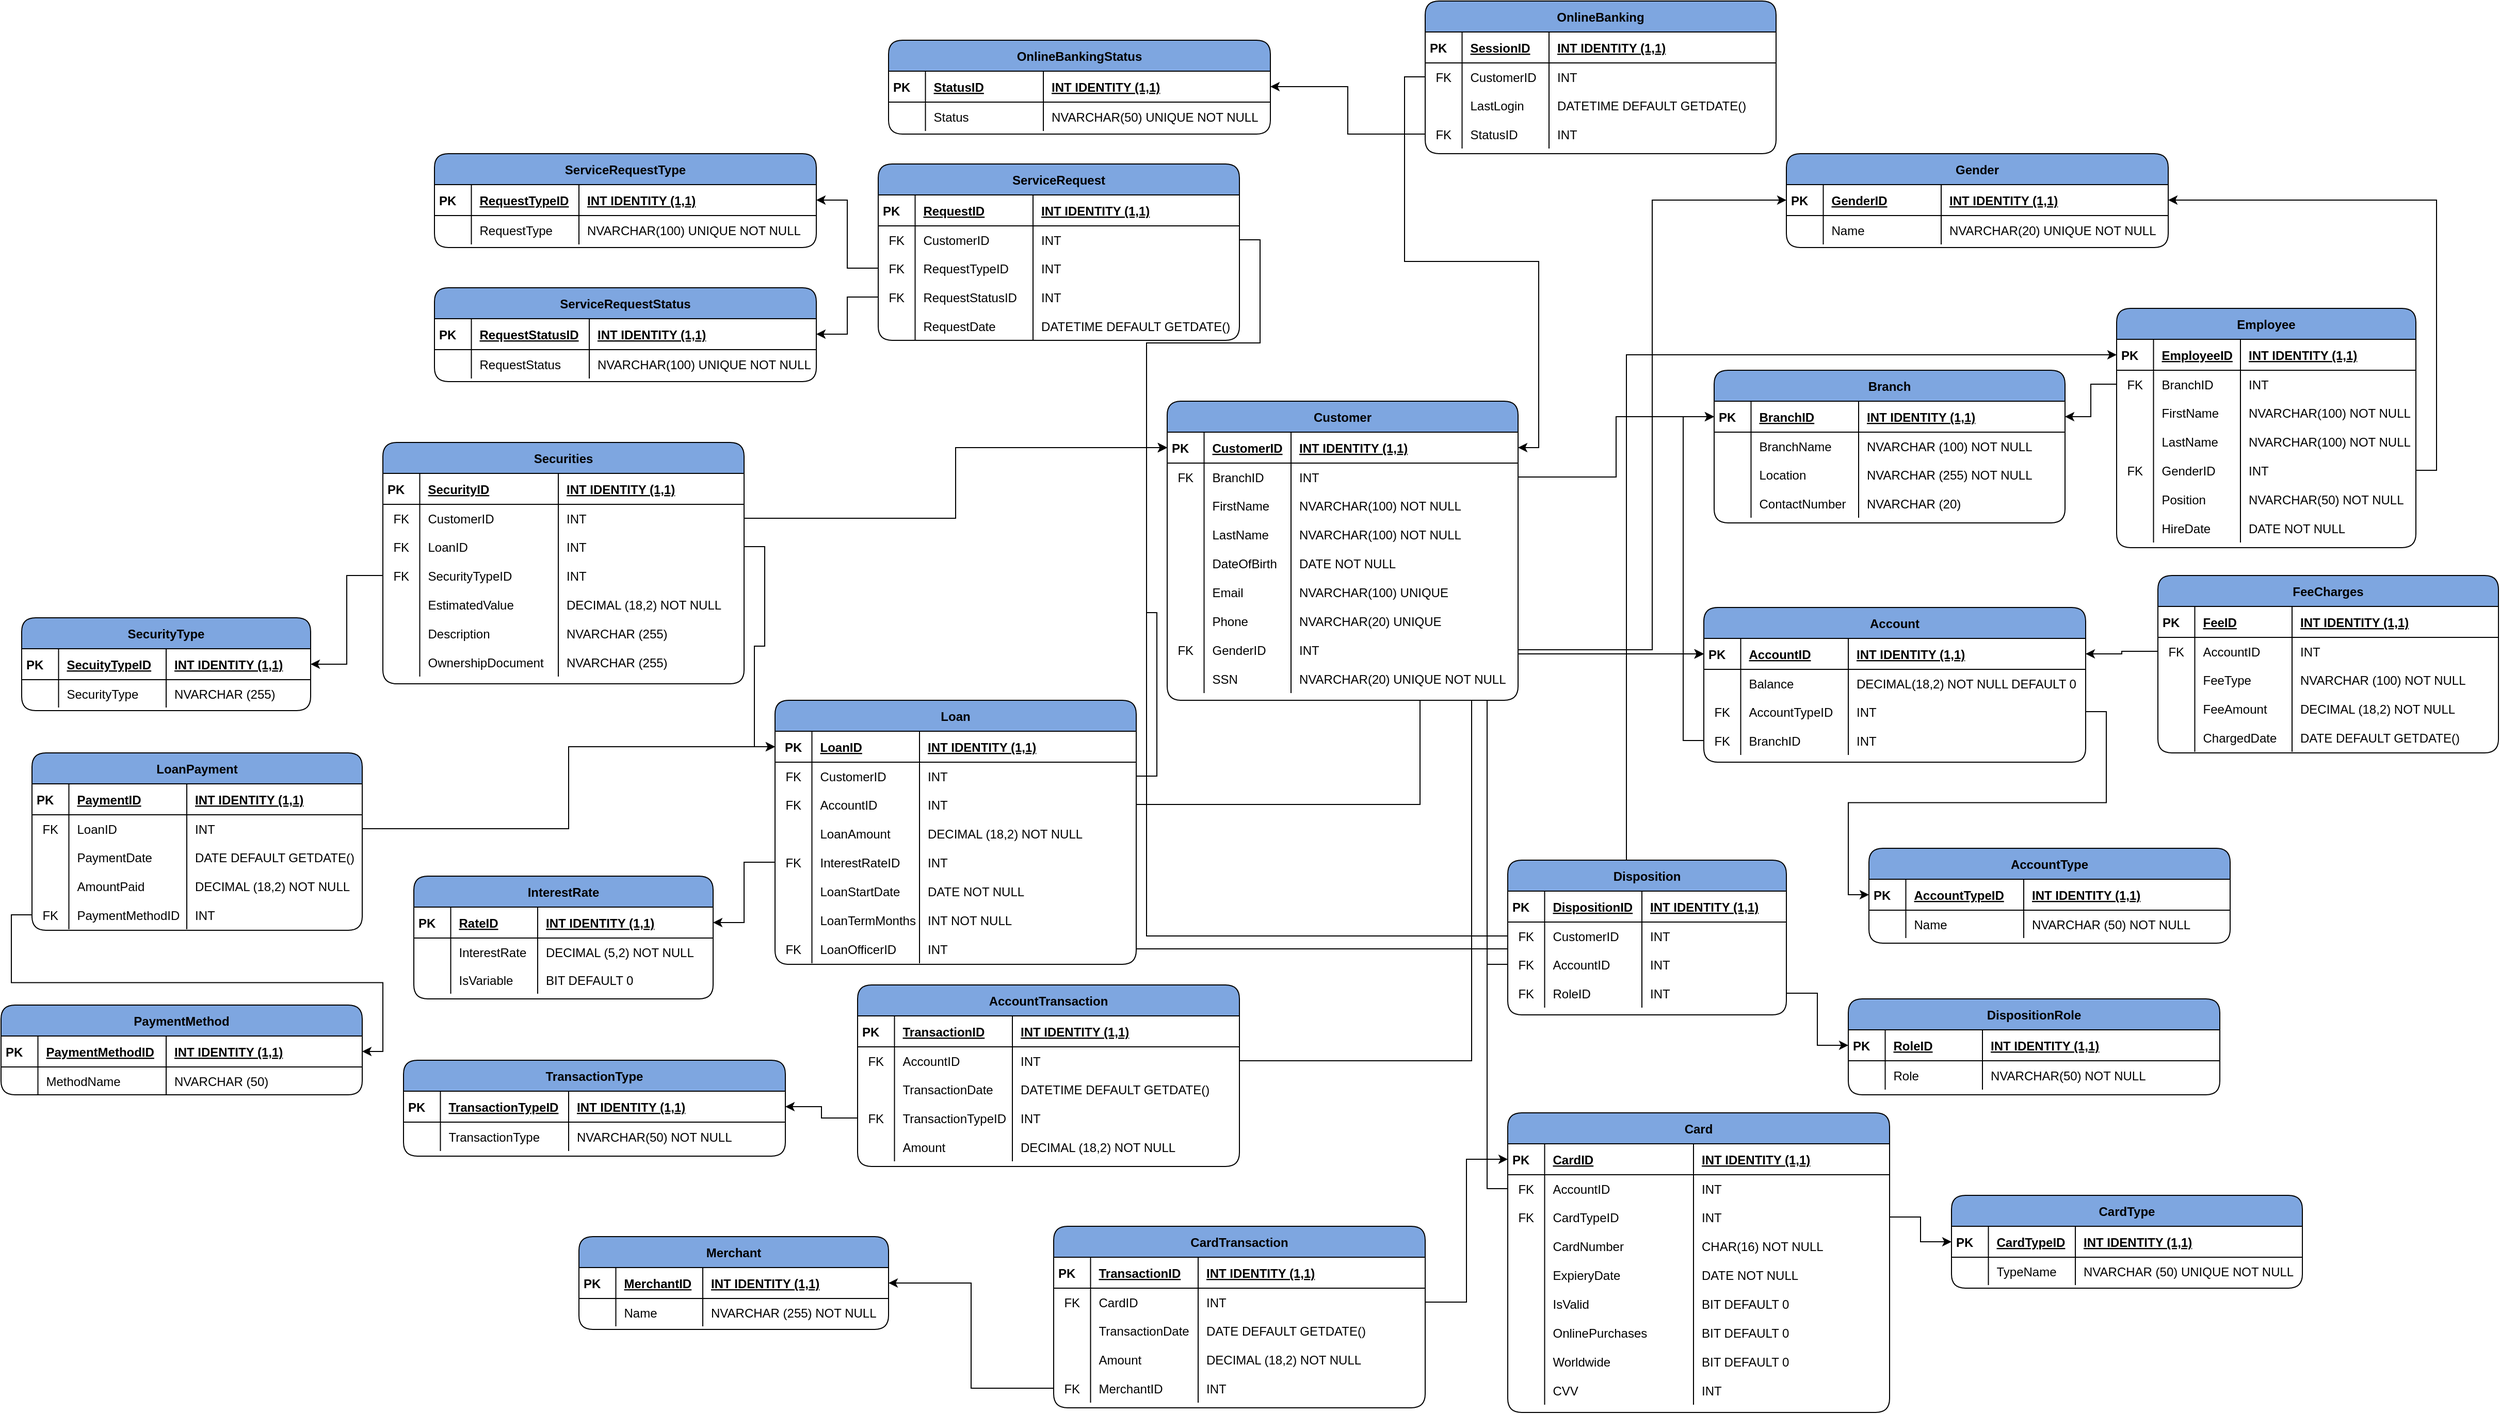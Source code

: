 <mxfile version="26.1.1">
  <diagram name="Sida-1" id="IJWxJUB2h2guPsWvRw7D">
    <mxGraphModel dx="4982" dy="1949" grid="1" gridSize="10" guides="1" tooltips="1" connect="1" arrows="1" fold="1" page="1" pageScale="1" pageWidth="827" pageHeight="1169" math="0" shadow="0">
      <root>
        <mxCell id="0" />
        <mxCell id="1" parent="0" />
        <mxCell id="nAmqNFkU_DITI521ypHk-32" style="edgeStyle=orthogonalEdgeStyle;rounded=0;orthogonalLoop=1;jettySize=auto;html=1;exitX=1;exitY=0.5;exitDx=0;exitDy=0;" edge="1" parent="1" source="nAmqNFkU_DITI521ypHk-28" target="1qNEc1VxTbAyUS8kpAam-2">
          <mxGeometry relative="1" as="geometry" />
        </mxCell>
        <mxCell id="nAmqNFkU_DITI521ypHk-23" style="edgeStyle=orthogonalEdgeStyle;rounded=0;orthogonalLoop=1;jettySize=auto;html=1;exitX=1;exitY=0.5;exitDx=0;exitDy=0;" edge="1" parent="1" source="nAmqNFkU_DITI521ypHk-10" target="nAmqNFkU_DITI521ypHk-2">
          <mxGeometry relative="1" as="geometry" />
        </mxCell>
        <mxCell id="ugSnAvH8JBZHO8CcsteW-82" style="edgeStyle=orthogonalEdgeStyle;rounded=0;orthogonalLoop=1;jettySize=auto;html=1;exitX=0;exitY=0.5;exitDx=0;exitDy=0;" parent="1" source="1qNEc1VxTbAyUS8kpAam-65" target="1qNEc1VxTbAyUS8kpAam-74" edge="1">
          <mxGeometry relative="1" as="geometry" />
        </mxCell>
        <mxCell id="ugSnAvH8JBZHO8CcsteW-85" style="edgeStyle=orthogonalEdgeStyle;rounded=0;orthogonalLoop=1;jettySize=auto;html=1;exitX=0;exitY=0.5;exitDx=0;exitDy=0;" parent="1" source="1qNEc1VxTbAyUS8kpAam-125" target="1qNEc1VxTbAyUS8kpAam-74" edge="1">
          <mxGeometry relative="1" as="geometry" />
        </mxCell>
        <mxCell id="ugSnAvH8JBZHO8CcsteW-114" style="edgeStyle=orthogonalEdgeStyle;rounded=0;orthogonalLoop=1;jettySize=auto;html=1;exitX=1;exitY=0.5;exitDx=0;exitDy=0;" parent="1" source="1qNEc1VxTbAyUS8kpAam-204" target="1qNEc1VxTbAyUS8kpAam-74" edge="1">
          <mxGeometry relative="1" as="geometry" />
        </mxCell>
        <mxCell id="ugSnAvH8JBZHO8CcsteW-117" style="edgeStyle=orthogonalEdgeStyle;rounded=0;orthogonalLoop=1;jettySize=auto;html=1;exitX=1;exitY=0.5;exitDx=0;exitDy=0;" parent="1" source="1qNEc1VxTbAyUS8kpAam-179" target="1qNEc1VxTbAyUS8kpAam-74" edge="1">
          <mxGeometry relative="1" as="geometry" />
        </mxCell>
        <mxCell id="ugSnAvH8JBZHO8CcsteW-83" style="edgeStyle=orthogonalEdgeStyle;rounded=0;orthogonalLoop=1;jettySize=auto;html=1;exitX=0;exitY=0.5;exitDx=0;exitDy=0;entryX=0;entryY=0.5;entryDx=0;entryDy=0;" parent="1" source="1qNEc1VxTbAyUS8kpAam-61" target="1qNEc1VxTbAyUS8kpAam-276" edge="1">
          <mxGeometry relative="1" as="geometry" />
        </mxCell>
        <mxCell id="1qNEc1VxTbAyUS8kpAam-1" value="Employee" style="shape=table;startSize=30;container=1;collapsible=1;childLayout=tableLayout;fixedRows=1;rowLines=0;fontStyle=1;align=center;resizeLast=1;swimlaneFillColor=default;rounded=1;fillColor=light-dark(#7EA6E0,var(--ge-dark-color, #121212));" parent="1" vertex="1">
          <mxGeometry x="-550" y="-700" width="290" height="232" as="geometry" />
        </mxCell>
        <mxCell id="1qNEc1VxTbAyUS8kpAam-2" value="" style="shape=partialRectangle;collapsible=0;dropTarget=0;pointerEvents=0;fillColor=none;points=[[0,0.5],[1,0.5]];portConstraint=eastwest;top=0;left=0;right=0;bottom=1;rounded=1;" parent="1qNEc1VxTbAyUS8kpAam-1" vertex="1">
          <mxGeometry y="30" width="290" height="30" as="geometry" />
        </mxCell>
        <mxCell id="1qNEc1VxTbAyUS8kpAam-3" value="PK   " style="shape=partialRectangle;overflow=hidden;connectable=0;fillColor=none;top=0;left=0;bottom=0;right=0;fontStyle=1;rounded=1;" parent="1qNEc1VxTbAyUS8kpAam-2" vertex="1">
          <mxGeometry width="35.75" height="30" as="geometry">
            <mxRectangle width="35.75" height="30" as="alternateBounds" />
          </mxGeometry>
        </mxCell>
        <mxCell id="1qNEc1VxTbAyUS8kpAam-4" value="EmployeeID" style="shape=partialRectangle;overflow=hidden;connectable=0;fillColor=none;top=0;left=0;bottom=0;right=0;align=left;spacingLeft=6;fontStyle=5;rounded=1;" parent="1qNEc1VxTbAyUS8kpAam-2" vertex="1">
          <mxGeometry x="35.75" width="84.25" height="30" as="geometry">
            <mxRectangle width="84.25" height="30" as="alternateBounds" />
          </mxGeometry>
        </mxCell>
        <mxCell id="1qNEc1VxTbAyUS8kpAam-5" value="INT IDENTITY (1,1)" style="shape=partialRectangle;overflow=hidden;connectable=0;fillColor=none;top=0;left=0;bottom=0;right=0;align=left;spacingLeft=6;fontStyle=5;rounded=1;" parent="1qNEc1VxTbAyUS8kpAam-2" vertex="1">
          <mxGeometry x="120" width="170" height="30" as="geometry">
            <mxRectangle width="170" height="30" as="alternateBounds" />
          </mxGeometry>
        </mxCell>
        <mxCell id="1qNEc1VxTbAyUS8kpAam-6" value="" style="shape=partialRectangle;collapsible=0;dropTarget=0;pointerEvents=0;fillColor=none;points=[[0,0.5],[1,0.5]];portConstraint=eastwest;top=0;left=0;right=0;bottom=0;rounded=1;" parent="1qNEc1VxTbAyUS8kpAam-1" vertex="1">
          <mxGeometry y="60" width="290" height="27" as="geometry" />
        </mxCell>
        <mxCell id="1qNEc1VxTbAyUS8kpAam-7" value="FK" style="shape=partialRectangle;overflow=hidden;connectable=0;fillColor=none;top=0;left=0;bottom=0;right=0;rounded=1;" parent="1qNEc1VxTbAyUS8kpAam-6" vertex="1">
          <mxGeometry width="35.75" height="27" as="geometry">
            <mxRectangle width="35.75" height="27" as="alternateBounds" />
          </mxGeometry>
        </mxCell>
        <mxCell id="1qNEc1VxTbAyUS8kpAam-8" value="BranchID" style="shape=partialRectangle;overflow=hidden;connectable=0;fillColor=none;top=0;left=0;bottom=0;right=0;align=left;spacingLeft=6;rounded=1;" parent="1qNEc1VxTbAyUS8kpAam-6" vertex="1">
          <mxGeometry x="35.75" width="84.25" height="27" as="geometry">
            <mxRectangle width="84.25" height="27" as="alternateBounds" />
          </mxGeometry>
        </mxCell>
        <mxCell id="1qNEc1VxTbAyUS8kpAam-9" value="INT" style="shape=partialRectangle;overflow=hidden;connectable=0;fillColor=none;top=0;left=0;bottom=0;right=0;align=left;spacingLeft=6;rounded=1;" parent="1qNEc1VxTbAyUS8kpAam-6" vertex="1">
          <mxGeometry x="120" width="170" height="27" as="geometry">
            <mxRectangle width="170" height="27" as="alternateBounds" />
          </mxGeometry>
        </mxCell>
        <mxCell id="1qNEc1VxTbAyUS8kpAam-10" style="shape=partialRectangle;collapsible=0;dropTarget=0;pointerEvents=0;fillColor=none;points=[[0,0.5],[1,0.5]];portConstraint=eastwest;top=0;left=0;right=0;bottom=0;rounded=1;" parent="1qNEc1VxTbAyUS8kpAam-1" vertex="1">
          <mxGeometry y="87" width="290" height="28" as="geometry" />
        </mxCell>
        <mxCell id="1qNEc1VxTbAyUS8kpAam-11" style="shape=partialRectangle;overflow=hidden;connectable=0;fillColor=none;top=0;left=0;bottom=0;right=0;rounded=1;" parent="1qNEc1VxTbAyUS8kpAam-10" vertex="1">
          <mxGeometry width="35.75" height="28" as="geometry">
            <mxRectangle width="35.75" height="28" as="alternateBounds" />
          </mxGeometry>
        </mxCell>
        <mxCell id="1qNEc1VxTbAyUS8kpAam-12" value="FirstName" style="shape=partialRectangle;overflow=hidden;connectable=0;fillColor=none;top=0;left=0;bottom=0;right=0;align=left;spacingLeft=6;rounded=1;" parent="1qNEc1VxTbAyUS8kpAam-10" vertex="1">
          <mxGeometry x="35.75" width="84.25" height="28" as="geometry">
            <mxRectangle width="84.25" height="28" as="alternateBounds" />
          </mxGeometry>
        </mxCell>
        <mxCell id="1qNEc1VxTbAyUS8kpAam-13" value="NVARCHAR(100) NOT NULL" style="shape=partialRectangle;overflow=hidden;connectable=0;fillColor=none;top=0;left=0;bottom=0;right=0;align=left;spacingLeft=6;rounded=1;" parent="1qNEc1VxTbAyUS8kpAam-10" vertex="1">
          <mxGeometry x="120" width="170" height="28" as="geometry">
            <mxRectangle width="170" height="28" as="alternateBounds" />
          </mxGeometry>
        </mxCell>
        <mxCell id="1qNEc1VxTbAyUS8kpAam-14" style="shape=partialRectangle;collapsible=0;dropTarget=0;pointerEvents=0;fillColor=none;points=[[0,0.5],[1,0.5]];portConstraint=eastwest;top=0;left=0;right=0;bottom=0;rounded=1;" parent="1qNEc1VxTbAyUS8kpAam-1" vertex="1">
          <mxGeometry y="115" width="290" height="28" as="geometry" />
        </mxCell>
        <mxCell id="1qNEc1VxTbAyUS8kpAam-15" style="shape=partialRectangle;overflow=hidden;connectable=0;fillColor=none;top=0;left=0;bottom=0;right=0;rounded=1;" parent="1qNEc1VxTbAyUS8kpAam-14" vertex="1">
          <mxGeometry width="35.75" height="28" as="geometry">
            <mxRectangle width="35.75" height="28" as="alternateBounds" />
          </mxGeometry>
        </mxCell>
        <mxCell id="1qNEc1VxTbAyUS8kpAam-16" value="LastName" style="shape=partialRectangle;overflow=hidden;connectable=0;fillColor=none;top=0;left=0;bottom=0;right=0;align=left;spacingLeft=6;rounded=1;" parent="1qNEc1VxTbAyUS8kpAam-14" vertex="1">
          <mxGeometry x="35.75" width="84.25" height="28" as="geometry">
            <mxRectangle width="84.25" height="28" as="alternateBounds" />
          </mxGeometry>
        </mxCell>
        <mxCell id="1qNEc1VxTbAyUS8kpAam-17" value="NVARCHAR(100) NOT NULL" style="shape=partialRectangle;overflow=hidden;connectable=0;fillColor=none;top=0;left=0;bottom=0;right=0;align=left;spacingLeft=6;rounded=1;" parent="1qNEc1VxTbAyUS8kpAam-14" vertex="1">
          <mxGeometry x="120" width="170" height="28" as="geometry">
            <mxRectangle width="170" height="28" as="alternateBounds" />
          </mxGeometry>
        </mxCell>
        <mxCell id="nAmqNFkU_DITI521ypHk-18" style="shape=partialRectangle;collapsible=0;dropTarget=0;pointerEvents=0;fillColor=none;points=[[0,0.5],[1,0.5]];portConstraint=eastwest;top=0;left=0;right=0;bottom=0;rounded=1;" vertex="1" parent="1qNEc1VxTbAyUS8kpAam-1">
          <mxGeometry y="143" width="290" height="28" as="geometry" />
        </mxCell>
        <mxCell id="nAmqNFkU_DITI521ypHk-19" value="FK" style="shape=partialRectangle;overflow=hidden;connectable=0;fillColor=none;top=0;left=0;bottom=0;right=0;rounded=1;" vertex="1" parent="nAmqNFkU_DITI521ypHk-18">
          <mxGeometry width="35.75" height="28" as="geometry">
            <mxRectangle width="35.75" height="28" as="alternateBounds" />
          </mxGeometry>
        </mxCell>
        <mxCell id="nAmqNFkU_DITI521ypHk-20" value="GenderID" style="shape=partialRectangle;overflow=hidden;connectable=0;fillColor=none;top=0;left=0;bottom=0;right=0;align=left;spacingLeft=6;rounded=1;" vertex="1" parent="nAmqNFkU_DITI521ypHk-18">
          <mxGeometry x="35.75" width="84.25" height="28" as="geometry">
            <mxRectangle width="84.25" height="28" as="alternateBounds" />
          </mxGeometry>
        </mxCell>
        <mxCell id="nAmqNFkU_DITI521ypHk-21" value="INT" style="shape=partialRectangle;overflow=hidden;connectable=0;fillColor=none;top=0;left=0;bottom=0;right=0;align=left;spacingLeft=6;rounded=1;" vertex="1" parent="nAmqNFkU_DITI521ypHk-18">
          <mxGeometry x="120" width="170" height="28" as="geometry">
            <mxRectangle width="170" height="28" as="alternateBounds" />
          </mxGeometry>
        </mxCell>
        <mxCell id="1qNEc1VxTbAyUS8kpAam-18" style="shape=partialRectangle;collapsible=0;dropTarget=0;pointerEvents=0;fillColor=none;points=[[0,0.5],[1,0.5]];portConstraint=eastwest;top=0;left=0;right=0;bottom=0;rounded=1;" parent="1qNEc1VxTbAyUS8kpAam-1" vertex="1">
          <mxGeometry y="171" width="290" height="28" as="geometry" />
        </mxCell>
        <mxCell id="1qNEc1VxTbAyUS8kpAam-19" style="shape=partialRectangle;overflow=hidden;connectable=0;fillColor=none;top=0;left=0;bottom=0;right=0;rounded=1;" parent="1qNEc1VxTbAyUS8kpAam-18" vertex="1">
          <mxGeometry width="35.75" height="28" as="geometry">
            <mxRectangle width="35.75" height="28" as="alternateBounds" />
          </mxGeometry>
        </mxCell>
        <mxCell id="1qNEc1VxTbAyUS8kpAam-20" value="Position" style="shape=partialRectangle;overflow=hidden;connectable=0;fillColor=none;top=0;left=0;bottom=0;right=0;align=left;spacingLeft=6;rounded=1;" parent="1qNEc1VxTbAyUS8kpAam-18" vertex="1">
          <mxGeometry x="35.75" width="84.25" height="28" as="geometry">
            <mxRectangle width="84.25" height="28" as="alternateBounds" />
          </mxGeometry>
        </mxCell>
        <mxCell id="1qNEc1VxTbAyUS8kpAam-21" value="NVARCHAR(50) NOT NULL" style="shape=partialRectangle;overflow=hidden;connectable=0;fillColor=none;top=0;left=0;bottom=0;right=0;align=left;spacingLeft=6;rounded=1;" parent="1qNEc1VxTbAyUS8kpAam-18" vertex="1">
          <mxGeometry x="120" width="170" height="28" as="geometry">
            <mxRectangle width="170" height="28" as="alternateBounds" />
          </mxGeometry>
        </mxCell>
        <mxCell id="1qNEc1VxTbAyUS8kpAam-22" style="shape=partialRectangle;collapsible=0;dropTarget=0;pointerEvents=0;fillColor=none;points=[[0,0.5],[1,0.5]];portConstraint=eastwest;top=0;left=0;right=0;bottom=0;rounded=1;" parent="1qNEc1VxTbAyUS8kpAam-1" vertex="1">
          <mxGeometry y="199" width="290" height="28" as="geometry" />
        </mxCell>
        <mxCell id="1qNEc1VxTbAyUS8kpAam-23" style="shape=partialRectangle;overflow=hidden;connectable=0;fillColor=none;top=0;left=0;bottom=0;right=0;rounded=1;" parent="1qNEc1VxTbAyUS8kpAam-22" vertex="1">
          <mxGeometry width="35.75" height="28" as="geometry">
            <mxRectangle width="35.75" height="28" as="alternateBounds" />
          </mxGeometry>
        </mxCell>
        <mxCell id="1qNEc1VxTbAyUS8kpAam-24" value="HireDate" style="shape=partialRectangle;overflow=hidden;connectable=0;fillColor=none;top=0;left=0;bottom=0;right=0;align=left;spacingLeft=6;rounded=1;" parent="1qNEc1VxTbAyUS8kpAam-22" vertex="1">
          <mxGeometry x="35.75" width="84.25" height="28" as="geometry">
            <mxRectangle width="84.25" height="28" as="alternateBounds" />
          </mxGeometry>
        </mxCell>
        <mxCell id="1qNEc1VxTbAyUS8kpAam-25" value="DATE NOT NULL" style="shape=partialRectangle;overflow=hidden;connectable=0;fillColor=none;top=0;left=0;bottom=0;right=0;align=left;spacingLeft=6;rounded=1;" parent="1qNEc1VxTbAyUS8kpAam-22" vertex="1">
          <mxGeometry x="120" width="170" height="28" as="geometry">
            <mxRectangle width="170" height="28" as="alternateBounds" />
          </mxGeometry>
        </mxCell>
        <mxCell id="1qNEc1VxTbAyUS8kpAam-26" value="Branch" style="shape=table;startSize=30;container=1;collapsible=1;childLayout=tableLayout;fixedRows=1;rowLines=0;fontStyle=1;align=center;resizeLast=1;swimlaneFillColor=default;rounded=1;fillColor=light-dark(#7EA6E0,var(--ge-dark-color, #121212));" parent="1" vertex="1">
          <mxGeometry x="-940" y="-640" width="340" height="148" as="geometry" />
        </mxCell>
        <mxCell id="1qNEc1VxTbAyUS8kpAam-27" value="" style="shape=partialRectangle;collapsible=0;dropTarget=0;pointerEvents=0;fillColor=none;points=[[0,0.5],[1,0.5]];portConstraint=eastwest;top=0;left=0;right=0;bottom=1;rounded=1;" parent="1qNEc1VxTbAyUS8kpAam-26" vertex="1">
          <mxGeometry y="30" width="340" height="30" as="geometry" />
        </mxCell>
        <mxCell id="1qNEc1VxTbAyUS8kpAam-28" value="PK   " style="shape=partialRectangle;overflow=hidden;connectable=0;fillColor=none;top=0;left=0;bottom=0;right=0;fontStyle=1;rounded=1;" parent="1qNEc1VxTbAyUS8kpAam-27" vertex="1">
          <mxGeometry width="35.75" height="30" as="geometry">
            <mxRectangle width="35.75" height="30" as="alternateBounds" />
          </mxGeometry>
        </mxCell>
        <mxCell id="1qNEc1VxTbAyUS8kpAam-29" value="BranchID" style="shape=partialRectangle;overflow=hidden;connectable=0;fillColor=none;top=0;left=0;bottom=0;right=0;align=left;spacingLeft=6;fontStyle=5;rounded=1;" parent="1qNEc1VxTbAyUS8kpAam-27" vertex="1">
          <mxGeometry x="35.75" width="104.25" height="30" as="geometry">
            <mxRectangle width="104.25" height="30" as="alternateBounds" />
          </mxGeometry>
        </mxCell>
        <mxCell id="1qNEc1VxTbAyUS8kpAam-30" value="INT IDENTITY (1,1)" style="shape=partialRectangle;overflow=hidden;connectable=0;fillColor=none;top=0;left=0;bottom=0;right=0;align=left;spacingLeft=6;fontStyle=5;rounded=1;" parent="1qNEc1VxTbAyUS8kpAam-27" vertex="1">
          <mxGeometry x="140" width="200" height="30" as="geometry">
            <mxRectangle width="200" height="30" as="alternateBounds" />
          </mxGeometry>
        </mxCell>
        <mxCell id="1qNEc1VxTbAyUS8kpAam-31" value="" style="shape=partialRectangle;collapsible=0;dropTarget=0;pointerEvents=0;fillColor=none;points=[[0,0.5],[1,0.5]];portConstraint=eastwest;top=0;left=0;right=0;bottom=0;rounded=1;" parent="1qNEc1VxTbAyUS8kpAam-26" vertex="1">
          <mxGeometry y="60" width="340" height="27" as="geometry" />
        </mxCell>
        <mxCell id="1qNEc1VxTbAyUS8kpAam-32" value="" style="shape=partialRectangle;overflow=hidden;connectable=0;fillColor=none;top=0;left=0;bottom=0;right=0;rounded=1;" parent="1qNEc1VxTbAyUS8kpAam-31" vertex="1">
          <mxGeometry width="35.75" height="27" as="geometry">
            <mxRectangle width="35.75" height="27" as="alternateBounds" />
          </mxGeometry>
        </mxCell>
        <mxCell id="1qNEc1VxTbAyUS8kpAam-33" value="BranchName" style="shape=partialRectangle;overflow=hidden;connectable=0;fillColor=none;top=0;left=0;bottom=0;right=0;align=left;spacingLeft=6;rounded=1;" parent="1qNEc1VxTbAyUS8kpAam-31" vertex="1">
          <mxGeometry x="35.75" width="104.25" height="27" as="geometry">
            <mxRectangle width="104.25" height="27" as="alternateBounds" />
          </mxGeometry>
        </mxCell>
        <mxCell id="1qNEc1VxTbAyUS8kpAam-34" value="NVARCHAR (100) NOT NULL" style="shape=partialRectangle;overflow=hidden;connectable=0;fillColor=none;top=0;left=0;bottom=0;right=0;align=left;spacingLeft=6;rounded=1;" parent="1qNEc1VxTbAyUS8kpAam-31" vertex="1">
          <mxGeometry x="140" width="200" height="27" as="geometry">
            <mxRectangle width="200" height="27" as="alternateBounds" />
          </mxGeometry>
        </mxCell>
        <mxCell id="1qNEc1VxTbAyUS8kpAam-35" style="shape=partialRectangle;collapsible=0;dropTarget=0;pointerEvents=0;fillColor=none;points=[[0,0.5],[1,0.5]];portConstraint=eastwest;top=0;left=0;right=0;bottom=0;rounded=1;" parent="1qNEc1VxTbAyUS8kpAam-26" vertex="1">
          <mxGeometry y="87" width="340" height="28" as="geometry" />
        </mxCell>
        <mxCell id="1qNEc1VxTbAyUS8kpAam-36" style="shape=partialRectangle;overflow=hidden;connectable=0;fillColor=none;top=0;left=0;bottom=0;right=0;rounded=1;" parent="1qNEc1VxTbAyUS8kpAam-35" vertex="1">
          <mxGeometry width="35.75" height="28" as="geometry">
            <mxRectangle width="35.75" height="28" as="alternateBounds" />
          </mxGeometry>
        </mxCell>
        <mxCell id="1qNEc1VxTbAyUS8kpAam-37" value="Location" style="shape=partialRectangle;overflow=hidden;connectable=0;fillColor=none;top=0;left=0;bottom=0;right=0;align=left;spacingLeft=6;rounded=1;" parent="1qNEc1VxTbAyUS8kpAam-35" vertex="1">
          <mxGeometry x="35.75" width="104.25" height="28" as="geometry">
            <mxRectangle width="104.25" height="28" as="alternateBounds" />
          </mxGeometry>
        </mxCell>
        <mxCell id="1qNEc1VxTbAyUS8kpAam-38" value="NVARCHAR (255) NOT NULL" style="shape=partialRectangle;overflow=hidden;connectable=0;fillColor=none;top=0;left=0;bottom=0;right=0;align=left;spacingLeft=6;rounded=1;" parent="1qNEc1VxTbAyUS8kpAam-35" vertex="1">
          <mxGeometry x="140" width="200" height="28" as="geometry">
            <mxRectangle width="200" height="28" as="alternateBounds" />
          </mxGeometry>
        </mxCell>
        <mxCell id="1qNEc1VxTbAyUS8kpAam-39" style="shape=partialRectangle;collapsible=0;dropTarget=0;pointerEvents=0;fillColor=none;points=[[0,0.5],[1,0.5]];portConstraint=eastwest;top=0;left=0;right=0;bottom=0;rounded=1;" parent="1qNEc1VxTbAyUS8kpAam-26" vertex="1">
          <mxGeometry y="115" width="340" height="28" as="geometry" />
        </mxCell>
        <mxCell id="1qNEc1VxTbAyUS8kpAam-40" style="shape=partialRectangle;overflow=hidden;connectable=0;fillColor=none;top=0;left=0;bottom=0;right=0;rounded=1;" parent="1qNEc1VxTbAyUS8kpAam-39" vertex="1">
          <mxGeometry width="35.75" height="28" as="geometry">
            <mxRectangle width="35.75" height="28" as="alternateBounds" />
          </mxGeometry>
        </mxCell>
        <mxCell id="1qNEc1VxTbAyUS8kpAam-41" value="ContactNumber" style="shape=partialRectangle;overflow=hidden;connectable=0;fillColor=none;top=0;left=0;bottom=0;right=0;align=left;spacingLeft=6;rounded=1;" parent="1qNEc1VxTbAyUS8kpAam-39" vertex="1">
          <mxGeometry x="35.75" width="104.25" height="28" as="geometry">
            <mxRectangle width="104.25" height="28" as="alternateBounds" />
          </mxGeometry>
        </mxCell>
        <mxCell id="1qNEc1VxTbAyUS8kpAam-42" value="NVARCHAR (20)" style="shape=partialRectangle;overflow=hidden;connectable=0;fillColor=none;top=0;left=0;bottom=0;right=0;align=left;spacingLeft=6;rounded=1;" parent="1qNEc1VxTbAyUS8kpAam-39" vertex="1">
          <mxGeometry x="140" width="200" height="28" as="geometry">
            <mxRectangle width="200" height="28" as="alternateBounds" />
          </mxGeometry>
        </mxCell>
        <mxCell id="1qNEc1VxTbAyUS8kpAam-43" value="CardType" style="shape=table;startSize=30;container=1;collapsible=1;childLayout=tableLayout;fixedRows=1;rowLines=0;fontStyle=1;align=center;resizeLast=1;swimlaneFillColor=default;rounded=1;fillColor=light-dark(#7EA6E0,var(--ge-dark-color, #121212));" parent="1" vertex="1">
          <mxGeometry x="-710" y="160" width="340" height="90" as="geometry" />
        </mxCell>
        <mxCell id="1qNEc1VxTbAyUS8kpAam-44" value="" style="shape=partialRectangle;collapsible=0;dropTarget=0;pointerEvents=0;fillColor=none;points=[[0,0.5],[1,0.5]];portConstraint=eastwest;top=0;left=0;right=0;bottom=1;rounded=1;" parent="1qNEc1VxTbAyUS8kpAam-43" vertex="1">
          <mxGeometry y="30" width="340" height="30" as="geometry" />
        </mxCell>
        <mxCell id="1qNEc1VxTbAyUS8kpAam-45" value="PK   " style="shape=partialRectangle;overflow=hidden;connectable=0;fillColor=none;top=0;left=0;bottom=0;right=0;fontStyle=1;rounded=1;" parent="1qNEc1VxTbAyUS8kpAam-44" vertex="1">
          <mxGeometry width="35.75" height="30" as="geometry">
            <mxRectangle width="35.75" height="30" as="alternateBounds" />
          </mxGeometry>
        </mxCell>
        <mxCell id="1qNEc1VxTbAyUS8kpAam-46" value="CardTypeID" style="shape=partialRectangle;overflow=hidden;connectable=0;fillColor=none;top=0;left=0;bottom=0;right=0;align=left;spacingLeft=6;fontStyle=5;rounded=1;" parent="1qNEc1VxTbAyUS8kpAam-44" vertex="1">
          <mxGeometry x="35.75" width="84.25" height="30" as="geometry">
            <mxRectangle width="84.25" height="30" as="alternateBounds" />
          </mxGeometry>
        </mxCell>
        <mxCell id="1qNEc1VxTbAyUS8kpAam-47" value="INT IDENTITY (1,1)" style="shape=partialRectangle;overflow=hidden;connectable=0;fillColor=none;top=0;left=0;bottom=0;right=0;align=left;spacingLeft=6;fontStyle=5;rounded=1;" parent="1qNEc1VxTbAyUS8kpAam-44" vertex="1">
          <mxGeometry x="120" width="220" height="30" as="geometry">
            <mxRectangle width="220" height="30" as="alternateBounds" />
          </mxGeometry>
        </mxCell>
        <mxCell id="1qNEc1VxTbAyUS8kpAam-48" value="" style="shape=partialRectangle;collapsible=0;dropTarget=0;pointerEvents=0;fillColor=none;points=[[0,0.5],[1,0.5]];portConstraint=eastwest;top=0;left=0;right=0;bottom=0;rounded=1;" parent="1qNEc1VxTbAyUS8kpAam-43" vertex="1">
          <mxGeometry y="60" width="340" height="27" as="geometry" />
        </mxCell>
        <mxCell id="1qNEc1VxTbAyUS8kpAam-49" value="" style="shape=partialRectangle;overflow=hidden;connectable=0;fillColor=none;top=0;left=0;bottom=0;right=0;rounded=1;" parent="1qNEc1VxTbAyUS8kpAam-48" vertex="1">
          <mxGeometry width="35.75" height="27" as="geometry">
            <mxRectangle width="35.75" height="27" as="alternateBounds" />
          </mxGeometry>
        </mxCell>
        <mxCell id="1qNEc1VxTbAyUS8kpAam-50" value="TypeName" style="shape=partialRectangle;overflow=hidden;connectable=0;fillColor=none;top=0;left=0;bottom=0;right=0;align=left;spacingLeft=6;rounded=1;" parent="1qNEc1VxTbAyUS8kpAam-48" vertex="1">
          <mxGeometry x="35.75" width="84.25" height="27" as="geometry">
            <mxRectangle width="84.25" height="27" as="alternateBounds" />
          </mxGeometry>
        </mxCell>
        <mxCell id="1qNEc1VxTbAyUS8kpAam-51" value="NVARCHAR (50) UNIQUE NOT NULL" style="shape=partialRectangle;overflow=hidden;connectable=0;fillColor=none;top=0;left=0;bottom=0;right=0;align=left;spacingLeft=6;rounded=1;" parent="1qNEc1VxTbAyUS8kpAam-48" vertex="1">
          <mxGeometry x="120" width="220" height="27" as="geometry">
            <mxRectangle width="220" height="27" as="alternateBounds" />
          </mxGeometry>
        </mxCell>
        <mxCell id="1qNEc1VxTbAyUS8kpAam-56" value="Disposition" style="shape=table;startSize=30;container=1;collapsible=1;childLayout=tableLayout;fixedRows=1;rowLines=0;fontStyle=1;align=center;resizeLast=1;swimlaneFillColor=default;rounded=1;fillColor=light-dark(#7EA6E0,var(--ge-dark-color, #121212));" parent="1" vertex="1">
          <mxGeometry x="-1140" y="-165" width="270" height="150" as="geometry" />
        </mxCell>
        <mxCell id="1qNEc1VxTbAyUS8kpAam-57" value="" style="shape=partialRectangle;collapsible=0;dropTarget=0;pointerEvents=0;fillColor=none;points=[[0,0.5],[1,0.5]];portConstraint=eastwest;top=0;left=0;right=0;bottom=1;rounded=1;" parent="1qNEc1VxTbAyUS8kpAam-56" vertex="1">
          <mxGeometry y="30" width="270" height="30" as="geometry" />
        </mxCell>
        <mxCell id="1qNEc1VxTbAyUS8kpAam-58" value="PK   " style="shape=partialRectangle;overflow=hidden;connectable=0;fillColor=none;top=0;left=0;bottom=0;right=0;fontStyle=1;rounded=1;" parent="1qNEc1VxTbAyUS8kpAam-57" vertex="1">
          <mxGeometry width="35.75" height="30" as="geometry">
            <mxRectangle width="35.75" height="30" as="alternateBounds" />
          </mxGeometry>
        </mxCell>
        <mxCell id="1qNEc1VxTbAyUS8kpAam-59" value="DispositionID" style="shape=partialRectangle;overflow=hidden;connectable=0;fillColor=none;top=0;left=0;bottom=0;right=0;align=left;spacingLeft=6;fontStyle=5;rounded=1;" parent="1qNEc1VxTbAyUS8kpAam-57" vertex="1">
          <mxGeometry x="35.75" width="94.25" height="30" as="geometry">
            <mxRectangle width="94.25" height="30" as="alternateBounds" />
          </mxGeometry>
        </mxCell>
        <mxCell id="1qNEc1VxTbAyUS8kpAam-60" value="INT IDENTITY (1,1)" style="shape=partialRectangle;overflow=hidden;connectable=0;fillColor=none;top=0;left=0;bottom=0;right=0;align=left;spacingLeft=6;fontStyle=5;rounded=1;" parent="1qNEc1VxTbAyUS8kpAam-57" vertex="1">
          <mxGeometry x="130" width="140" height="30" as="geometry">
            <mxRectangle width="140" height="30" as="alternateBounds" />
          </mxGeometry>
        </mxCell>
        <mxCell id="1qNEc1VxTbAyUS8kpAam-61" value="" style="shape=partialRectangle;collapsible=0;dropTarget=0;pointerEvents=0;fillColor=none;points=[[0,0.5],[1,0.5]];portConstraint=eastwest;top=0;left=0;right=0;bottom=0;rounded=1;" parent="1qNEc1VxTbAyUS8kpAam-56" vertex="1">
          <mxGeometry y="60" width="270" height="27" as="geometry" />
        </mxCell>
        <mxCell id="1qNEc1VxTbAyUS8kpAam-62" value="FK" style="shape=partialRectangle;overflow=hidden;connectable=0;fillColor=none;top=0;left=0;bottom=0;right=0;rounded=1;" parent="1qNEc1VxTbAyUS8kpAam-61" vertex="1">
          <mxGeometry width="35.75" height="27" as="geometry">
            <mxRectangle width="35.75" height="27" as="alternateBounds" />
          </mxGeometry>
        </mxCell>
        <mxCell id="1qNEc1VxTbAyUS8kpAam-63" value="CustomerID" style="shape=partialRectangle;overflow=hidden;connectable=0;fillColor=none;top=0;left=0;bottom=0;right=0;align=left;spacingLeft=6;rounded=1;" parent="1qNEc1VxTbAyUS8kpAam-61" vertex="1">
          <mxGeometry x="35.75" width="94.25" height="27" as="geometry">
            <mxRectangle width="94.25" height="27" as="alternateBounds" />
          </mxGeometry>
        </mxCell>
        <mxCell id="1qNEc1VxTbAyUS8kpAam-64" value="INT" style="shape=partialRectangle;overflow=hidden;connectable=0;fillColor=none;top=0;left=0;bottom=0;right=0;align=left;spacingLeft=6;rounded=1;" parent="1qNEc1VxTbAyUS8kpAam-61" vertex="1">
          <mxGeometry x="130" width="140" height="27" as="geometry">
            <mxRectangle width="140" height="27" as="alternateBounds" />
          </mxGeometry>
        </mxCell>
        <mxCell id="1qNEc1VxTbAyUS8kpAam-65" style="shape=partialRectangle;collapsible=0;dropTarget=0;pointerEvents=0;fillColor=none;points=[[0,0.5],[1,0.5]];portConstraint=eastwest;top=0;left=0;right=0;bottom=0;rounded=1;" parent="1qNEc1VxTbAyUS8kpAam-56" vertex="1">
          <mxGeometry y="87" width="270" height="28" as="geometry" />
        </mxCell>
        <mxCell id="1qNEc1VxTbAyUS8kpAam-66" value="FK" style="shape=partialRectangle;overflow=hidden;connectable=0;fillColor=none;top=0;left=0;bottom=0;right=0;rounded=1;" parent="1qNEc1VxTbAyUS8kpAam-65" vertex="1">
          <mxGeometry width="35.75" height="28" as="geometry">
            <mxRectangle width="35.75" height="28" as="alternateBounds" />
          </mxGeometry>
        </mxCell>
        <mxCell id="1qNEc1VxTbAyUS8kpAam-67" value="AccountID" style="shape=partialRectangle;overflow=hidden;connectable=0;fillColor=none;top=0;left=0;bottom=0;right=0;align=left;spacingLeft=6;rounded=1;" parent="1qNEc1VxTbAyUS8kpAam-65" vertex="1">
          <mxGeometry x="35.75" width="94.25" height="28" as="geometry">
            <mxRectangle width="94.25" height="28" as="alternateBounds" />
          </mxGeometry>
        </mxCell>
        <mxCell id="1qNEc1VxTbAyUS8kpAam-68" value="INT" style="shape=partialRectangle;overflow=hidden;connectable=0;fillColor=none;top=0;left=0;bottom=0;right=0;align=left;spacingLeft=6;rounded=1;" parent="1qNEc1VxTbAyUS8kpAam-65" vertex="1">
          <mxGeometry x="130" width="140" height="28" as="geometry">
            <mxRectangle width="140" height="28" as="alternateBounds" />
          </mxGeometry>
        </mxCell>
        <mxCell id="1qNEc1VxTbAyUS8kpAam-69" style="shape=partialRectangle;collapsible=0;dropTarget=0;pointerEvents=0;fillColor=none;points=[[0,0.5],[1,0.5]];portConstraint=eastwest;top=0;left=0;right=0;bottom=0;rounded=1;" parent="1qNEc1VxTbAyUS8kpAam-56" vertex="1">
          <mxGeometry y="115" width="270" height="28" as="geometry" />
        </mxCell>
        <mxCell id="1qNEc1VxTbAyUS8kpAam-70" value="FK" style="shape=partialRectangle;overflow=hidden;connectable=0;fillColor=none;top=0;left=0;bottom=0;right=0;rounded=1;" parent="1qNEc1VxTbAyUS8kpAam-69" vertex="1">
          <mxGeometry width="35.75" height="28" as="geometry">
            <mxRectangle width="35.75" height="28" as="alternateBounds" />
          </mxGeometry>
        </mxCell>
        <mxCell id="1qNEc1VxTbAyUS8kpAam-71" value="RoleID" style="shape=partialRectangle;overflow=hidden;connectable=0;fillColor=none;top=0;left=0;bottom=0;right=0;align=left;spacingLeft=6;rounded=1;" parent="1qNEc1VxTbAyUS8kpAam-69" vertex="1">
          <mxGeometry x="35.75" width="94.25" height="28" as="geometry">
            <mxRectangle width="94.25" height="28" as="alternateBounds" />
          </mxGeometry>
        </mxCell>
        <mxCell id="1qNEc1VxTbAyUS8kpAam-72" value="INT" style="shape=partialRectangle;overflow=hidden;connectable=0;fillColor=none;top=0;left=0;bottom=0;right=0;align=left;spacingLeft=6;rounded=1;" parent="1qNEc1VxTbAyUS8kpAam-69" vertex="1">
          <mxGeometry x="130" width="140" height="28" as="geometry">
            <mxRectangle width="140" height="28" as="alternateBounds" />
          </mxGeometry>
        </mxCell>
        <mxCell id="1qNEc1VxTbAyUS8kpAam-73" value="Account" style="shape=table;startSize=30;container=1;collapsible=1;childLayout=tableLayout;fixedRows=1;rowLines=0;fontStyle=1;align=center;resizeLast=1;swimlaneFillColor=default;rounded=1;fillColor=light-dark(#7EA6E0,var(--ge-dark-color, #121212));" parent="1" vertex="1">
          <mxGeometry x="-950" y="-410" width="370" height="150" as="geometry" />
        </mxCell>
        <mxCell id="1qNEc1VxTbAyUS8kpAam-74" value="" style="shape=partialRectangle;collapsible=0;dropTarget=0;pointerEvents=0;fillColor=none;points=[[0,0.5],[1,0.5]];portConstraint=eastwest;top=0;left=0;right=0;bottom=1;rounded=1;" parent="1qNEc1VxTbAyUS8kpAam-73" vertex="1">
          <mxGeometry y="30" width="370" height="30" as="geometry" />
        </mxCell>
        <mxCell id="1qNEc1VxTbAyUS8kpAam-75" value="PK   " style="shape=partialRectangle;overflow=hidden;connectable=0;fillColor=none;top=0;left=0;bottom=0;right=0;fontStyle=1;rounded=1;" parent="1qNEc1VxTbAyUS8kpAam-74" vertex="1">
          <mxGeometry width="35.75" height="30" as="geometry">
            <mxRectangle width="35.75" height="30" as="alternateBounds" />
          </mxGeometry>
        </mxCell>
        <mxCell id="1qNEc1VxTbAyUS8kpAam-76" value="AccountID" style="shape=partialRectangle;overflow=hidden;connectable=0;fillColor=none;top=0;left=0;bottom=0;right=0;align=left;spacingLeft=6;fontStyle=5;rounded=1;" parent="1qNEc1VxTbAyUS8kpAam-74" vertex="1">
          <mxGeometry x="35.75" width="104.25" height="30" as="geometry">
            <mxRectangle width="104.25" height="30" as="alternateBounds" />
          </mxGeometry>
        </mxCell>
        <mxCell id="1qNEc1VxTbAyUS8kpAam-77" value="INT IDENTITY (1,1)" style="shape=partialRectangle;overflow=hidden;connectable=0;fillColor=none;top=0;left=0;bottom=0;right=0;align=left;spacingLeft=6;fontStyle=5;rounded=1;" parent="1qNEc1VxTbAyUS8kpAam-74" vertex="1">
          <mxGeometry x="140" width="230" height="30" as="geometry">
            <mxRectangle width="230" height="30" as="alternateBounds" />
          </mxGeometry>
        </mxCell>
        <mxCell id="1qNEc1VxTbAyUS8kpAam-78" value="" style="shape=partialRectangle;collapsible=0;dropTarget=0;pointerEvents=0;fillColor=none;points=[[0,0.5],[1,0.5]];portConstraint=eastwest;top=0;left=0;right=0;bottom=0;rounded=1;" parent="1qNEc1VxTbAyUS8kpAam-73" vertex="1">
          <mxGeometry y="60" width="370" height="27" as="geometry" />
        </mxCell>
        <mxCell id="1qNEc1VxTbAyUS8kpAam-79" value="" style="shape=partialRectangle;overflow=hidden;connectable=0;fillColor=none;top=0;left=0;bottom=0;right=0;rounded=1;" parent="1qNEc1VxTbAyUS8kpAam-78" vertex="1">
          <mxGeometry width="35.75" height="27" as="geometry">
            <mxRectangle width="35.75" height="27" as="alternateBounds" />
          </mxGeometry>
        </mxCell>
        <mxCell id="1qNEc1VxTbAyUS8kpAam-80" value="Balance" style="shape=partialRectangle;overflow=hidden;connectable=0;fillColor=none;top=0;left=0;bottom=0;right=0;align=left;spacingLeft=6;rounded=1;" parent="1qNEc1VxTbAyUS8kpAam-78" vertex="1">
          <mxGeometry x="35.75" width="104.25" height="27" as="geometry">
            <mxRectangle width="104.25" height="27" as="alternateBounds" />
          </mxGeometry>
        </mxCell>
        <mxCell id="1qNEc1VxTbAyUS8kpAam-81" value="DECIMAL(18,2) NOT NULL DEFAULT 0" style="shape=partialRectangle;overflow=hidden;connectable=0;fillColor=none;top=0;left=0;bottom=0;right=0;align=left;spacingLeft=6;rounded=1;" parent="1qNEc1VxTbAyUS8kpAam-78" vertex="1">
          <mxGeometry x="140" width="230" height="27" as="geometry">
            <mxRectangle width="230" height="27" as="alternateBounds" />
          </mxGeometry>
        </mxCell>
        <mxCell id="1qNEc1VxTbAyUS8kpAam-82" style="shape=partialRectangle;collapsible=0;dropTarget=0;pointerEvents=0;fillColor=none;points=[[0,0.5],[1,0.5]];portConstraint=eastwest;top=0;left=0;right=0;bottom=0;rounded=1;" parent="1qNEc1VxTbAyUS8kpAam-73" vertex="1">
          <mxGeometry y="87" width="370" height="28" as="geometry" />
        </mxCell>
        <mxCell id="1qNEc1VxTbAyUS8kpAam-83" value="FK" style="shape=partialRectangle;overflow=hidden;connectable=0;fillColor=none;top=0;left=0;bottom=0;right=0;rounded=1;" parent="1qNEc1VxTbAyUS8kpAam-82" vertex="1">
          <mxGeometry width="35.75" height="28" as="geometry">
            <mxRectangle width="35.75" height="28" as="alternateBounds" />
          </mxGeometry>
        </mxCell>
        <mxCell id="1qNEc1VxTbAyUS8kpAam-84" value="AccountTypeID" style="shape=partialRectangle;overflow=hidden;connectable=0;fillColor=none;top=0;left=0;bottom=0;right=0;align=left;spacingLeft=6;rounded=1;" parent="1qNEc1VxTbAyUS8kpAam-82" vertex="1">
          <mxGeometry x="35.75" width="104.25" height="28" as="geometry">
            <mxRectangle width="104.25" height="28" as="alternateBounds" />
          </mxGeometry>
        </mxCell>
        <mxCell id="1qNEc1VxTbAyUS8kpAam-85" value="INT" style="shape=partialRectangle;overflow=hidden;connectable=0;fillColor=none;top=0;left=0;bottom=0;right=0;align=left;spacingLeft=6;rounded=1;" parent="1qNEc1VxTbAyUS8kpAam-82" vertex="1">
          <mxGeometry x="140" width="230" height="28" as="geometry">
            <mxRectangle width="230" height="28" as="alternateBounds" />
          </mxGeometry>
        </mxCell>
        <mxCell id="1qNEc1VxTbAyUS8kpAam-86" style="shape=partialRectangle;collapsible=0;dropTarget=0;pointerEvents=0;fillColor=none;points=[[0,0.5],[1,0.5]];portConstraint=eastwest;top=0;left=0;right=0;bottom=0;rounded=1;" parent="1qNEc1VxTbAyUS8kpAam-73" vertex="1">
          <mxGeometry y="115" width="370" height="28" as="geometry" />
        </mxCell>
        <mxCell id="1qNEc1VxTbAyUS8kpAam-87" value="FK" style="shape=partialRectangle;overflow=hidden;connectable=0;fillColor=none;top=0;left=0;bottom=0;right=0;rounded=1;" parent="1qNEc1VxTbAyUS8kpAam-86" vertex="1">
          <mxGeometry width="35.75" height="28" as="geometry">
            <mxRectangle width="35.75" height="28" as="alternateBounds" />
          </mxGeometry>
        </mxCell>
        <mxCell id="1qNEc1VxTbAyUS8kpAam-88" value="BranchID" style="shape=partialRectangle;overflow=hidden;connectable=0;fillColor=none;top=0;left=0;bottom=0;right=0;align=left;spacingLeft=6;rounded=1;" parent="1qNEc1VxTbAyUS8kpAam-86" vertex="1">
          <mxGeometry x="35.75" width="104.25" height="28" as="geometry">
            <mxRectangle width="104.25" height="28" as="alternateBounds" />
          </mxGeometry>
        </mxCell>
        <mxCell id="1qNEc1VxTbAyUS8kpAam-89" value="INT" style="shape=partialRectangle;overflow=hidden;connectable=0;fillColor=none;top=0;left=0;bottom=0;right=0;align=left;spacingLeft=6;rounded=1;" parent="1qNEc1VxTbAyUS8kpAam-86" vertex="1">
          <mxGeometry x="140" width="230" height="28" as="geometry">
            <mxRectangle width="230" height="28" as="alternateBounds" />
          </mxGeometry>
        </mxCell>
        <mxCell id="1qNEc1VxTbAyUS8kpAam-90" value="Merchant" style="shape=table;startSize=30;container=1;collapsible=1;childLayout=tableLayout;fixedRows=1;rowLines=0;fontStyle=1;align=center;resizeLast=1;swimlaneFillColor=default;rounded=1;fillColor=light-dark(#7EA6E0,var(--ge-dark-color, #121212));" parent="1" vertex="1">
          <mxGeometry x="-2040" y="200" width="300" height="90" as="geometry" />
        </mxCell>
        <mxCell id="1qNEc1VxTbAyUS8kpAam-91" value="" style="shape=partialRectangle;collapsible=0;dropTarget=0;pointerEvents=0;fillColor=none;points=[[0,0.5],[1,0.5]];portConstraint=eastwest;top=0;left=0;right=0;bottom=1;rounded=1;" parent="1qNEc1VxTbAyUS8kpAam-90" vertex="1">
          <mxGeometry y="30" width="300" height="30" as="geometry" />
        </mxCell>
        <mxCell id="1qNEc1VxTbAyUS8kpAam-92" value="PK   " style="shape=partialRectangle;overflow=hidden;connectable=0;fillColor=none;top=0;left=0;bottom=0;right=0;fontStyle=1;rounded=1;" parent="1qNEc1VxTbAyUS8kpAam-91" vertex="1">
          <mxGeometry width="35.75" height="30" as="geometry">
            <mxRectangle width="35.75" height="30" as="alternateBounds" />
          </mxGeometry>
        </mxCell>
        <mxCell id="1qNEc1VxTbAyUS8kpAam-93" value="MerchantID" style="shape=partialRectangle;overflow=hidden;connectable=0;fillColor=none;top=0;left=0;bottom=0;right=0;align=left;spacingLeft=6;fontStyle=5;rounded=1;" parent="1qNEc1VxTbAyUS8kpAam-91" vertex="1">
          <mxGeometry x="35.75" width="84.25" height="30" as="geometry">
            <mxRectangle width="84.25" height="30" as="alternateBounds" />
          </mxGeometry>
        </mxCell>
        <mxCell id="1qNEc1VxTbAyUS8kpAam-94" value="INT IDENTITY (1,1)" style="shape=partialRectangle;overflow=hidden;connectable=0;fillColor=none;top=0;left=0;bottom=0;right=0;align=left;spacingLeft=6;fontStyle=5;rounded=1;" parent="1qNEc1VxTbAyUS8kpAam-91" vertex="1">
          <mxGeometry x="120" width="180" height="30" as="geometry">
            <mxRectangle width="180" height="30" as="alternateBounds" />
          </mxGeometry>
        </mxCell>
        <mxCell id="1qNEc1VxTbAyUS8kpAam-95" value="" style="shape=partialRectangle;collapsible=0;dropTarget=0;pointerEvents=0;fillColor=none;points=[[0,0.5],[1,0.5]];portConstraint=eastwest;top=0;left=0;right=0;bottom=0;rounded=1;" parent="1qNEc1VxTbAyUS8kpAam-90" vertex="1">
          <mxGeometry y="60" width="300" height="27" as="geometry" />
        </mxCell>
        <mxCell id="1qNEc1VxTbAyUS8kpAam-96" value="" style="shape=partialRectangle;overflow=hidden;connectable=0;fillColor=none;top=0;left=0;bottom=0;right=0;rounded=1;" parent="1qNEc1VxTbAyUS8kpAam-95" vertex="1">
          <mxGeometry width="35.75" height="27" as="geometry">
            <mxRectangle width="35.75" height="27" as="alternateBounds" />
          </mxGeometry>
        </mxCell>
        <mxCell id="1qNEc1VxTbAyUS8kpAam-97" value="Name" style="shape=partialRectangle;overflow=hidden;connectable=0;fillColor=none;top=0;left=0;bottom=0;right=0;align=left;spacingLeft=6;rounded=1;" parent="1qNEc1VxTbAyUS8kpAam-95" vertex="1">
          <mxGeometry x="35.75" width="84.25" height="27" as="geometry">
            <mxRectangle width="84.25" height="27" as="alternateBounds" />
          </mxGeometry>
        </mxCell>
        <mxCell id="1qNEc1VxTbAyUS8kpAam-98" value="NVARCHAR (255) NOT NULL" style="shape=partialRectangle;overflow=hidden;connectable=0;fillColor=none;top=0;left=0;bottom=0;right=0;align=left;spacingLeft=6;rounded=1;" parent="1qNEc1VxTbAyUS8kpAam-95" vertex="1">
          <mxGeometry x="120" width="180" height="27" as="geometry">
            <mxRectangle width="180" height="27" as="alternateBounds" />
          </mxGeometry>
        </mxCell>
        <mxCell id="1qNEc1VxTbAyUS8kpAam-99" value="CardTransaction" style="shape=table;startSize=30;container=1;collapsible=1;childLayout=tableLayout;fixedRows=1;rowLines=0;fontStyle=1;align=center;resizeLast=1;swimlaneFillColor=default;rounded=1;fillColor=light-dark(#7EA6E0,var(--ge-dark-color, #121212));" parent="1" vertex="1">
          <mxGeometry x="-1580" y="190" width="360" height="176" as="geometry" />
        </mxCell>
        <mxCell id="1qNEc1VxTbAyUS8kpAam-100" value="" style="shape=partialRectangle;collapsible=0;dropTarget=0;pointerEvents=0;fillColor=none;points=[[0,0.5],[1,0.5]];portConstraint=eastwest;top=0;left=0;right=0;bottom=1;rounded=1;" parent="1qNEc1VxTbAyUS8kpAam-99" vertex="1">
          <mxGeometry y="30" width="360" height="30" as="geometry" />
        </mxCell>
        <mxCell id="1qNEc1VxTbAyUS8kpAam-101" value="PK   " style="shape=partialRectangle;overflow=hidden;connectable=0;fillColor=none;top=0;left=0;bottom=0;right=0;fontStyle=1;rounded=1;" parent="1qNEc1VxTbAyUS8kpAam-100" vertex="1">
          <mxGeometry width="35.75" height="30" as="geometry">
            <mxRectangle width="35.75" height="30" as="alternateBounds" />
          </mxGeometry>
        </mxCell>
        <mxCell id="1qNEc1VxTbAyUS8kpAam-102" value="TransactionID" style="shape=partialRectangle;overflow=hidden;connectable=0;fillColor=none;top=0;left=0;bottom=0;right=0;align=left;spacingLeft=6;fontStyle=5;rounded=1;" parent="1qNEc1VxTbAyUS8kpAam-100" vertex="1">
          <mxGeometry x="35.75" width="104.25" height="30" as="geometry">
            <mxRectangle width="104.25" height="30" as="alternateBounds" />
          </mxGeometry>
        </mxCell>
        <mxCell id="1qNEc1VxTbAyUS8kpAam-103" value="INT IDENTITY (1,1)" style="shape=partialRectangle;overflow=hidden;connectable=0;fillColor=none;top=0;left=0;bottom=0;right=0;align=left;spacingLeft=6;fontStyle=5;rounded=1;" parent="1qNEc1VxTbAyUS8kpAam-100" vertex="1">
          <mxGeometry x="140" width="220" height="30" as="geometry">
            <mxRectangle width="220" height="30" as="alternateBounds" />
          </mxGeometry>
        </mxCell>
        <mxCell id="1qNEc1VxTbAyUS8kpAam-104" value="" style="shape=partialRectangle;collapsible=0;dropTarget=0;pointerEvents=0;fillColor=none;points=[[0,0.5],[1,0.5]];portConstraint=eastwest;top=0;left=0;right=0;bottom=0;rounded=1;" parent="1qNEc1VxTbAyUS8kpAam-99" vertex="1">
          <mxGeometry y="60" width="360" height="27" as="geometry" />
        </mxCell>
        <mxCell id="1qNEc1VxTbAyUS8kpAam-105" value="FK" style="shape=partialRectangle;overflow=hidden;connectable=0;fillColor=none;top=0;left=0;bottom=0;right=0;rounded=1;" parent="1qNEc1VxTbAyUS8kpAam-104" vertex="1">
          <mxGeometry width="35.75" height="27" as="geometry">
            <mxRectangle width="35.75" height="27" as="alternateBounds" />
          </mxGeometry>
        </mxCell>
        <mxCell id="1qNEc1VxTbAyUS8kpAam-106" value="CardID" style="shape=partialRectangle;overflow=hidden;connectable=0;fillColor=none;top=0;left=0;bottom=0;right=0;align=left;spacingLeft=6;rounded=1;" parent="1qNEc1VxTbAyUS8kpAam-104" vertex="1">
          <mxGeometry x="35.75" width="104.25" height="27" as="geometry">
            <mxRectangle width="104.25" height="27" as="alternateBounds" />
          </mxGeometry>
        </mxCell>
        <mxCell id="1qNEc1VxTbAyUS8kpAam-107" value="INT" style="shape=partialRectangle;overflow=hidden;connectable=0;fillColor=none;top=0;left=0;bottom=0;right=0;align=left;spacingLeft=6;rounded=1;" parent="1qNEc1VxTbAyUS8kpAam-104" vertex="1">
          <mxGeometry x="140" width="220" height="27" as="geometry">
            <mxRectangle width="220" height="27" as="alternateBounds" />
          </mxGeometry>
        </mxCell>
        <mxCell id="1qNEc1VxTbAyUS8kpAam-108" style="shape=partialRectangle;collapsible=0;dropTarget=0;pointerEvents=0;fillColor=none;points=[[0,0.5],[1,0.5]];portConstraint=eastwest;top=0;left=0;right=0;bottom=0;rounded=1;" parent="1qNEc1VxTbAyUS8kpAam-99" vertex="1">
          <mxGeometry y="87" width="360" height="28" as="geometry" />
        </mxCell>
        <mxCell id="1qNEc1VxTbAyUS8kpAam-109" style="shape=partialRectangle;overflow=hidden;connectable=0;fillColor=none;top=0;left=0;bottom=0;right=0;rounded=1;" parent="1qNEc1VxTbAyUS8kpAam-108" vertex="1">
          <mxGeometry width="35.75" height="28" as="geometry">
            <mxRectangle width="35.75" height="28" as="alternateBounds" />
          </mxGeometry>
        </mxCell>
        <mxCell id="1qNEc1VxTbAyUS8kpAam-110" value="TransactionDate" style="shape=partialRectangle;overflow=hidden;connectable=0;fillColor=none;top=0;left=0;bottom=0;right=0;align=left;spacingLeft=6;rounded=1;" parent="1qNEc1VxTbAyUS8kpAam-108" vertex="1">
          <mxGeometry x="35.75" width="104.25" height="28" as="geometry">
            <mxRectangle width="104.25" height="28" as="alternateBounds" />
          </mxGeometry>
        </mxCell>
        <mxCell id="1qNEc1VxTbAyUS8kpAam-111" value="DATE DEFAULT GETDATE()" style="shape=partialRectangle;overflow=hidden;connectable=0;fillColor=none;top=0;left=0;bottom=0;right=0;align=left;spacingLeft=6;rounded=1;" parent="1qNEc1VxTbAyUS8kpAam-108" vertex="1">
          <mxGeometry x="140" width="220" height="28" as="geometry">
            <mxRectangle width="220" height="28" as="alternateBounds" />
          </mxGeometry>
        </mxCell>
        <mxCell id="1qNEc1VxTbAyUS8kpAam-112" style="shape=partialRectangle;collapsible=0;dropTarget=0;pointerEvents=0;fillColor=none;points=[[0,0.5],[1,0.5]];portConstraint=eastwest;top=0;left=0;right=0;bottom=0;rounded=1;" parent="1qNEc1VxTbAyUS8kpAam-99" vertex="1">
          <mxGeometry y="115" width="360" height="28" as="geometry" />
        </mxCell>
        <mxCell id="1qNEc1VxTbAyUS8kpAam-113" style="shape=partialRectangle;overflow=hidden;connectable=0;fillColor=none;top=0;left=0;bottom=0;right=0;rounded=1;" parent="1qNEc1VxTbAyUS8kpAam-112" vertex="1">
          <mxGeometry width="35.75" height="28" as="geometry">
            <mxRectangle width="35.75" height="28" as="alternateBounds" />
          </mxGeometry>
        </mxCell>
        <mxCell id="1qNEc1VxTbAyUS8kpAam-114" value="Amount" style="shape=partialRectangle;overflow=hidden;connectable=0;fillColor=none;top=0;left=0;bottom=0;right=0;align=left;spacingLeft=6;rounded=1;" parent="1qNEc1VxTbAyUS8kpAam-112" vertex="1">
          <mxGeometry x="35.75" width="104.25" height="28" as="geometry">
            <mxRectangle width="104.25" height="28" as="alternateBounds" />
          </mxGeometry>
        </mxCell>
        <mxCell id="1qNEc1VxTbAyUS8kpAam-115" value="DECIMAL (18,2) NOT NULL" style="shape=partialRectangle;overflow=hidden;connectable=0;fillColor=none;top=0;left=0;bottom=0;right=0;align=left;spacingLeft=6;rounded=1;" parent="1qNEc1VxTbAyUS8kpAam-112" vertex="1">
          <mxGeometry x="140" width="220" height="28" as="geometry">
            <mxRectangle width="220" height="28" as="alternateBounds" />
          </mxGeometry>
        </mxCell>
        <mxCell id="1qNEc1VxTbAyUS8kpAam-116" style="shape=partialRectangle;collapsible=0;dropTarget=0;pointerEvents=0;fillColor=none;points=[[0,0.5],[1,0.5]];portConstraint=eastwest;top=0;left=0;right=0;bottom=0;rounded=1;" parent="1qNEc1VxTbAyUS8kpAam-99" vertex="1">
          <mxGeometry y="143" width="360" height="28" as="geometry" />
        </mxCell>
        <mxCell id="1qNEc1VxTbAyUS8kpAam-117" value="FK" style="shape=partialRectangle;overflow=hidden;connectable=0;fillColor=none;top=0;left=0;bottom=0;right=0;rounded=1;" parent="1qNEc1VxTbAyUS8kpAam-116" vertex="1">
          <mxGeometry width="35.75" height="28" as="geometry">
            <mxRectangle width="35.75" height="28" as="alternateBounds" />
          </mxGeometry>
        </mxCell>
        <mxCell id="1qNEc1VxTbAyUS8kpAam-118" value="MerchantID" style="shape=partialRectangle;overflow=hidden;connectable=0;fillColor=none;top=0;left=0;bottom=0;right=0;align=left;spacingLeft=6;rounded=1;" parent="1qNEc1VxTbAyUS8kpAam-116" vertex="1">
          <mxGeometry x="35.75" width="104.25" height="28" as="geometry">
            <mxRectangle width="104.25" height="28" as="alternateBounds" />
          </mxGeometry>
        </mxCell>
        <mxCell id="1qNEc1VxTbAyUS8kpAam-119" value="INT" style="shape=partialRectangle;overflow=hidden;connectable=0;fillColor=none;top=0;left=0;bottom=0;right=0;align=left;spacingLeft=6;rounded=1;" parent="1qNEc1VxTbAyUS8kpAam-116" vertex="1">
          <mxGeometry x="140" width="220" height="28" as="geometry">
            <mxRectangle width="220" height="28" as="alternateBounds" />
          </mxGeometry>
        </mxCell>
        <mxCell id="1qNEc1VxTbAyUS8kpAam-120" value="Card" style="shape=table;startSize=30;container=1;collapsible=1;childLayout=tableLayout;fixedRows=1;rowLines=0;fontStyle=1;align=center;resizeLast=1;swimlaneFillColor=default;rounded=1;fillColor=light-dark(#7EA6E0,var(--ge-dark-color, #121212));" parent="1" vertex="1">
          <mxGeometry x="-1140" y="80" width="370" height="290.5" as="geometry" />
        </mxCell>
        <mxCell id="1qNEc1VxTbAyUS8kpAam-121" value="" style="shape=partialRectangle;collapsible=0;dropTarget=0;pointerEvents=0;fillColor=none;points=[[0,0.5],[1,0.5]];portConstraint=eastwest;top=0;left=0;right=0;bottom=1;rounded=1;" parent="1qNEc1VxTbAyUS8kpAam-120" vertex="1">
          <mxGeometry y="30" width="370" height="30" as="geometry" />
        </mxCell>
        <mxCell id="1qNEc1VxTbAyUS8kpAam-122" value="PK   " style="shape=partialRectangle;overflow=hidden;connectable=0;fillColor=none;top=0;left=0;bottom=0;right=0;fontStyle=1;rounded=1;" parent="1qNEc1VxTbAyUS8kpAam-121" vertex="1">
          <mxGeometry width="35.75" height="30" as="geometry">
            <mxRectangle width="35.75" height="30" as="alternateBounds" />
          </mxGeometry>
        </mxCell>
        <mxCell id="1qNEc1VxTbAyUS8kpAam-123" value="CardID" style="shape=partialRectangle;overflow=hidden;connectable=0;fillColor=none;top=0;left=0;bottom=0;right=0;align=left;spacingLeft=6;fontStyle=5;rounded=1;" parent="1qNEc1VxTbAyUS8kpAam-121" vertex="1">
          <mxGeometry x="35.75" width="144.25" height="30" as="geometry">
            <mxRectangle width="144.25" height="30" as="alternateBounds" />
          </mxGeometry>
        </mxCell>
        <mxCell id="1qNEc1VxTbAyUS8kpAam-124" value="INT IDENTITY (1,1)" style="shape=partialRectangle;overflow=hidden;connectable=0;fillColor=none;top=0;left=0;bottom=0;right=0;align=left;spacingLeft=6;fontStyle=5;rounded=1;" parent="1qNEc1VxTbAyUS8kpAam-121" vertex="1">
          <mxGeometry x="180" width="190" height="30" as="geometry">
            <mxRectangle width="190" height="30" as="alternateBounds" />
          </mxGeometry>
        </mxCell>
        <mxCell id="1qNEc1VxTbAyUS8kpAam-125" value="" style="shape=partialRectangle;collapsible=0;dropTarget=0;pointerEvents=0;fillColor=none;points=[[0,0.5],[1,0.5]];portConstraint=eastwest;top=0;left=0;right=0;bottom=0;rounded=1;" parent="1qNEc1VxTbAyUS8kpAam-120" vertex="1">
          <mxGeometry y="60" width="370" height="27" as="geometry" />
        </mxCell>
        <mxCell id="1qNEc1VxTbAyUS8kpAam-126" value="FK" style="shape=partialRectangle;overflow=hidden;connectable=0;fillColor=none;top=0;left=0;bottom=0;right=0;rounded=1;" parent="1qNEc1VxTbAyUS8kpAam-125" vertex="1">
          <mxGeometry width="35.75" height="27" as="geometry">
            <mxRectangle width="35.75" height="27" as="alternateBounds" />
          </mxGeometry>
        </mxCell>
        <mxCell id="1qNEc1VxTbAyUS8kpAam-127" value="AccountID" style="shape=partialRectangle;overflow=hidden;connectable=0;fillColor=none;top=0;left=0;bottom=0;right=0;align=left;spacingLeft=6;rounded=1;" parent="1qNEc1VxTbAyUS8kpAam-125" vertex="1">
          <mxGeometry x="35.75" width="144.25" height="27" as="geometry">
            <mxRectangle width="144.25" height="27" as="alternateBounds" />
          </mxGeometry>
        </mxCell>
        <mxCell id="1qNEc1VxTbAyUS8kpAam-128" value="INT" style="shape=partialRectangle;overflow=hidden;connectable=0;fillColor=none;top=0;left=0;bottom=0;right=0;align=left;spacingLeft=6;rounded=1;" parent="1qNEc1VxTbAyUS8kpAam-125" vertex="1">
          <mxGeometry x="180" width="190" height="27" as="geometry">
            <mxRectangle width="190" height="27" as="alternateBounds" />
          </mxGeometry>
        </mxCell>
        <mxCell id="1qNEc1VxTbAyUS8kpAam-129" style="shape=partialRectangle;collapsible=0;dropTarget=0;pointerEvents=0;fillColor=none;points=[[0,0.5],[1,0.5]];portConstraint=eastwest;top=0;left=0;right=0;bottom=0;rounded=1;" parent="1qNEc1VxTbAyUS8kpAam-120" vertex="1">
          <mxGeometry y="87" width="370" height="28" as="geometry" />
        </mxCell>
        <mxCell id="1qNEc1VxTbAyUS8kpAam-130" value="FK" style="shape=partialRectangle;overflow=hidden;connectable=0;fillColor=none;top=0;left=0;bottom=0;right=0;rounded=1;" parent="1qNEc1VxTbAyUS8kpAam-129" vertex="1">
          <mxGeometry width="35.75" height="28" as="geometry">
            <mxRectangle width="35.75" height="28" as="alternateBounds" />
          </mxGeometry>
        </mxCell>
        <mxCell id="1qNEc1VxTbAyUS8kpAam-131" value="CardTypeID" style="shape=partialRectangle;overflow=hidden;connectable=0;fillColor=none;top=0;left=0;bottom=0;right=0;align=left;spacingLeft=6;rounded=1;" parent="1qNEc1VxTbAyUS8kpAam-129" vertex="1">
          <mxGeometry x="35.75" width="144.25" height="28" as="geometry">
            <mxRectangle width="144.25" height="28" as="alternateBounds" />
          </mxGeometry>
        </mxCell>
        <mxCell id="1qNEc1VxTbAyUS8kpAam-132" value="INT" style="shape=partialRectangle;overflow=hidden;connectable=0;fillColor=none;top=0;left=0;bottom=0;right=0;align=left;spacingLeft=6;rounded=1;" parent="1qNEc1VxTbAyUS8kpAam-129" vertex="1">
          <mxGeometry x="180" width="190" height="28" as="geometry">
            <mxRectangle width="190" height="28" as="alternateBounds" />
          </mxGeometry>
        </mxCell>
        <mxCell id="1qNEc1VxTbAyUS8kpAam-133" style="shape=partialRectangle;collapsible=0;dropTarget=0;pointerEvents=0;fillColor=none;points=[[0,0.5],[1,0.5]];portConstraint=eastwest;top=0;left=0;right=0;bottom=0;rounded=1;" parent="1qNEc1VxTbAyUS8kpAam-120" vertex="1">
          <mxGeometry y="115" width="370" height="28" as="geometry" />
        </mxCell>
        <mxCell id="1qNEc1VxTbAyUS8kpAam-134" value="" style="shape=partialRectangle;overflow=hidden;connectable=0;fillColor=none;top=0;left=0;bottom=0;right=0;rounded=1;" parent="1qNEc1VxTbAyUS8kpAam-133" vertex="1">
          <mxGeometry width="35.75" height="28" as="geometry">
            <mxRectangle width="35.75" height="28" as="alternateBounds" />
          </mxGeometry>
        </mxCell>
        <mxCell id="1qNEc1VxTbAyUS8kpAam-135" value="CardNumber" style="shape=partialRectangle;overflow=hidden;connectable=0;fillColor=none;top=0;left=0;bottom=0;right=0;align=left;spacingLeft=6;rounded=1;" parent="1qNEc1VxTbAyUS8kpAam-133" vertex="1">
          <mxGeometry x="35.75" width="144.25" height="28" as="geometry">
            <mxRectangle width="144.25" height="28" as="alternateBounds" />
          </mxGeometry>
        </mxCell>
        <mxCell id="1qNEc1VxTbAyUS8kpAam-136" value="CHAR(16) NOT NULL" style="shape=partialRectangle;overflow=hidden;connectable=0;fillColor=none;top=0;left=0;bottom=0;right=0;align=left;spacingLeft=6;rounded=1;" parent="1qNEc1VxTbAyUS8kpAam-133" vertex="1">
          <mxGeometry x="180" width="190" height="28" as="geometry">
            <mxRectangle width="190" height="28" as="alternateBounds" />
          </mxGeometry>
        </mxCell>
        <mxCell id="1qNEc1VxTbAyUS8kpAam-137" style="shape=partialRectangle;collapsible=0;dropTarget=0;pointerEvents=0;fillColor=none;points=[[0,0.5],[1,0.5]];portConstraint=eastwest;top=0;left=0;right=0;bottom=0;rounded=1;" parent="1qNEc1VxTbAyUS8kpAam-120" vertex="1">
          <mxGeometry y="143" width="370" height="28" as="geometry" />
        </mxCell>
        <mxCell id="1qNEc1VxTbAyUS8kpAam-138" value="" style="shape=partialRectangle;overflow=hidden;connectable=0;fillColor=none;top=0;left=0;bottom=0;right=0;rounded=1;" parent="1qNEc1VxTbAyUS8kpAam-137" vertex="1">
          <mxGeometry width="35.75" height="28" as="geometry">
            <mxRectangle width="35.75" height="28" as="alternateBounds" />
          </mxGeometry>
        </mxCell>
        <mxCell id="1qNEc1VxTbAyUS8kpAam-139" value="ExpieryDate" style="shape=partialRectangle;overflow=hidden;connectable=0;fillColor=none;top=0;left=0;bottom=0;right=0;align=left;spacingLeft=6;rounded=1;" parent="1qNEc1VxTbAyUS8kpAam-137" vertex="1">
          <mxGeometry x="35.75" width="144.25" height="28" as="geometry">
            <mxRectangle width="144.25" height="28" as="alternateBounds" />
          </mxGeometry>
        </mxCell>
        <mxCell id="1qNEc1VxTbAyUS8kpAam-140" value="DATE NOT NULL" style="shape=partialRectangle;overflow=hidden;connectable=0;fillColor=none;top=0;left=0;bottom=0;right=0;align=left;spacingLeft=6;rounded=1;" parent="1qNEc1VxTbAyUS8kpAam-137" vertex="1">
          <mxGeometry x="180" width="190" height="28" as="geometry">
            <mxRectangle width="190" height="28" as="alternateBounds" />
          </mxGeometry>
        </mxCell>
        <mxCell id="1qNEc1VxTbAyUS8kpAam-141" style="shape=partialRectangle;collapsible=0;dropTarget=0;pointerEvents=0;fillColor=none;points=[[0,0.5],[1,0.5]];portConstraint=eastwest;top=0;left=0;right=0;bottom=0;rounded=1;" parent="1qNEc1VxTbAyUS8kpAam-120" vertex="1">
          <mxGeometry y="171" width="370" height="28" as="geometry" />
        </mxCell>
        <mxCell id="1qNEc1VxTbAyUS8kpAam-142" value="" style="shape=partialRectangle;overflow=hidden;connectable=0;fillColor=none;top=0;left=0;bottom=0;right=0;rounded=1;" parent="1qNEc1VxTbAyUS8kpAam-141" vertex="1">
          <mxGeometry width="35.75" height="28" as="geometry">
            <mxRectangle width="35.75" height="28" as="alternateBounds" />
          </mxGeometry>
        </mxCell>
        <mxCell id="1qNEc1VxTbAyUS8kpAam-143" value="IsValid" style="shape=partialRectangle;overflow=hidden;connectable=0;fillColor=none;top=0;left=0;bottom=0;right=0;align=left;spacingLeft=6;rounded=1;" parent="1qNEc1VxTbAyUS8kpAam-141" vertex="1">
          <mxGeometry x="35.75" width="144.25" height="28" as="geometry">
            <mxRectangle width="144.25" height="28" as="alternateBounds" />
          </mxGeometry>
        </mxCell>
        <mxCell id="1qNEc1VxTbAyUS8kpAam-144" value="BIT DEFAULT 0" style="shape=partialRectangle;overflow=hidden;connectable=0;fillColor=none;top=0;left=0;bottom=0;right=0;align=left;spacingLeft=6;rounded=1;" parent="1qNEc1VxTbAyUS8kpAam-141" vertex="1">
          <mxGeometry x="180" width="190" height="28" as="geometry">
            <mxRectangle width="190" height="28" as="alternateBounds" />
          </mxGeometry>
        </mxCell>
        <mxCell id="1qNEc1VxTbAyUS8kpAam-145" style="shape=partialRectangle;collapsible=0;dropTarget=0;pointerEvents=0;fillColor=none;points=[[0,0.5],[1,0.5]];portConstraint=eastwest;top=0;left=0;right=0;bottom=0;rounded=1;" parent="1qNEc1VxTbAyUS8kpAam-120" vertex="1">
          <mxGeometry y="199" width="370" height="28" as="geometry" />
        </mxCell>
        <mxCell id="1qNEc1VxTbAyUS8kpAam-146" value="" style="shape=partialRectangle;overflow=hidden;connectable=0;fillColor=none;top=0;left=0;bottom=0;right=0;rounded=1;" parent="1qNEc1VxTbAyUS8kpAam-145" vertex="1">
          <mxGeometry width="35.75" height="28" as="geometry">
            <mxRectangle width="35.75" height="28" as="alternateBounds" />
          </mxGeometry>
        </mxCell>
        <mxCell id="1qNEc1VxTbAyUS8kpAam-147" value="OnlinePurchases" style="shape=partialRectangle;overflow=hidden;connectable=0;fillColor=none;top=0;left=0;bottom=0;right=0;align=left;spacingLeft=6;rounded=1;" parent="1qNEc1VxTbAyUS8kpAam-145" vertex="1">
          <mxGeometry x="35.75" width="144.25" height="28" as="geometry">
            <mxRectangle width="144.25" height="28" as="alternateBounds" />
          </mxGeometry>
        </mxCell>
        <mxCell id="1qNEc1VxTbAyUS8kpAam-148" value="BIT DEFAULT 0" style="shape=partialRectangle;overflow=hidden;connectable=0;fillColor=none;top=0;left=0;bottom=0;right=0;align=left;spacingLeft=6;rounded=1;" parent="1qNEc1VxTbAyUS8kpAam-145" vertex="1">
          <mxGeometry x="180" width="190" height="28" as="geometry">
            <mxRectangle width="190" height="28" as="alternateBounds" />
          </mxGeometry>
        </mxCell>
        <mxCell id="1qNEc1VxTbAyUS8kpAam-149" style="shape=partialRectangle;collapsible=0;dropTarget=0;pointerEvents=0;fillColor=none;points=[[0,0.5],[1,0.5]];portConstraint=eastwest;top=0;left=0;right=0;bottom=0;rounded=1;" parent="1qNEc1VxTbAyUS8kpAam-120" vertex="1">
          <mxGeometry y="227" width="370" height="28" as="geometry" />
        </mxCell>
        <mxCell id="1qNEc1VxTbAyUS8kpAam-150" value="" style="shape=partialRectangle;overflow=hidden;connectable=0;fillColor=none;top=0;left=0;bottom=0;right=0;rounded=1;" parent="1qNEc1VxTbAyUS8kpAam-149" vertex="1">
          <mxGeometry width="35.75" height="28" as="geometry">
            <mxRectangle width="35.75" height="28" as="alternateBounds" />
          </mxGeometry>
        </mxCell>
        <mxCell id="1qNEc1VxTbAyUS8kpAam-151" value="Worldwide" style="shape=partialRectangle;overflow=hidden;connectable=0;fillColor=none;top=0;left=0;bottom=0;right=0;align=left;spacingLeft=6;rounded=1;" parent="1qNEc1VxTbAyUS8kpAam-149" vertex="1">
          <mxGeometry x="35.75" width="144.25" height="28" as="geometry">
            <mxRectangle width="144.25" height="28" as="alternateBounds" />
          </mxGeometry>
        </mxCell>
        <mxCell id="1qNEc1VxTbAyUS8kpAam-152" value="BIT DEFAULT 0" style="shape=partialRectangle;overflow=hidden;connectable=0;fillColor=none;top=0;left=0;bottom=0;right=0;align=left;spacingLeft=6;rounded=1;" parent="1qNEc1VxTbAyUS8kpAam-149" vertex="1">
          <mxGeometry x="180" width="190" height="28" as="geometry">
            <mxRectangle width="190" height="28" as="alternateBounds" />
          </mxGeometry>
        </mxCell>
        <mxCell id="nAmqNFkU_DITI521ypHk-24" style="shape=partialRectangle;collapsible=0;dropTarget=0;pointerEvents=0;fillColor=none;points=[[0,0.5],[1,0.5]];portConstraint=eastwest;top=0;left=0;right=0;bottom=0;rounded=1;" vertex="1" parent="1qNEc1VxTbAyUS8kpAam-120">
          <mxGeometry y="255" width="370" height="28" as="geometry" />
        </mxCell>
        <mxCell id="nAmqNFkU_DITI521ypHk-25" value="" style="shape=partialRectangle;overflow=hidden;connectable=0;fillColor=none;top=0;left=0;bottom=0;right=0;rounded=1;" vertex="1" parent="nAmqNFkU_DITI521ypHk-24">
          <mxGeometry width="35.75" height="28" as="geometry">
            <mxRectangle width="35.75" height="28" as="alternateBounds" />
          </mxGeometry>
        </mxCell>
        <mxCell id="nAmqNFkU_DITI521ypHk-26" value="CVV" style="shape=partialRectangle;overflow=hidden;connectable=0;fillColor=none;top=0;left=0;bottom=0;right=0;align=left;spacingLeft=6;rounded=1;" vertex="1" parent="nAmqNFkU_DITI521ypHk-24">
          <mxGeometry x="35.75" width="144.25" height="28" as="geometry">
            <mxRectangle width="144.25" height="28" as="alternateBounds" />
          </mxGeometry>
        </mxCell>
        <mxCell id="nAmqNFkU_DITI521ypHk-27" value="INT" style="shape=partialRectangle;overflow=hidden;connectable=0;fillColor=none;top=0;left=0;bottom=0;right=0;align=left;spacingLeft=6;rounded=1;" vertex="1" parent="nAmqNFkU_DITI521ypHk-24">
          <mxGeometry x="180" width="190" height="28" as="geometry">
            <mxRectangle width="190" height="28" as="alternateBounds" />
          </mxGeometry>
        </mxCell>
        <mxCell id="1qNEc1VxTbAyUS8kpAam-153" value="LoanPayment" style="shape=table;startSize=30;container=1;collapsible=1;childLayout=tableLayout;fixedRows=1;rowLines=0;fontStyle=1;align=center;resizeLast=1;swimlaneFillColor=default;rounded=1;fillColor=light-dark(#7EA6E0,var(--ge-dark-color, #121212));" parent="1" vertex="1">
          <mxGeometry x="-2570" y="-269" width="320" height="172" as="geometry" />
        </mxCell>
        <mxCell id="1qNEc1VxTbAyUS8kpAam-154" value="" style="shape=partialRectangle;collapsible=0;dropTarget=0;pointerEvents=0;fillColor=none;points=[[0,0.5],[1,0.5]];portConstraint=eastwest;top=0;left=0;right=0;bottom=1;rounded=1;" parent="1qNEc1VxTbAyUS8kpAam-153" vertex="1">
          <mxGeometry y="30" width="320" height="30" as="geometry" />
        </mxCell>
        <mxCell id="1qNEc1VxTbAyUS8kpAam-155" value="PK   " style="shape=partialRectangle;overflow=hidden;connectable=0;fillColor=none;top=0;left=0;bottom=0;right=0;fontStyle=1;rounded=1;" parent="1qNEc1VxTbAyUS8kpAam-154" vertex="1">
          <mxGeometry width="35.75" height="30" as="geometry">
            <mxRectangle width="35.75" height="30" as="alternateBounds" />
          </mxGeometry>
        </mxCell>
        <mxCell id="1qNEc1VxTbAyUS8kpAam-156" value="PaymentID" style="shape=partialRectangle;overflow=hidden;connectable=0;fillColor=none;top=0;left=0;bottom=0;right=0;align=left;spacingLeft=6;fontStyle=5;rounded=1;" parent="1qNEc1VxTbAyUS8kpAam-154" vertex="1">
          <mxGeometry x="35.75" width="114.25" height="30" as="geometry">
            <mxRectangle width="114.25" height="30" as="alternateBounds" />
          </mxGeometry>
        </mxCell>
        <mxCell id="1qNEc1VxTbAyUS8kpAam-157" value="INT IDENTITY (1,1)" style="shape=partialRectangle;overflow=hidden;connectable=0;fillColor=none;top=0;left=0;bottom=0;right=0;align=left;spacingLeft=6;fontStyle=5;rounded=1;" parent="1qNEc1VxTbAyUS8kpAam-154" vertex="1">
          <mxGeometry x="150" width="170" height="30" as="geometry">
            <mxRectangle width="170" height="30" as="alternateBounds" />
          </mxGeometry>
        </mxCell>
        <mxCell id="1qNEc1VxTbAyUS8kpAam-158" value="" style="shape=partialRectangle;collapsible=0;dropTarget=0;pointerEvents=0;fillColor=none;points=[[0,0.5],[1,0.5]];portConstraint=eastwest;top=0;left=0;right=0;bottom=0;rounded=1;" parent="1qNEc1VxTbAyUS8kpAam-153" vertex="1">
          <mxGeometry y="60" width="320" height="27" as="geometry" />
        </mxCell>
        <mxCell id="1qNEc1VxTbAyUS8kpAam-159" value="FK" style="shape=partialRectangle;overflow=hidden;connectable=0;fillColor=none;top=0;left=0;bottom=0;right=0;rounded=1;" parent="1qNEc1VxTbAyUS8kpAam-158" vertex="1">
          <mxGeometry width="35.75" height="27" as="geometry">
            <mxRectangle width="35.75" height="27" as="alternateBounds" />
          </mxGeometry>
        </mxCell>
        <mxCell id="1qNEc1VxTbAyUS8kpAam-160" value="LoanID" style="shape=partialRectangle;overflow=hidden;connectable=0;fillColor=none;top=0;left=0;bottom=0;right=0;align=left;spacingLeft=6;rounded=1;" parent="1qNEc1VxTbAyUS8kpAam-158" vertex="1">
          <mxGeometry x="35.75" width="114.25" height="27" as="geometry">
            <mxRectangle width="114.25" height="27" as="alternateBounds" />
          </mxGeometry>
        </mxCell>
        <mxCell id="1qNEc1VxTbAyUS8kpAam-161" value="INT" style="shape=partialRectangle;overflow=hidden;connectable=0;fillColor=none;top=0;left=0;bottom=0;right=0;align=left;spacingLeft=6;rounded=1;" parent="1qNEc1VxTbAyUS8kpAam-158" vertex="1">
          <mxGeometry x="150" width="170" height="27" as="geometry">
            <mxRectangle width="170" height="27" as="alternateBounds" />
          </mxGeometry>
        </mxCell>
        <mxCell id="1qNEc1VxTbAyUS8kpAam-162" style="shape=partialRectangle;collapsible=0;dropTarget=0;pointerEvents=0;fillColor=none;points=[[0,0.5],[1,0.5]];portConstraint=eastwest;top=0;left=0;right=0;bottom=0;rounded=1;" parent="1qNEc1VxTbAyUS8kpAam-153" vertex="1">
          <mxGeometry y="87" width="320" height="28" as="geometry" />
        </mxCell>
        <mxCell id="1qNEc1VxTbAyUS8kpAam-163" style="shape=partialRectangle;overflow=hidden;connectable=0;fillColor=none;top=0;left=0;bottom=0;right=0;rounded=1;" parent="1qNEc1VxTbAyUS8kpAam-162" vertex="1">
          <mxGeometry width="35.75" height="28" as="geometry">
            <mxRectangle width="35.75" height="28" as="alternateBounds" />
          </mxGeometry>
        </mxCell>
        <mxCell id="1qNEc1VxTbAyUS8kpAam-164" value="PaymentDate" style="shape=partialRectangle;overflow=hidden;connectable=0;fillColor=none;top=0;left=0;bottom=0;right=0;align=left;spacingLeft=6;rounded=1;" parent="1qNEc1VxTbAyUS8kpAam-162" vertex="1">
          <mxGeometry x="35.75" width="114.25" height="28" as="geometry">
            <mxRectangle width="114.25" height="28" as="alternateBounds" />
          </mxGeometry>
        </mxCell>
        <mxCell id="1qNEc1VxTbAyUS8kpAam-165" value="DATE DEFAULT GETDATE()" style="shape=partialRectangle;overflow=hidden;connectable=0;fillColor=none;top=0;left=0;bottom=0;right=0;align=left;spacingLeft=6;rounded=1;" parent="1qNEc1VxTbAyUS8kpAam-162" vertex="1">
          <mxGeometry x="150" width="170" height="28" as="geometry">
            <mxRectangle width="170" height="28" as="alternateBounds" />
          </mxGeometry>
        </mxCell>
        <mxCell id="ugSnAvH8JBZHO8CcsteW-135" style="shape=partialRectangle;collapsible=0;dropTarget=0;pointerEvents=0;fillColor=none;points=[[0,0.5],[1,0.5]];portConstraint=eastwest;top=0;left=0;right=0;bottom=0;rounded=1;" parent="1qNEc1VxTbAyUS8kpAam-153" vertex="1">
          <mxGeometry y="115" width="320" height="28" as="geometry" />
        </mxCell>
        <mxCell id="ugSnAvH8JBZHO8CcsteW-136" style="shape=partialRectangle;overflow=hidden;connectable=0;fillColor=none;top=0;left=0;bottom=0;right=0;rounded=1;" parent="ugSnAvH8JBZHO8CcsteW-135" vertex="1">
          <mxGeometry width="35.75" height="28" as="geometry">
            <mxRectangle width="35.75" height="28" as="alternateBounds" />
          </mxGeometry>
        </mxCell>
        <mxCell id="ugSnAvH8JBZHO8CcsteW-137" value="AmountPaid" style="shape=partialRectangle;overflow=hidden;connectable=0;fillColor=none;top=0;left=0;bottom=0;right=0;align=left;spacingLeft=6;rounded=1;" parent="ugSnAvH8JBZHO8CcsteW-135" vertex="1">
          <mxGeometry x="35.75" width="114.25" height="28" as="geometry">
            <mxRectangle width="114.25" height="28" as="alternateBounds" />
          </mxGeometry>
        </mxCell>
        <mxCell id="ugSnAvH8JBZHO8CcsteW-138" value="DECIMAL (18,2) NOT NULL" style="shape=partialRectangle;overflow=hidden;connectable=0;fillColor=none;top=0;left=0;bottom=0;right=0;align=left;spacingLeft=6;rounded=1;" parent="ugSnAvH8JBZHO8CcsteW-135" vertex="1">
          <mxGeometry x="150" width="170" height="28" as="geometry">
            <mxRectangle width="170" height="28" as="alternateBounds" />
          </mxGeometry>
        </mxCell>
        <mxCell id="1qNEc1VxTbAyUS8kpAam-166" style="shape=partialRectangle;collapsible=0;dropTarget=0;pointerEvents=0;fillColor=none;points=[[0,0.5],[1,0.5]];portConstraint=eastwest;top=0;left=0;right=0;bottom=0;rounded=1;" parent="1qNEc1VxTbAyUS8kpAam-153" vertex="1">
          <mxGeometry y="143" width="320" height="28" as="geometry" />
        </mxCell>
        <mxCell id="1qNEc1VxTbAyUS8kpAam-167" value="FK" style="shape=partialRectangle;overflow=hidden;connectable=0;fillColor=none;top=0;left=0;bottom=0;right=0;rounded=1;" parent="1qNEc1VxTbAyUS8kpAam-166" vertex="1">
          <mxGeometry width="35.75" height="28" as="geometry">
            <mxRectangle width="35.75" height="28" as="alternateBounds" />
          </mxGeometry>
        </mxCell>
        <mxCell id="1qNEc1VxTbAyUS8kpAam-168" value="PaymentMethodID" style="shape=partialRectangle;overflow=hidden;connectable=0;fillColor=none;top=0;left=0;bottom=0;right=0;align=left;spacingLeft=6;rounded=1;" parent="1qNEc1VxTbAyUS8kpAam-166" vertex="1">
          <mxGeometry x="35.75" width="114.25" height="28" as="geometry">
            <mxRectangle width="114.25" height="28" as="alternateBounds" />
          </mxGeometry>
        </mxCell>
        <mxCell id="1qNEc1VxTbAyUS8kpAam-169" value="INT" style="shape=partialRectangle;overflow=hidden;connectable=0;fillColor=none;top=0;left=0;bottom=0;right=0;align=left;spacingLeft=6;rounded=1;" parent="1qNEc1VxTbAyUS8kpAam-166" vertex="1">
          <mxGeometry x="150" width="170" height="28" as="geometry">
            <mxRectangle width="170" height="28" as="alternateBounds" />
          </mxGeometry>
        </mxCell>
        <mxCell id="1qNEc1VxTbAyUS8kpAam-170" value="Loan" style="shape=table;startSize=30;container=1;collapsible=1;childLayout=tableLayout;fixedRows=1;rowLines=0;fontStyle=1;align=center;resizeLast=1;swimlaneFillColor=default;rounded=1;fillColor=light-dark(#7EA6E0,var(--ge-dark-color, #121212));" parent="1" vertex="1">
          <mxGeometry x="-1850" y="-320" width="350" height="256" as="geometry" />
        </mxCell>
        <mxCell id="1qNEc1VxTbAyUS8kpAam-171" value="" style="shape=partialRectangle;collapsible=0;dropTarget=0;pointerEvents=0;fillColor=none;points=[[0,0.5],[1,0.5]];portConstraint=eastwest;top=0;left=0;right=0;bottom=1;rounded=1;" parent="1qNEc1VxTbAyUS8kpAam-170" vertex="1">
          <mxGeometry y="30" width="350" height="30" as="geometry" />
        </mxCell>
        <mxCell id="1qNEc1VxTbAyUS8kpAam-172" value="PK" style="shape=partialRectangle;overflow=hidden;connectable=0;fillColor=none;top=0;left=0;bottom=0;right=0;fontStyle=1;rounded=1;" parent="1qNEc1VxTbAyUS8kpAam-171" vertex="1">
          <mxGeometry width="35.75" height="30" as="geometry">
            <mxRectangle width="35.75" height="30" as="alternateBounds" />
          </mxGeometry>
        </mxCell>
        <mxCell id="1qNEc1VxTbAyUS8kpAam-173" value="LoanID" style="shape=partialRectangle;overflow=hidden;connectable=0;fillColor=none;top=0;left=0;bottom=0;right=0;align=left;spacingLeft=6;fontStyle=5;rounded=1;" parent="1qNEc1VxTbAyUS8kpAam-171" vertex="1">
          <mxGeometry x="35.75" width="104.25" height="30" as="geometry">
            <mxRectangle width="104.25" height="30" as="alternateBounds" />
          </mxGeometry>
        </mxCell>
        <mxCell id="1qNEc1VxTbAyUS8kpAam-174" value="INT IDENTITY (1,1)" style="shape=partialRectangle;overflow=hidden;connectable=0;fillColor=none;top=0;left=0;bottom=0;right=0;align=left;spacingLeft=6;fontStyle=5;rounded=1;" parent="1qNEc1VxTbAyUS8kpAam-171" vertex="1">
          <mxGeometry x="140" width="210" height="30" as="geometry">
            <mxRectangle width="210" height="30" as="alternateBounds" />
          </mxGeometry>
        </mxCell>
        <mxCell id="1qNEc1VxTbAyUS8kpAam-175" value="" style="shape=partialRectangle;collapsible=0;dropTarget=0;pointerEvents=0;fillColor=none;points=[[0,0.5],[1,0.5]];portConstraint=eastwest;top=0;left=0;right=0;bottom=0;rounded=1;" parent="1qNEc1VxTbAyUS8kpAam-170" vertex="1">
          <mxGeometry y="60" width="350" height="27" as="geometry" />
        </mxCell>
        <mxCell id="1qNEc1VxTbAyUS8kpAam-176" value="FK" style="shape=partialRectangle;overflow=hidden;connectable=0;fillColor=none;top=0;left=0;bottom=0;right=0;rounded=1;" parent="1qNEc1VxTbAyUS8kpAam-175" vertex="1">
          <mxGeometry width="35.75" height="27" as="geometry">
            <mxRectangle width="35.75" height="27" as="alternateBounds" />
          </mxGeometry>
        </mxCell>
        <mxCell id="1qNEc1VxTbAyUS8kpAam-177" value="CustomerID" style="shape=partialRectangle;overflow=hidden;connectable=0;fillColor=none;top=0;left=0;bottom=0;right=0;align=left;spacingLeft=6;rounded=1;" parent="1qNEc1VxTbAyUS8kpAam-175" vertex="1">
          <mxGeometry x="35.75" width="104.25" height="27" as="geometry">
            <mxRectangle width="104.25" height="27" as="alternateBounds" />
          </mxGeometry>
        </mxCell>
        <mxCell id="1qNEc1VxTbAyUS8kpAam-178" value="INT" style="shape=partialRectangle;overflow=hidden;connectable=0;fillColor=none;top=0;left=0;bottom=0;right=0;align=left;spacingLeft=6;rounded=1;" parent="1qNEc1VxTbAyUS8kpAam-175" vertex="1">
          <mxGeometry x="140" width="210" height="27" as="geometry">
            <mxRectangle width="210" height="27" as="alternateBounds" />
          </mxGeometry>
        </mxCell>
        <mxCell id="1qNEc1VxTbAyUS8kpAam-179" style="shape=partialRectangle;collapsible=0;dropTarget=0;pointerEvents=0;fillColor=none;points=[[0,0.5],[1,0.5]];portConstraint=eastwest;top=0;left=0;right=0;bottom=0;rounded=1;" parent="1qNEc1VxTbAyUS8kpAam-170" vertex="1">
          <mxGeometry y="87" width="350" height="28" as="geometry" />
        </mxCell>
        <mxCell id="1qNEc1VxTbAyUS8kpAam-180" value="FK" style="shape=partialRectangle;overflow=hidden;connectable=0;fillColor=none;top=0;left=0;bottom=0;right=0;rounded=1;" parent="1qNEc1VxTbAyUS8kpAam-179" vertex="1">
          <mxGeometry width="35.75" height="28" as="geometry">
            <mxRectangle width="35.75" height="28" as="alternateBounds" />
          </mxGeometry>
        </mxCell>
        <mxCell id="1qNEc1VxTbAyUS8kpAam-181" value="AccountID" style="shape=partialRectangle;overflow=hidden;connectable=0;fillColor=none;top=0;left=0;bottom=0;right=0;align=left;spacingLeft=6;rounded=1;" parent="1qNEc1VxTbAyUS8kpAam-179" vertex="1">
          <mxGeometry x="35.75" width="104.25" height="28" as="geometry">
            <mxRectangle width="104.25" height="28" as="alternateBounds" />
          </mxGeometry>
        </mxCell>
        <mxCell id="1qNEc1VxTbAyUS8kpAam-182" value="INT" style="shape=partialRectangle;overflow=hidden;connectable=0;fillColor=none;top=0;left=0;bottom=0;right=0;align=left;spacingLeft=6;rounded=1;" parent="1qNEc1VxTbAyUS8kpAam-179" vertex="1">
          <mxGeometry x="140" width="210" height="28" as="geometry">
            <mxRectangle width="210" height="28" as="alternateBounds" />
          </mxGeometry>
        </mxCell>
        <mxCell id="1qNEc1VxTbAyUS8kpAam-183" style="shape=partialRectangle;collapsible=0;dropTarget=0;pointerEvents=0;fillColor=none;points=[[0,0.5],[1,0.5]];portConstraint=eastwest;top=0;left=0;right=0;bottom=0;rounded=1;" parent="1qNEc1VxTbAyUS8kpAam-170" vertex="1">
          <mxGeometry y="115" width="350" height="28" as="geometry" />
        </mxCell>
        <mxCell id="1qNEc1VxTbAyUS8kpAam-184" style="shape=partialRectangle;overflow=hidden;connectable=0;fillColor=none;top=0;left=0;bottom=0;right=0;rounded=1;" parent="1qNEc1VxTbAyUS8kpAam-183" vertex="1">
          <mxGeometry width="35.75" height="28" as="geometry">
            <mxRectangle width="35.75" height="28" as="alternateBounds" />
          </mxGeometry>
        </mxCell>
        <mxCell id="1qNEc1VxTbAyUS8kpAam-185" value="LoanAmount" style="shape=partialRectangle;overflow=hidden;connectable=0;fillColor=none;top=0;left=0;bottom=0;right=0;align=left;spacingLeft=6;rounded=1;" parent="1qNEc1VxTbAyUS8kpAam-183" vertex="1">
          <mxGeometry x="35.75" width="104.25" height="28" as="geometry">
            <mxRectangle width="104.25" height="28" as="alternateBounds" />
          </mxGeometry>
        </mxCell>
        <mxCell id="1qNEc1VxTbAyUS8kpAam-186" value="DECIMAL (18,2) NOT NULL" style="shape=partialRectangle;overflow=hidden;connectable=0;fillColor=none;top=0;left=0;bottom=0;right=0;align=left;spacingLeft=6;rounded=1;" parent="1qNEc1VxTbAyUS8kpAam-183" vertex="1">
          <mxGeometry x="140" width="210" height="28" as="geometry">
            <mxRectangle width="210" height="28" as="alternateBounds" />
          </mxGeometry>
        </mxCell>
        <mxCell id="1qNEc1VxTbAyUS8kpAam-187" style="shape=partialRectangle;collapsible=0;dropTarget=0;pointerEvents=0;fillColor=none;points=[[0,0.5],[1,0.5]];portConstraint=eastwest;top=0;left=0;right=0;bottom=0;rounded=1;" parent="1qNEc1VxTbAyUS8kpAam-170" vertex="1">
          <mxGeometry y="143" width="350" height="28" as="geometry" />
        </mxCell>
        <mxCell id="1qNEc1VxTbAyUS8kpAam-188" value="FK" style="shape=partialRectangle;overflow=hidden;connectable=0;fillColor=none;top=0;left=0;bottom=0;right=0;rounded=1;" parent="1qNEc1VxTbAyUS8kpAam-187" vertex="1">
          <mxGeometry width="35.75" height="28" as="geometry">
            <mxRectangle width="35.75" height="28" as="alternateBounds" />
          </mxGeometry>
        </mxCell>
        <mxCell id="1qNEc1VxTbAyUS8kpAam-189" value="InterestRateID" style="shape=partialRectangle;overflow=hidden;connectable=0;fillColor=none;top=0;left=0;bottom=0;right=0;align=left;spacingLeft=6;rounded=1;" parent="1qNEc1VxTbAyUS8kpAam-187" vertex="1">
          <mxGeometry x="35.75" width="104.25" height="28" as="geometry">
            <mxRectangle width="104.25" height="28" as="alternateBounds" />
          </mxGeometry>
        </mxCell>
        <mxCell id="1qNEc1VxTbAyUS8kpAam-190" value="INT" style="shape=partialRectangle;overflow=hidden;connectable=0;fillColor=none;top=0;left=0;bottom=0;right=0;align=left;spacingLeft=6;rounded=1;" parent="1qNEc1VxTbAyUS8kpAam-187" vertex="1">
          <mxGeometry x="140" width="210" height="28" as="geometry">
            <mxRectangle width="210" height="28" as="alternateBounds" />
          </mxGeometry>
        </mxCell>
        <mxCell id="1qNEc1VxTbAyUS8kpAam-191" style="shape=partialRectangle;collapsible=0;dropTarget=0;pointerEvents=0;fillColor=none;points=[[0,0.5],[1,0.5]];portConstraint=eastwest;top=0;left=0;right=0;bottom=0;rounded=1;" parent="1qNEc1VxTbAyUS8kpAam-170" vertex="1">
          <mxGeometry y="171" width="350" height="28" as="geometry" />
        </mxCell>
        <mxCell id="1qNEc1VxTbAyUS8kpAam-192" style="shape=partialRectangle;overflow=hidden;connectable=0;fillColor=none;top=0;left=0;bottom=0;right=0;rounded=1;" parent="1qNEc1VxTbAyUS8kpAam-191" vertex="1">
          <mxGeometry width="35.75" height="28" as="geometry">
            <mxRectangle width="35.75" height="28" as="alternateBounds" />
          </mxGeometry>
        </mxCell>
        <mxCell id="1qNEc1VxTbAyUS8kpAam-193" value="LoanStartDate" style="shape=partialRectangle;overflow=hidden;connectable=0;fillColor=none;top=0;left=0;bottom=0;right=0;align=left;spacingLeft=6;rounded=1;" parent="1qNEc1VxTbAyUS8kpAam-191" vertex="1">
          <mxGeometry x="35.75" width="104.25" height="28" as="geometry">
            <mxRectangle width="104.25" height="28" as="alternateBounds" />
          </mxGeometry>
        </mxCell>
        <mxCell id="1qNEc1VxTbAyUS8kpAam-194" value="DATE NOT NULL" style="shape=partialRectangle;overflow=hidden;connectable=0;fillColor=none;top=0;left=0;bottom=0;right=0;align=left;spacingLeft=6;rounded=1;" parent="1qNEc1VxTbAyUS8kpAam-191" vertex="1">
          <mxGeometry x="140" width="210" height="28" as="geometry">
            <mxRectangle width="210" height="28" as="alternateBounds" />
          </mxGeometry>
        </mxCell>
        <mxCell id="1qNEc1VxTbAyUS8kpAam-195" style="shape=partialRectangle;collapsible=0;dropTarget=0;pointerEvents=0;fillColor=none;points=[[0,0.5],[1,0.5]];portConstraint=eastwest;top=0;left=0;right=0;bottom=0;rounded=1;" parent="1qNEc1VxTbAyUS8kpAam-170" vertex="1">
          <mxGeometry y="199" width="350" height="28" as="geometry" />
        </mxCell>
        <mxCell id="1qNEc1VxTbAyUS8kpAam-196" style="shape=partialRectangle;overflow=hidden;connectable=0;fillColor=none;top=0;left=0;bottom=0;right=0;rounded=1;" parent="1qNEc1VxTbAyUS8kpAam-195" vertex="1">
          <mxGeometry width="35.75" height="28" as="geometry">
            <mxRectangle width="35.75" height="28" as="alternateBounds" />
          </mxGeometry>
        </mxCell>
        <mxCell id="1qNEc1VxTbAyUS8kpAam-197" value="LoanTermMonths" style="shape=partialRectangle;overflow=hidden;connectable=0;fillColor=none;top=0;left=0;bottom=0;right=0;align=left;spacingLeft=6;rounded=1;" parent="1qNEc1VxTbAyUS8kpAam-195" vertex="1">
          <mxGeometry x="35.75" width="104.25" height="28" as="geometry">
            <mxRectangle width="104.25" height="28" as="alternateBounds" />
          </mxGeometry>
        </mxCell>
        <mxCell id="1qNEc1VxTbAyUS8kpAam-198" value="INT NOT NULL" style="shape=partialRectangle;overflow=hidden;connectable=0;fillColor=none;top=0;left=0;bottom=0;right=0;align=left;spacingLeft=6;rounded=1;" parent="1qNEc1VxTbAyUS8kpAam-195" vertex="1">
          <mxGeometry x="140" width="210" height="28" as="geometry">
            <mxRectangle width="210" height="28" as="alternateBounds" />
          </mxGeometry>
        </mxCell>
        <mxCell id="nAmqNFkU_DITI521ypHk-28" style="shape=partialRectangle;collapsible=0;dropTarget=0;pointerEvents=0;fillColor=none;points=[[0,0.5],[1,0.5]];portConstraint=eastwest;top=0;left=0;right=0;bottom=0;rounded=1;" vertex="1" parent="1qNEc1VxTbAyUS8kpAam-170">
          <mxGeometry y="227" width="350" height="28" as="geometry" />
        </mxCell>
        <mxCell id="nAmqNFkU_DITI521ypHk-29" value="FK" style="shape=partialRectangle;overflow=hidden;connectable=0;fillColor=none;top=0;left=0;bottom=0;right=0;rounded=1;" vertex="1" parent="nAmqNFkU_DITI521ypHk-28">
          <mxGeometry width="35.75" height="28" as="geometry">
            <mxRectangle width="35.75" height="28" as="alternateBounds" />
          </mxGeometry>
        </mxCell>
        <mxCell id="nAmqNFkU_DITI521ypHk-30" value="LoanOfficerID" style="shape=partialRectangle;overflow=hidden;connectable=0;fillColor=none;top=0;left=0;bottom=0;right=0;align=left;spacingLeft=6;rounded=1;" vertex="1" parent="nAmqNFkU_DITI521ypHk-28">
          <mxGeometry x="35.75" width="104.25" height="28" as="geometry">
            <mxRectangle width="104.25" height="28" as="alternateBounds" />
          </mxGeometry>
        </mxCell>
        <mxCell id="nAmqNFkU_DITI521ypHk-31" value="INT" style="shape=partialRectangle;overflow=hidden;connectable=0;fillColor=none;top=0;left=0;bottom=0;right=0;align=left;spacingLeft=6;rounded=1;" vertex="1" parent="nAmqNFkU_DITI521ypHk-28">
          <mxGeometry x="140" width="210" height="28" as="geometry">
            <mxRectangle width="210" height="28" as="alternateBounds" />
          </mxGeometry>
        </mxCell>
        <mxCell id="1qNEc1VxTbAyUS8kpAam-199" value="AccountTransaction" style="shape=table;startSize=30;container=1;collapsible=1;childLayout=tableLayout;fixedRows=1;rowLines=0;fontStyle=1;align=center;resizeLast=1;swimlaneFillColor=default;rounded=1;fillColor=light-dark(#7EA6E0,var(--ge-dark-color, #121212));" parent="1" vertex="1">
          <mxGeometry x="-1770" y="-44" width="370" height="176" as="geometry" />
        </mxCell>
        <mxCell id="1qNEc1VxTbAyUS8kpAam-200" value="" style="shape=partialRectangle;collapsible=0;dropTarget=0;pointerEvents=0;fillColor=none;points=[[0,0.5],[1,0.5]];portConstraint=eastwest;top=0;left=0;right=0;bottom=1;rounded=1;" parent="1qNEc1VxTbAyUS8kpAam-199" vertex="1">
          <mxGeometry y="30" width="370" height="30" as="geometry" />
        </mxCell>
        <mxCell id="1qNEc1VxTbAyUS8kpAam-201" value="PK   " style="shape=partialRectangle;overflow=hidden;connectable=0;fillColor=none;top=0;left=0;bottom=0;right=0;fontStyle=1;rounded=1;" parent="1qNEc1VxTbAyUS8kpAam-200" vertex="1">
          <mxGeometry width="35.75" height="30" as="geometry">
            <mxRectangle width="35.75" height="30" as="alternateBounds" />
          </mxGeometry>
        </mxCell>
        <mxCell id="1qNEc1VxTbAyUS8kpAam-202" value="TransactionID" style="shape=partialRectangle;overflow=hidden;connectable=0;fillColor=none;top=0;left=0;bottom=0;right=0;align=left;spacingLeft=6;fontStyle=5;rounded=1;" parent="1qNEc1VxTbAyUS8kpAam-200" vertex="1">
          <mxGeometry x="35.75" width="114.25" height="30" as="geometry">
            <mxRectangle width="114.25" height="30" as="alternateBounds" />
          </mxGeometry>
        </mxCell>
        <mxCell id="1qNEc1VxTbAyUS8kpAam-203" value="INT IDENTITY (1,1)" style="shape=partialRectangle;overflow=hidden;connectable=0;fillColor=none;top=0;left=0;bottom=0;right=0;align=left;spacingLeft=6;fontStyle=5;rounded=1;" parent="1qNEc1VxTbAyUS8kpAam-200" vertex="1">
          <mxGeometry x="150" width="220" height="30" as="geometry">
            <mxRectangle width="220" height="30" as="alternateBounds" />
          </mxGeometry>
        </mxCell>
        <mxCell id="1qNEc1VxTbAyUS8kpAam-204" value="" style="shape=partialRectangle;collapsible=0;dropTarget=0;pointerEvents=0;fillColor=none;points=[[0,0.5],[1,0.5]];portConstraint=eastwest;top=0;left=0;right=0;bottom=0;rounded=1;" parent="1qNEc1VxTbAyUS8kpAam-199" vertex="1">
          <mxGeometry y="60" width="370" height="27" as="geometry" />
        </mxCell>
        <mxCell id="1qNEc1VxTbAyUS8kpAam-205" value="FK" style="shape=partialRectangle;overflow=hidden;connectable=0;fillColor=none;top=0;left=0;bottom=0;right=0;rounded=1;" parent="1qNEc1VxTbAyUS8kpAam-204" vertex="1">
          <mxGeometry width="35.75" height="27" as="geometry">
            <mxRectangle width="35.75" height="27" as="alternateBounds" />
          </mxGeometry>
        </mxCell>
        <mxCell id="1qNEc1VxTbAyUS8kpAam-206" value="AccountID" style="shape=partialRectangle;overflow=hidden;connectable=0;fillColor=none;top=0;left=0;bottom=0;right=0;align=left;spacingLeft=6;rounded=1;" parent="1qNEc1VxTbAyUS8kpAam-204" vertex="1">
          <mxGeometry x="35.75" width="114.25" height="27" as="geometry">
            <mxRectangle width="114.25" height="27" as="alternateBounds" />
          </mxGeometry>
        </mxCell>
        <mxCell id="1qNEc1VxTbAyUS8kpAam-207" value="INT" style="shape=partialRectangle;overflow=hidden;connectable=0;fillColor=none;top=0;left=0;bottom=0;right=0;align=left;spacingLeft=6;rounded=1;" parent="1qNEc1VxTbAyUS8kpAam-204" vertex="1">
          <mxGeometry x="150" width="220" height="27" as="geometry">
            <mxRectangle width="220" height="27" as="alternateBounds" />
          </mxGeometry>
        </mxCell>
        <mxCell id="1qNEc1VxTbAyUS8kpAam-208" style="shape=partialRectangle;collapsible=0;dropTarget=0;pointerEvents=0;fillColor=none;points=[[0,0.5],[1,0.5]];portConstraint=eastwest;top=0;left=0;right=0;bottom=0;rounded=1;" parent="1qNEc1VxTbAyUS8kpAam-199" vertex="1">
          <mxGeometry y="87" width="370" height="28" as="geometry" />
        </mxCell>
        <mxCell id="1qNEc1VxTbAyUS8kpAam-209" style="shape=partialRectangle;overflow=hidden;connectable=0;fillColor=none;top=0;left=0;bottom=0;right=0;rounded=1;" parent="1qNEc1VxTbAyUS8kpAam-208" vertex="1">
          <mxGeometry width="35.75" height="28" as="geometry">
            <mxRectangle width="35.75" height="28" as="alternateBounds" />
          </mxGeometry>
        </mxCell>
        <mxCell id="1qNEc1VxTbAyUS8kpAam-210" value="TransactionDate" style="shape=partialRectangle;overflow=hidden;connectable=0;fillColor=none;top=0;left=0;bottom=0;right=0;align=left;spacingLeft=6;rounded=1;" parent="1qNEc1VxTbAyUS8kpAam-208" vertex="1">
          <mxGeometry x="35.75" width="114.25" height="28" as="geometry">
            <mxRectangle width="114.25" height="28" as="alternateBounds" />
          </mxGeometry>
        </mxCell>
        <mxCell id="1qNEc1VxTbAyUS8kpAam-211" value="DATETIME DEFAULT GETDATE()" style="shape=partialRectangle;overflow=hidden;connectable=0;fillColor=none;top=0;left=0;bottom=0;right=0;align=left;spacingLeft=6;rounded=1;" parent="1qNEc1VxTbAyUS8kpAam-208" vertex="1">
          <mxGeometry x="150" width="220" height="28" as="geometry">
            <mxRectangle width="220" height="28" as="alternateBounds" />
          </mxGeometry>
        </mxCell>
        <mxCell id="1qNEc1VxTbAyUS8kpAam-212" style="shape=partialRectangle;collapsible=0;dropTarget=0;pointerEvents=0;fillColor=none;points=[[0,0.5],[1,0.5]];portConstraint=eastwest;top=0;left=0;right=0;bottom=0;rounded=1;" parent="1qNEc1VxTbAyUS8kpAam-199" vertex="1">
          <mxGeometry y="115" width="370" height="28" as="geometry" />
        </mxCell>
        <mxCell id="1qNEc1VxTbAyUS8kpAam-213" value="FK" style="shape=partialRectangle;overflow=hidden;connectable=0;fillColor=none;top=0;left=0;bottom=0;right=0;rounded=1;" parent="1qNEc1VxTbAyUS8kpAam-212" vertex="1">
          <mxGeometry width="35.75" height="28" as="geometry">
            <mxRectangle width="35.75" height="28" as="alternateBounds" />
          </mxGeometry>
        </mxCell>
        <mxCell id="1qNEc1VxTbAyUS8kpAam-214" value="TransactionTypeID" style="shape=partialRectangle;overflow=hidden;connectable=0;fillColor=none;top=0;left=0;bottom=0;right=0;align=left;spacingLeft=6;rounded=1;" parent="1qNEc1VxTbAyUS8kpAam-212" vertex="1">
          <mxGeometry x="35.75" width="114.25" height="28" as="geometry">
            <mxRectangle width="114.25" height="28" as="alternateBounds" />
          </mxGeometry>
        </mxCell>
        <mxCell id="1qNEc1VxTbAyUS8kpAam-215" value="INT" style="shape=partialRectangle;overflow=hidden;connectable=0;fillColor=none;top=0;left=0;bottom=0;right=0;align=left;spacingLeft=6;rounded=1;" parent="1qNEc1VxTbAyUS8kpAam-212" vertex="1">
          <mxGeometry x="150" width="220" height="28" as="geometry">
            <mxRectangle width="220" height="28" as="alternateBounds" />
          </mxGeometry>
        </mxCell>
        <mxCell id="1qNEc1VxTbAyUS8kpAam-216" style="shape=partialRectangle;collapsible=0;dropTarget=0;pointerEvents=0;fillColor=none;points=[[0,0.5],[1,0.5]];portConstraint=eastwest;top=0;left=0;right=0;bottom=0;rounded=1;" parent="1qNEc1VxTbAyUS8kpAam-199" vertex="1">
          <mxGeometry y="143" width="370" height="28" as="geometry" />
        </mxCell>
        <mxCell id="1qNEc1VxTbAyUS8kpAam-217" style="shape=partialRectangle;overflow=hidden;connectable=0;fillColor=none;top=0;left=0;bottom=0;right=0;rounded=1;" parent="1qNEc1VxTbAyUS8kpAam-216" vertex="1">
          <mxGeometry width="35.75" height="28" as="geometry">
            <mxRectangle width="35.75" height="28" as="alternateBounds" />
          </mxGeometry>
        </mxCell>
        <mxCell id="1qNEc1VxTbAyUS8kpAam-218" value="Amount" style="shape=partialRectangle;overflow=hidden;connectable=0;fillColor=none;top=0;left=0;bottom=0;right=0;align=left;spacingLeft=6;rounded=1;" parent="1qNEc1VxTbAyUS8kpAam-216" vertex="1">
          <mxGeometry x="35.75" width="114.25" height="28" as="geometry">
            <mxRectangle width="114.25" height="28" as="alternateBounds" />
          </mxGeometry>
        </mxCell>
        <mxCell id="1qNEc1VxTbAyUS8kpAam-219" value="DECIMAL (18,2) NOT NULL" style="shape=partialRectangle;overflow=hidden;connectable=0;fillColor=none;top=0;left=0;bottom=0;right=0;align=left;spacingLeft=6;rounded=1;" parent="1qNEc1VxTbAyUS8kpAam-216" vertex="1">
          <mxGeometry x="150" width="220" height="28" as="geometry">
            <mxRectangle width="220" height="28" as="alternateBounds" />
          </mxGeometry>
        </mxCell>
        <mxCell id="1qNEc1VxTbAyUS8kpAam-220" value="ServiceRequest" style="shape=table;startSize=30;container=1;collapsible=1;childLayout=tableLayout;fixedRows=1;rowLines=0;fontStyle=1;align=center;resizeLast=1;swimlaneFillColor=default;rounded=1;fillColor=light-dark(#7EA6E0,var(--ge-dark-color, #121212));" parent="1" vertex="1">
          <mxGeometry x="-1750" y="-840" width="350" height="171" as="geometry" />
        </mxCell>
        <mxCell id="1qNEc1VxTbAyUS8kpAam-221" value="" style="shape=partialRectangle;collapsible=0;dropTarget=0;pointerEvents=0;fillColor=none;points=[[0,0.5],[1,0.5]];portConstraint=eastwest;top=0;left=0;right=0;bottom=1;rounded=1;" parent="1qNEc1VxTbAyUS8kpAam-220" vertex="1">
          <mxGeometry y="30" width="350" height="30" as="geometry" />
        </mxCell>
        <mxCell id="1qNEc1VxTbAyUS8kpAam-222" value="PK   " style="shape=partialRectangle;overflow=hidden;connectable=0;fillColor=none;top=0;left=0;bottom=0;right=0;fontStyle=1;rounded=1;" parent="1qNEc1VxTbAyUS8kpAam-221" vertex="1">
          <mxGeometry width="35.75" height="30" as="geometry">
            <mxRectangle width="35.75" height="30" as="alternateBounds" />
          </mxGeometry>
        </mxCell>
        <mxCell id="1qNEc1VxTbAyUS8kpAam-223" value="RequestID" style="shape=partialRectangle;overflow=hidden;connectable=0;fillColor=none;top=0;left=0;bottom=0;right=0;align=left;spacingLeft=6;fontStyle=5;rounded=1;" parent="1qNEc1VxTbAyUS8kpAam-221" vertex="1">
          <mxGeometry x="35.75" width="114.25" height="30" as="geometry">
            <mxRectangle width="114.25" height="30" as="alternateBounds" />
          </mxGeometry>
        </mxCell>
        <mxCell id="1qNEc1VxTbAyUS8kpAam-224" value="INT IDENTITY (1,1)" style="shape=partialRectangle;overflow=hidden;connectable=0;fillColor=none;top=0;left=0;bottom=0;right=0;align=left;spacingLeft=6;fontStyle=5;rounded=1;" parent="1qNEc1VxTbAyUS8kpAam-221" vertex="1">
          <mxGeometry x="150" width="200" height="30" as="geometry">
            <mxRectangle width="200" height="30" as="alternateBounds" />
          </mxGeometry>
        </mxCell>
        <mxCell id="1qNEc1VxTbAyUS8kpAam-225" value="" style="shape=partialRectangle;collapsible=0;dropTarget=0;pointerEvents=0;fillColor=none;points=[[0,0.5],[1,0.5]];portConstraint=eastwest;top=0;left=0;right=0;bottom=0;rounded=1;" parent="1qNEc1VxTbAyUS8kpAam-220" vertex="1">
          <mxGeometry y="60" width="350" height="27" as="geometry" />
        </mxCell>
        <mxCell id="1qNEc1VxTbAyUS8kpAam-226" value="FK" style="shape=partialRectangle;overflow=hidden;connectable=0;fillColor=none;top=0;left=0;bottom=0;right=0;rounded=1;" parent="1qNEc1VxTbAyUS8kpAam-225" vertex="1">
          <mxGeometry width="35.75" height="27" as="geometry">
            <mxRectangle width="35.75" height="27" as="alternateBounds" />
          </mxGeometry>
        </mxCell>
        <mxCell id="1qNEc1VxTbAyUS8kpAam-227" value="CustomerID" style="shape=partialRectangle;overflow=hidden;connectable=0;fillColor=none;top=0;left=0;bottom=0;right=0;align=left;spacingLeft=6;rounded=1;" parent="1qNEc1VxTbAyUS8kpAam-225" vertex="1">
          <mxGeometry x="35.75" width="114.25" height="27" as="geometry">
            <mxRectangle width="114.25" height="27" as="alternateBounds" />
          </mxGeometry>
        </mxCell>
        <mxCell id="1qNEc1VxTbAyUS8kpAam-228" value="INT" style="shape=partialRectangle;overflow=hidden;connectable=0;fillColor=none;top=0;left=0;bottom=0;right=0;align=left;spacingLeft=6;rounded=1;" parent="1qNEc1VxTbAyUS8kpAam-225" vertex="1">
          <mxGeometry x="150" width="200" height="27" as="geometry">
            <mxRectangle width="200" height="27" as="alternateBounds" />
          </mxGeometry>
        </mxCell>
        <mxCell id="1qNEc1VxTbAyUS8kpAam-229" style="shape=partialRectangle;collapsible=0;dropTarget=0;pointerEvents=0;fillColor=none;points=[[0,0.5],[1,0.5]];portConstraint=eastwest;top=0;left=0;right=0;bottom=0;rounded=1;" parent="1qNEc1VxTbAyUS8kpAam-220" vertex="1">
          <mxGeometry y="87" width="350" height="28" as="geometry" />
        </mxCell>
        <mxCell id="1qNEc1VxTbAyUS8kpAam-230" value="FK" style="shape=partialRectangle;overflow=hidden;connectable=0;fillColor=none;top=0;left=0;bottom=0;right=0;rounded=1;" parent="1qNEc1VxTbAyUS8kpAam-229" vertex="1">
          <mxGeometry width="35.75" height="28" as="geometry">
            <mxRectangle width="35.75" height="28" as="alternateBounds" />
          </mxGeometry>
        </mxCell>
        <mxCell id="1qNEc1VxTbAyUS8kpAam-231" value="RequestTypeID" style="shape=partialRectangle;overflow=hidden;connectable=0;fillColor=none;top=0;left=0;bottom=0;right=0;align=left;spacingLeft=6;rounded=1;" parent="1qNEc1VxTbAyUS8kpAam-229" vertex="1">
          <mxGeometry x="35.75" width="114.25" height="28" as="geometry">
            <mxRectangle width="114.25" height="28" as="alternateBounds" />
          </mxGeometry>
        </mxCell>
        <mxCell id="1qNEc1VxTbAyUS8kpAam-232" value="INT" style="shape=partialRectangle;overflow=hidden;connectable=0;fillColor=none;top=0;left=0;bottom=0;right=0;align=left;spacingLeft=6;rounded=1;" parent="1qNEc1VxTbAyUS8kpAam-229" vertex="1">
          <mxGeometry x="150" width="200" height="28" as="geometry">
            <mxRectangle width="200" height="28" as="alternateBounds" />
          </mxGeometry>
        </mxCell>
        <mxCell id="1qNEc1VxTbAyUS8kpAam-233" style="shape=partialRectangle;collapsible=0;dropTarget=0;pointerEvents=0;fillColor=none;points=[[0,0.5],[1,0.5]];portConstraint=eastwest;top=0;left=0;right=0;bottom=0;rounded=1;" parent="1qNEc1VxTbAyUS8kpAam-220" vertex="1">
          <mxGeometry y="115" width="350" height="28" as="geometry" />
        </mxCell>
        <mxCell id="1qNEc1VxTbAyUS8kpAam-234" value="FK" style="shape=partialRectangle;overflow=hidden;connectable=0;fillColor=none;top=0;left=0;bottom=0;right=0;rounded=1;" parent="1qNEc1VxTbAyUS8kpAam-233" vertex="1">
          <mxGeometry width="35.75" height="28" as="geometry">
            <mxRectangle width="35.75" height="28" as="alternateBounds" />
          </mxGeometry>
        </mxCell>
        <mxCell id="1qNEc1VxTbAyUS8kpAam-235" value="RequestStatusID" style="shape=partialRectangle;overflow=hidden;connectable=0;fillColor=none;top=0;left=0;bottom=0;right=0;align=left;spacingLeft=6;rounded=1;" parent="1qNEc1VxTbAyUS8kpAam-233" vertex="1">
          <mxGeometry x="35.75" width="114.25" height="28" as="geometry">
            <mxRectangle width="114.25" height="28" as="alternateBounds" />
          </mxGeometry>
        </mxCell>
        <mxCell id="1qNEc1VxTbAyUS8kpAam-236" value="INT" style="shape=partialRectangle;overflow=hidden;connectable=0;fillColor=none;top=0;left=0;bottom=0;right=0;align=left;spacingLeft=6;rounded=1;" parent="1qNEc1VxTbAyUS8kpAam-233" vertex="1">
          <mxGeometry x="150" width="200" height="28" as="geometry">
            <mxRectangle width="200" height="28" as="alternateBounds" />
          </mxGeometry>
        </mxCell>
        <mxCell id="1qNEc1VxTbAyUS8kpAam-237" style="shape=partialRectangle;collapsible=0;dropTarget=0;pointerEvents=0;fillColor=none;points=[[0,0.5],[1,0.5]];portConstraint=eastwest;top=0;left=0;right=0;bottom=0;rounded=1;" parent="1qNEc1VxTbAyUS8kpAam-220" vertex="1">
          <mxGeometry y="143" width="350" height="28" as="geometry" />
        </mxCell>
        <mxCell id="1qNEc1VxTbAyUS8kpAam-238" style="shape=partialRectangle;overflow=hidden;connectable=0;fillColor=none;top=0;left=0;bottom=0;right=0;rounded=1;" parent="1qNEc1VxTbAyUS8kpAam-237" vertex="1">
          <mxGeometry width="35.75" height="28" as="geometry">
            <mxRectangle width="35.75" height="28" as="alternateBounds" />
          </mxGeometry>
        </mxCell>
        <mxCell id="1qNEc1VxTbAyUS8kpAam-239" value="RequestDate" style="shape=partialRectangle;overflow=hidden;connectable=0;fillColor=none;top=0;left=0;bottom=0;right=0;align=left;spacingLeft=6;rounded=1;" parent="1qNEc1VxTbAyUS8kpAam-237" vertex="1">
          <mxGeometry x="35.75" width="114.25" height="28" as="geometry">
            <mxRectangle width="114.25" height="28" as="alternateBounds" />
          </mxGeometry>
        </mxCell>
        <mxCell id="1qNEc1VxTbAyUS8kpAam-240" value="DATETIME DEFAULT GETDATE()" style="shape=partialRectangle;overflow=hidden;connectable=0;fillColor=none;top=0;left=0;bottom=0;right=0;align=left;spacingLeft=6;rounded=1;" parent="1qNEc1VxTbAyUS8kpAam-237" vertex="1">
          <mxGeometry x="150" width="200" height="28" as="geometry">
            <mxRectangle width="200" height="28" as="alternateBounds" />
          </mxGeometry>
        </mxCell>
        <mxCell id="1qNEc1VxTbAyUS8kpAam-241" value="FeeCharges" style="shape=table;startSize=30;container=1;collapsible=1;childLayout=tableLayout;fixedRows=1;rowLines=0;fontStyle=1;align=center;resizeLast=1;swimlaneFillColor=default;rounded=1;fillColor=light-dark(#7EA6E0,var(--ge-dark-color, #121212));" parent="1" vertex="1">
          <mxGeometry x="-510" y="-441" width="330" height="172" as="geometry" />
        </mxCell>
        <mxCell id="1qNEc1VxTbAyUS8kpAam-242" value="" style="shape=partialRectangle;collapsible=0;dropTarget=0;pointerEvents=0;fillColor=none;points=[[0,0.5],[1,0.5]];portConstraint=eastwest;top=0;left=0;right=0;bottom=1;rounded=1;" parent="1qNEc1VxTbAyUS8kpAam-241" vertex="1">
          <mxGeometry y="30" width="330" height="30" as="geometry" />
        </mxCell>
        <mxCell id="1qNEc1VxTbAyUS8kpAam-243" value="PK   " style="shape=partialRectangle;overflow=hidden;connectable=0;fillColor=none;top=0;left=0;bottom=0;right=0;fontStyle=1;rounded=1;" parent="1qNEc1VxTbAyUS8kpAam-242" vertex="1">
          <mxGeometry width="35.75" height="30" as="geometry">
            <mxRectangle width="35.75" height="30" as="alternateBounds" />
          </mxGeometry>
        </mxCell>
        <mxCell id="1qNEc1VxTbAyUS8kpAam-244" value="FeeID" style="shape=partialRectangle;overflow=hidden;connectable=0;fillColor=none;top=0;left=0;bottom=0;right=0;align=left;spacingLeft=6;fontStyle=5;rounded=1;" parent="1qNEc1VxTbAyUS8kpAam-242" vertex="1">
          <mxGeometry x="35.75" width="94.25" height="30" as="geometry">
            <mxRectangle width="94.25" height="30" as="alternateBounds" />
          </mxGeometry>
        </mxCell>
        <mxCell id="1qNEc1VxTbAyUS8kpAam-245" value="INT IDENTITY (1,1)" style="shape=partialRectangle;overflow=hidden;connectable=0;fillColor=none;top=0;left=0;bottom=0;right=0;align=left;spacingLeft=6;fontStyle=5;rounded=1;" parent="1qNEc1VxTbAyUS8kpAam-242" vertex="1">
          <mxGeometry x="130" width="200" height="30" as="geometry">
            <mxRectangle width="200" height="30" as="alternateBounds" />
          </mxGeometry>
        </mxCell>
        <mxCell id="1qNEc1VxTbAyUS8kpAam-246" value="" style="shape=partialRectangle;collapsible=0;dropTarget=0;pointerEvents=0;fillColor=none;points=[[0,0.5],[1,0.5]];portConstraint=eastwest;top=0;left=0;right=0;bottom=0;rounded=1;" parent="1qNEc1VxTbAyUS8kpAam-241" vertex="1">
          <mxGeometry y="60" width="330" height="27" as="geometry" />
        </mxCell>
        <mxCell id="1qNEc1VxTbAyUS8kpAam-247" value="FK" style="shape=partialRectangle;overflow=hidden;connectable=0;fillColor=none;top=0;left=0;bottom=0;right=0;rounded=1;" parent="1qNEc1VxTbAyUS8kpAam-246" vertex="1">
          <mxGeometry width="35.75" height="27" as="geometry">
            <mxRectangle width="35.75" height="27" as="alternateBounds" />
          </mxGeometry>
        </mxCell>
        <mxCell id="1qNEc1VxTbAyUS8kpAam-248" value="AccountID" style="shape=partialRectangle;overflow=hidden;connectable=0;fillColor=none;top=0;left=0;bottom=0;right=0;align=left;spacingLeft=6;rounded=1;" parent="1qNEc1VxTbAyUS8kpAam-246" vertex="1">
          <mxGeometry x="35.75" width="94.25" height="27" as="geometry">
            <mxRectangle width="94.25" height="27" as="alternateBounds" />
          </mxGeometry>
        </mxCell>
        <mxCell id="1qNEc1VxTbAyUS8kpAam-249" value="INT" style="shape=partialRectangle;overflow=hidden;connectable=0;fillColor=none;top=0;left=0;bottom=0;right=0;align=left;spacingLeft=6;rounded=1;" parent="1qNEc1VxTbAyUS8kpAam-246" vertex="1">
          <mxGeometry x="130" width="200" height="27" as="geometry">
            <mxRectangle width="200" height="27" as="alternateBounds" />
          </mxGeometry>
        </mxCell>
        <mxCell id="1qNEc1VxTbAyUS8kpAam-250" style="shape=partialRectangle;collapsible=0;dropTarget=0;pointerEvents=0;fillColor=none;points=[[0,0.5],[1,0.5]];portConstraint=eastwest;top=0;left=0;right=0;bottom=0;rounded=1;" parent="1qNEc1VxTbAyUS8kpAam-241" vertex="1">
          <mxGeometry y="87" width="330" height="28" as="geometry" />
        </mxCell>
        <mxCell id="1qNEc1VxTbAyUS8kpAam-251" style="shape=partialRectangle;overflow=hidden;connectable=0;fillColor=none;top=0;left=0;bottom=0;right=0;rounded=1;" parent="1qNEc1VxTbAyUS8kpAam-250" vertex="1">
          <mxGeometry width="35.75" height="28" as="geometry">
            <mxRectangle width="35.75" height="28" as="alternateBounds" />
          </mxGeometry>
        </mxCell>
        <mxCell id="1qNEc1VxTbAyUS8kpAam-252" value="FeeType" style="shape=partialRectangle;overflow=hidden;connectable=0;fillColor=none;top=0;left=0;bottom=0;right=0;align=left;spacingLeft=6;rounded=1;" parent="1qNEc1VxTbAyUS8kpAam-250" vertex="1">
          <mxGeometry x="35.75" width="94.25" height="28" as="geometry">
            <mxRectangle width="94.25" height="28" as="alternateBounds" />
          </mxGeometry>
        </mxCell>
        <mxCell id="1qNEc1VxTbAyUS8kpAam-253" value="NVARCHAR (100) NOT NULL" style="shape=partialRectangle;overflow=hidden;connectable=0;fillColor=none;top=0;left=0;bottom=0;right=0;align=left;spacingLeft=6;rounded=1;" parent="1qNEc1VxTbAyUS8kpAam-250" vertex="1">
          <mxGeometry x="130" width="200" height="28" as="geometry">
            <mxRectangle width="200" height="28" as="alternateBounds" />
          </mxGeometry>
        </mxCell>
        <mxCell id="1qNEc1VxTbAyUS8kpAam-254" style="shape=partialRectangle;collapsible=0;dropTarget=0;pointerEvents=0;fillColor=none;points=[[0,0.5],[1,0.5]];portConstraint=eastwest;top=0;left=0;right=0;bottom=0;rounded=1;" parent="1qNEc1VxTbAyUS8kpAam-241" vertex="1">
          <mxGeometry y="115" width="330" height="28" as="geometry" />
        </mxCell>
        <mxCell id="1qNEc1VxTbAyUS8kpAam-255" style="shape=partialRectangle;overflow=hidden;connectable=0;fillColor=none;top=0;left=0;bottom=0;right=0;rounded=1;" parent="1qNEc1VxTbAyUS8kpAam-254" vertex="1">
          <mxGeometry width="35.75" height="28" as="geometry">
            <mxRectangle width="35.75" height="28" as="alternateBounds" />
          </mxGeometry>
        </mxCell>
        <mxCell id="1qNEc1VxTbAyUS8kpAam-256" value="FeeAmount" style="shape=partialRectangle;overflow=hidden;connectable=0;fillColor=none;top=0;left=0;bottom=0;right=0;align=left;spacingLeft=6;rounded=1;" parent="1qNEc1VxTbAyUS8kpAam-254" vertex="1">
          <mxGeometry x="35.75" width="94.25" height="28" as="geometry">
            <mxRectangle width="94.25" height="28" as="alternateBounds" />
          </mxGeometry>
        </mxCell>
        <mxCell id="1qNEc1VxTbAyUS8kpAam-257" value="DECIMAL (18,2) NOT NULL" style="shape=partialRectangle;overflow=hidden;connectable=0;fillColor=none;top=0;left=0;bottom=0;right=0;align=left;spacingLeft=6;rounded=1;" parent="1qNEc1VxTbAyUS8kpAam-254" vertex="1">
          <mxGeometry x="130" width="200" height="28" as="geometry">
            <mxRectangle width="200" height="28" as="alternateBounds" />
          </mxGeometry>
        </mxCell>
        <mxCell id="1qNEc1VxTbAyUS8kpAam-258" style="shape=partialRectangle;collapsible=0;dropTarget=0;pointerEvents=0;fillColor=none;points=[[0,0.5],[1,0.5]];portConstraint=eastwest;top=0;left=0;right=0;bottom=0;rounded=1;" parent="1qNEc1VxTbAyUS8kpAam-241" vertex="1">
          <mxGeometry y="143" width="330" height="28" as="geometry" />
        </mxCell>
        <mxCell id="1qNEc1VxTbAyUS8kpAam-259" style="shape=partialRectangle;overflow=hidden;connectable=0;fillColor=none;top=0;left=0;bottom=0;right=0;rounded=1;" parent="1qNEc1VxTbAyUS8kpAam-258" vertex="1">
          <mxGeometry width="35.75" height="28" as="geometry">
            <mxRectangle width="35.75" height="28" as="alternateBounds" />
          </mxGeometry>
        </mxCell>
        <mxCell id="1qNEc1VxTbAyUS8kpAam-260" value="ChargedDate" style="shape=partialRectangle;overflow=hidden;connectable=0;fillColor=none;top=0;left=0;bottom=0;right=0;align=left;spacingLeft=6;rounded=1;" parent="1qNEc1VxTbAyUS8kpAam-258" vertex="1">
          <mxGeometry x="35.75" width="94.25" height="28" as="geometry">
            <mxRectangle width="94.25" height="28" as="alternateBounds" />
          </mxGeometry>
        </mxCell>
        <mxCell id="1qNEc1VxTbAyUS8kpAam-261" value="DATE DEFAULT GETDATE()" style="shape=partialRectangle;overflow=hidden;connectable=0;fillColor=none;top=0;left=0;bottom=0;right=0;align=left;spacingLeft=6;rounded=1;" parent="1qNEc1VxTbAyUS8kpAam-258" vertex="1">
          <mxGeometry x="130" width="200" height="28" as="geometry">
            <mxRectangle width="200" height="28" as="alternateBounds" />
          </mxGeometry>
        </mxCell>
        <mxCell id="1qNEc1VxTbAyUS8kpAam-262" value="InterestRate" style="shape=table;startSize=30;container=1;collapsible=1;childLayout=tableLayout;fixedRows=1;rowLines=0;fontStyle=1;align=center;resizeLast=1;swimlaneFillColor=default;rounded=1;fillColor=light-dark(#7EA6E0,var(--ge-dark-color, #121212));" parent="1" vertex="1">
          <mxGeometry x="-2200" y="-149.5" width="290" height="119" as="geometry" />
        </mxCell>
        <mxCell id="1qNEc1VxTbAyUS8kpAam-263" value="" style="shape=partialRectangle;collapsible=0;dropTarget=0;pointerEvents=0;fillColor=none;points=[[0,0.5],[1,0.5]];portConstraint=eastwest;top=0;left=0;right=0;bottom=1;rounded=1;" parent="1qNEc1VxTbAyUS8kpAam-262" vertex="1">
          <mxGeometry y="30" width="290" height="30" as="geometry" />
        </mxCell>
        <mxCell id="1qNEc1VxTbAyUS8kpAam-264" value="PK   " style="shape=partialRectangle;overflow=hidden;connectable=0;fillColor=none;top=0;left=0;bottom=0;right=0;fontStyle=1;rounded=1;" parent="1qNEc1VxTbAyUS8kpAam-263" vertex="1">
          <mxGeometry width="35.75" height="30" as="geometry">
            <mxRectangle width="35.75" height="30" as="alternateBounds" />
          </mxGeometry>
        </mxCell>
        <mxCell id="1qNEc1VxTbAyUS8kpAam-265" value="RateID" style="shape=partialRectangle;overflow=hidden;connectable=0;fillColor=none;top=0;left=0;bottom=0;right=0;align=left;spacingLeft=6;fontStyle=5;rounded=1;" parent="1qNEc1VxTbAyUS8kpAam-263" vertex="1">
          <mxGeometry x="35.75" width="84.25" height="30" as="geometry">
            <mxRectangle width="84.25" height="30" as="alternateBounds" />
          </mxGeometry>
        </mxCell>
        <mxCell id="1qNEc1VxTbAyUS8kpAam-266" value="INT IDENTITY (1,1)" style="shape=partialRectangle;overflow=hidden;connectable=0;fillColor=none;top=0;left=0;bottom=0;right=0;align=left;spacingLeft=6;fontStyle=5;rounded=1;" parent="1qNEc1VxTbAyUS8kpAam-263" vertex="1">
          <mxGeometry x="120" width="170" height="30" as="geometry">
            <mxRectangle width="170" height="30" as="alternateBounds" />
          </mxGeometry>
        </mxCell>
        <mxCell id="1qNEc1VxTbAyUS8kpAam-267" value="" style="shape=partialRectangle;collapsible=0;dropTarget=0;pointerEvents=0;fillColor=none;points=[[0,0.5],[1,0.5]];portConstraint=eastwest;top=0;left=0;right=0;bottom=0;rounded=1;" parent="1qNEc1VxTbAyUS8kpAam-262" vertex="1">
          <mxGeometry y="60" width="290" height="27" as="geometry" />
        </mxCell>
        <mxCell id="1qNEc1VxTbAyUS8kpAam-268" value="" style="shape=partialRectangle;overflow=hidden;connectable=0;fillColor=none;top=0;left=0;bottom=0;right=0;rounded=1;" parent="1qNEc1VxTbAyUS8kpAam-267" vertex="1">
          <mxGeometry width="35.75" height="27" as="geometry">
            <mxRectangle width="35.75" height="27" as="alternateBounds" />
          </mxGeometry>
        </mxCell>
        <mxCell id="1qNEc1VxTbAyUS8kpAam-269" value="InterestRate" style="shape=partialRectangle;overflow=hidden;connectable=0;fillColor=none;top=0;left=0;bottom=0;right=0;align=left;spacingLeft=6;rounded=1;" parent="1qNEc1VxTbAyUS8kpAam-267" vertex="1">
          <mxGeometry x="35.75" width="84.25" height="27" as="geometry">
            <mxRectangle width="84.25" height="27" as="alternateBounds" />
          </mxGeometry>
        </mxCell>
        <mxCell id="1qNEc1VxTbAyUS8kpAam-270" value="DECIMAL (5,2) NOT NULL" style="shape=partialRectangle;overflow=hidden;connectable=0;fillColor=none;top=0;left=0;bottom=0;right=0;align=left;spacingLeft=6;rounded=1;" parent="1qNEc1VxTbAyUS8kpAam-267" vertex="1">
          <mxGeometry x="120" width="170" height="27" as="geometry">
            <mxRectangle width="170" height="27" as="alternateBounds" />
          </mxGeometry>
        </mxCell>
        <mxCell id="1qNEc1VxTbAyUS8kpAam-271" value="" style="shape=partialRectangle;collapsible=0;dropTarget=0;pointerEvents=0;fillColor=none;points=[[0,0.5],[1,0.5]];portConstraint=eastwest;top=0;left=0;right=0;bottom=0;rounded=1;" parent="1qNEc1VxTbAyUS8kpAam-262" vertex="1">
          <mxGeometry y="87" width="290" height="27" as="geometry" />
        </mxCell>
        <mxCell id="1qNEc1VxTbAyUS8kpAam-272" value="" style="shape=partialRectangle;overflow=hidden;connectable=0;fillColor=none;top=0;left=0;bottom=0;right=0;rounded=1;" parent="1qNEc1VxTbAyUS8kpAam-271" vertex="1">
          <mxGeometry width="35.75" height="27" as="geometry">
            <mxRectangle width="35.75" height="27" as="alternateBounds" />
          </mxGeometry>
        </mxCell>
        <mxCell id="1qNEc1VxTbAyUS8kpAam-273" value="IsVariable" style="shape=partialRectangle;overflow=hidden;connectable=0;fillColor=none;top=0;left=0;bottom=0;right=0;align=left;spacingLeft=6;rounded=1;" parent="1qNEc1VxTbAyUS8kpAam-271" vertex="1">
          <mxGeometry x="35.75" width="84.25" height="27" as="geometry">
            <mxRectangle width="84.25" height="27" as="alternateBounds" />
          </mxGeometry>
        </mxCell>
        <mxCell id="1qNEc1VxTbAyUS8kpAam-274" value="BIT DEFAULT 0" style="shape=partialRectangle;overflow=hidden;connectable=0;fillColor=none;top=0;left=0;bottom=0;right=0;align=left;spacingLeft=6;rounded=1;" parent="1qNEc1VxTbAyUS8kpAam-271" vertex="1">
          <mxGeometry x="120" width="170" height="27" as="geometry">
            <mxRectangle width="170" height="27" as="alternateBounds" />
          </mxGeometry>
        </mxCell>
        <mxCell id="1qNEc1VxTbAyUS8kpAam-275" value="Customer" style="shape=table;startSize=30;container=1;collapsible=1;childLayout=tableLayout;fixedRows=1;rowLines=0;fontStyle=1;align=center;resizeLast=1;swimlaneFillColor=default;rounded=1;fillColor=light-dark(#7EA6E0,var(--ge-dark-color, #121212));" parent="1" vertex="1">
          <mxGeometry x="-1470" y="-610" width="340" height="290" as="geometry" />
        </mxCell>
        <mxCell id="1qNEc1VxTbAyUS8kpAam-276" value="" style="shape=partialRectangle;collapsible=0;dropTarget=0;pointerEvents=0;fillColor=none;points=[[0,0.5],[1,0.5]];portConstraint=eastwest;top=0;left=0;right=0;bottom=1;rounded=1;" parent="1qNEc1VxTbAyUS8kpAam-275" vertex="1">
          <mxGeometry y="30" width="340" height="30" as="geometry" />
        </mxCell>
        <mxCell id="1qNEc1VxTbAyUS8kpAam-277" value="PK   " style="shape=partialRectangle;overflow=hidden;connectable=0;fillColor=none;top=0;left=0;bottom=0;right=0;fontStyle=1;rounded=1;" parent="1qNEc1VxTbAyUS8kpAam-276" vertex="1">
          <mxGeometry width="35.75" height="30" as="geometry">
            <mxRectangle width="35.75" height="30" as="alternateBounds" />
          </mxGeometry>
        </mxCell>
        <mxCell id="1qNEc1VxTbAyUS8kpAam-278" value="CustomerID" style="shape=partialRectangle;overflow=hidden;connectable=0;fillColor=none;top=0;left=0;bottom=0;right=0;align=left;spacingLeft=6;fontStyle=5;rounded=1;" parent="1qNEc1VxTbAyUS8kpAam-276" vertex="1">
          <mxGeometry x="35.75" width="84.25" height="30" as="geometry">
            <mxRectangle width="84.25" height="30" as="alternateBounds" />
          </mxGeometry>
        </mxCell>
        <mxCell id="1qNEc1VxTbAyUS8kpAam-279" value="INT IDENTITY (1,1)" style="shape=partialRectangle;overflow=hidden;connectable=0;fillColor=none;top=0;left=0;bottom=0;right=0;align=left;spacingLeft=6;fontStyle=5;rounded=1;" parent="1qNEc1VxTbAyUS8kpAam-276" vertex="1">
          <mxGeometry x="120" width="220" height="30" as="geometry">
            <mxRectangle width="220" height="30" as="alternateBounds" />
          </mxGeometry>
        </mxCell>
        <mxCell id="1qNEc1VxTbAyUS8kpAam-280" value="" style="shape=partialRectangle;collapsible=0;dropTarget=0;pointerEvents=0;fillColor=none;points=[[0,0.5],[1,0.5]];portConstraint=eastwest;top=0;left=0;right=0;bottom=0;rounded=1;" parent="1qNEc1VxTbAyUS8kpAam-275" vertex="1">
          <mxGeometry y="60" width="340" height="27" as="geometry" />
        </mxCell>
        <mxCell id="1qNEc1VxTbAyUS8kpAam-281" value="FK" style="shape=partialRectangle;overflow=hidden;connectable=0;fillColor=none;top=0;left=0;bottom=0;right=0;rounded=1;" parent="1qNEc1VxTbAyUS8kpAam-280" vertex="1">
          <mxGeometry width="35.75" height="27" as="geometry">
            <mxRectangle width="35.75" height="27" as="alternateBounds" />
          </mxGeometry>
        </mxCell>
        <mxCell id="1qNEc1VxTbAyUS8kpAam-282" value="BranchID" style="shape=partialRectangle;overflow=hidden;connectable=0;fillColor=none;top=0;left=0;bottom=0;right=0;align=left;spacingLeft=6;rounded=1;" parent="1qNEc1VxTbAyUS8kpAam-280" vertex="1">
          <mxGeometry x="35.75" width="84.25" height="27" as="geometry">
            <mxRectangle width="84.25" height="27" as="alternateBounds" />
          </mxGeometry>
        </mxCell>
        <mxCell id="1qNEc1VxTbAyUS8kpAam-283" value="INT" style="shape=partialRectangle;overflow=hidden;connectable=0;fillColor=none;top=0;left=0;bottom=0;right=0;align=left;spacingLeft=6;rounded=1;" parent="1qNEc1VxTbAyUS8kpAam-280" vertex="1">
          <mxGeometry x="120" width="220" height="27" as="geometry">
            <mxRectangle width="220" height="27" as="alternateBounds" />
          </mxGeometry>
        </mxCell>
        <mxCell id="1qNEc1VxTbAyUS8kpAam-284" style="shape=partialRectangle;collapsible=0;dropTarget=0;pointerEvents=0;fillColor=none;points=[[0,0.5],[1,0.5]];portConstraint=eastwest;top=0;left=0;right=0;bottom=0;rounded=1;" parent="1qNEc1VxTbAyUS8kpAam-275" vertex="1">
          <mxGeometry y="87" width="340" height="28" as="geometry" />
        </mxCell>
        <mxCell id="1qNEc1VxTbAyUS8kpAam-285" style="shape=partialRectangle;overflow=hidden;connectable=0;fillColor=none;top=0;left=0;bottom=0;right=0;rounded=1;" parent="1qNEc1VxTbAyUS8kpAam-284" vertex="1">
          <mxGeometry width="35.75" height="28" as="geometry">
            <mxRectangle width="35.75" height="28" as="alternateBounds" />
          </mxGeometry>
        </mxCell>
        <mxCell id="1qNEc1VxTbAyUS8kpAam-286" value="FirstName" style="shape=partialRectangle;overflow=hidden;connectable=0;fillColor=none;top=0;left=0;bottom=0;right=0;align=left;spacingLeft=6;rounded=1;" parent="1qNEc1VxTbAyUS8kpAam-284" vertex="1">
          <mxGeometry x="35.75" width="84.25" height="28" as="geometry">
            <mxRectangle width="84.25" height="28" as="alternateBounds" />
          </mxGeometry>
        </mxCell>
        <mxCell id="1qNEc1VxTbAyUS8kpAam-287" value="NVARCHAR(100) NOT NULL" style="shape=partialRectangle;overflow=hidden;connectable=0;fillColor=none;top=0;left=0;bottom=0;right=0;align=left;spacingLeft=6;rounded=1;" parent="1qNEc1VxTbAyUS8kpAam-284" vertex="1">
          <mxGeometry x="120" width="220" height="28" as="geometry">
            <mxRectangle width="220" height="28" as="alternateBounds" />
          </mxGeometry>
        </mxCell>
        <mxCell id="1qNEc1VxTbAyUS8kpAam-288" style="shape=partialRectangle;collapsible=0;dropTarget=0;pointerEvents=0;fillColor=none;points=[[0,0.5],[1,0.5]];portConstraint=eastwest;top=0;left=0;right=0;bottom=0;rounded=1;" parent="1qNEc1VxTbAyUS8kpAam-275" vertex="1">
          <mxGeometry y="115" width="340" height="28" as="geometry" />
        </mxCell>
        <mxCell id="1qNEc1VxTbAyUS8kpAam-289" style="shape=partialRectangle;overflow=hidden;connectable=0;fillColor=none;top=0;left=0;bottom=0;right=0;rounded=1;" parent="1qNEc1VxTbAyUS8kpAam-288" vertex="1">
          <mxGeometry width="35.75" height="28" as="geometry">
            <mxRectangle width="35.75" height="28" as="alternateBounds" />
          </mxGeometry>
        </mxCell>
        <mxCell id="1qNEc1VxTbAyUS8kpAam-290" value="LastName" style="shape=partialRectangle;overflow=hidden;connectable=0;fillColor=none;top=0;left=0;bottom=0;right=0;align=left;spacingLeft=6;rounded=1;" parent="1qNEc1VxTbAyUS8kpAam-288" vertex="1">
          <mxGeometry x="35.75" width="84.25" height="28" as="geometry">
            <mxRectangle width="84.25" height="28" as="alternateBounds" />
          </mxGeometry>
        </mxCell>
        <mxCell id="1qNEc1VxTbAyUS8kpAam-291" value="NVARCHAR(100) NOT NULL" style="shape=partialRectangle;overflow=hidden;connectable=0;fillColor=none;top=0;left=0;bottom=0;right=0;align=left;spacingLeft=6;rounded=1;" parent="1qNEc1VxTbAyUS8kpAam-288" vertex="1">
          <mxGeometry x="120" width="220" height="28" as="geometry">
            <mxRectangle width="220" height="28" as="alternateBounds" />
          </mxGeometry>
        </mxCell>
        <mxCell id="1qNEc1VxTbAyUS8kpAam-292" style="shape=partialRectangle;collapsible=0;dropTarget=0;pointerEvents=0;fillColor=none;points=[[0,0.5],[1,0.5]];portConstraint=eastwest;top=0;left=0;right=0;bottom=0;rounded=1;" parent="1qNEc1VxTbAyUS8kpAam-275" vertex="1">
          <mxGeometry y="143" width="340" height="28" as="geometry" />
        </mxCell>
        <mxCell id="1qNEc1VxTbAyUS8kpAam-293" style="shape=partialRectangle;overflow=hidden;connectable=0;fillColor=none;top=0;left=0;bottom=0;right=0;rounded=1;" parent="1qNEc1VxTbAyUS8kpAam-292" vertex="1">
          <mxGeometry width="35.75" height="28" as="geometry">
            <mxRectangle width="35.75" height="28" as="alternateBounds" />
          </mxGeometry>
        </mxCell>
        <mxCell id="1qNEc1VxTbAyUS8kpAam-294" value="DateOfBirth" style="shape=partialRectangle;overflow=hidden;connectable=0;fillColor=none;top=0;left=0;bottom=0;right=0;align=left;spacingLeft=6;rounded=1;" parent="1qNEc1VxTbAyUS8kpAam-292" vertex="1">
          <mxGeometry x="35.75" width="84.25" height="28" as="geometry">
            <mxRectangle width="84.25" height="28" as="alternateBounds" />
          </mxGeometry>
        </mxCell>
        <mxCell id="1qNEc1VxTbAyUS8kpAam-295" value="DATE NOT NULL" style="shape=partialRectangle;overflow=hidden;connectable=0;fillColor=none;top=0;left=0;bottom=0;right=0;align=left;spacingLeft=6;rounded=1;" parent="1qNEc1VxTbAyUS8kpAam-292" vertex="1">
          <mxGeometry x="120" width="220" height="28" as="geometry">
            <mxRectangle width="220" height="28" as="alternateBounds" />
          </mxGeometry>
        </mxCell>
        <mxCell id="1qNEc1VxTbAyUS8kpAam-296" style="shape=partialRectangle;collapsible=0;dropTarget=0;pointerEvents=0;fillColor=none;points=[[0,0.5],[1,0.5]];portConstraint=eastwest;top=0;left=0;right=0;bottom=0;rounded=1;" parent="1qNEc1VxTbAyUS8kpAam-275" vertex="1">
          <mxGeometry y="171" width="340" height="28" as="geometry" />
        </mxCell>
        <mxCell id="1qNEc1VxTbAyUS8kpAam-297" style="shape=partialRectangle;overflow=hidden;connectable=0;fillColor=none;top=0;left=0;bottom=0;right=0;rounded=1;" parent="1qNEc1VxTbAyUS8kpAam-296" vertex="1">
          <mxGeometry width="35.75" height="28" as="geometry">
            <mxRectangle width="35.75" height="28" as="alternateBounds" />
          </mxGeometry>
        </mxCell>
        <mxCell id="1qNEc1VxTbAyUS8kpAam-298" value="Email" style="shape=partialRectangle;overflow=hidden;connectable=0;fillColor=none;top=0;left=0;bottom=0;right=0;align=left;spacingLeft=6;rounded=1;" parent="1qNEc1VxTbAyUS8kpAam-296" vertex="1">
          <mxGeometry x="35.75" width="84.25" height="28" as="geometry">
            <mxRectangle width="84.25" height="28" as="alternateBounds" />
          </mxGeometry>
        </mxCell>
        <mxCell id="1qNEc1VxTbAyUS8kpAam-299" value="NVARCHAR(100) UNIQUE" style="shape=partialRectangle;overflow=hidden;connectable=0;fillColor=none;top=0;left=0;bottom=0;right=0;align=left;spacingLeft=6;rounded=1;" parent="1qNEc1VxTbAyUS8kpAam-296" vertex="1">
          <mxGeometry x="120" width="220" height="28" as="geometry">
            <mxRectangle width="220" height="28" as="alternateBounds" />
          </mxGeometry>
        </mxCell>
        <mxCell id="1qNEc1VxTbAyUS8kpAam-300" style="shape=partialRectangle;collapsible=0;dropTarget=0;pointerEvents=0;fillColor=none;points=[[0,0.5],[1,0.5]];portConstraint=eastwest;top=0;left=0;right=0;bottom=0;rounded=1;" parent="1qNEc1VxTbAyUS8kpAam-275" vertex="1">
          <mxGeometry y="199" width="340" height="28" as="geometry" />
        </mxCell>
        <mxCell id="1qNEc1VxTbAyUS8kpAam-301" style="shape=partialRectangle;overflow=hidden;connectable=0;fillColor=none;top=0;left=0;bottom=0;right=0;rounded=1;" parent="1qNEc1VxTbAyUS8kpAam-300" vertex="1">
          <mxGeometry width="35.75" height="28" as="geometry">
            <mxRectangle width="35.75" height="28" as="alternateBounds" />
          </mxGeometry>
        </mxCell>
        <mxCell id="1qNEc1VxTbAyUS8kpAam-302" value="Phone" style="shape=partialRectangle;overflow=hidden;connectable=0;fillColor=none;top=0;left=0;bottom=0;right=0;align=left;spacingLeft=6;rounded=1;" parent="1qNEc1VxTbAyUS8kpAam-300" vertex="1">
          <mxGeometry x="35.75" width="84.25" height="28" as="geometry">
            <mxRectangle width="84.25" height="28" as="alternateBounds" />
          </mxGeometry>
        </mxCell>
        <mxCell id="1qNEc1VxTbAyUS8kpAam-303" value="NVARCHAR(20) UNIQUE" style="shape=partialRectangle;overflow=hidden;connectable=0;fillColor=none;top=0;left=0;bottom=0;right=0;align=left;spacingLeft=6;rounded=1;" parent="1qNEc1VxTbAyUS8kpAam-300" vertex="1">
          <mxGeometry x="120" width="220" height="28" as="geometry">
            <mxRectangle width="220" height="28" as="alternateBounds" />
          </mxGeometry>
        </mxCell>
        <mxCell id="nAmqNFkU_DITI521ypHk-10" style="shape=partialRectangle;collapsible=0;dropTarget=0;pointerEvents=0;fillColor=none;points=[[0,0.5],[1,0.5]];portConstraint=eastwest;top=0;left=0;right=0;bottom=0;rounded=1;" vertex="1" parent="1qNEc1VxTbAyUS8kpAam-275">
          <mxGeometry y="227" width="340" height="28" as="geometry" />
        </mxCell>
        <mxCell id="nAmqNFkU_DITI521ypHk-11" value="FK" style="shape=partialRectangle;overflow=hidden;connectable=0;fillColor=none;top=0;left=0;bottom=0;right=0;rounded=1;" vertex="1" parent="nAmqNFkU_DITI521ypHk-10">
          <mxGeometry width="35.75" height="28" as="geometry">
            <mxRectangle width="35.75" height="28" as="alternateBounds" />
          </mxGeometry>
        </mxCell>
        <mxCell id="nAmqNFkU_DITI521ypHk-12" value="GenderID" style="shape=partialRectangle;overflow=hidden;connectable=0;fillColor=none;top=0;left=0;bottom=0;right=0;align=left;spacingLeft=6;rounded=1;" vertex="1" parent="nAmqNFkU_DITI521ypHk-10">
          <mxGeometry x="35.75" width="84.25" height="28" as="geometry">
            <mxRectangle width="84.25" height="28" as="alternateBounds" />
          </mxGeometry>
        </mxCell>
        <mxCell id="nAmqNFkU_DITI521ypHk-13" value="INT" style="shape=partialRectangle;overflow=hidden;connectable=0;fillColor=none;top=0;left=0;bottom=0;right=0;align=left;spacingLeft=6;rounded=1;" vertex="1" parent="nAmqNFkU_DITI521ypHk-10">
          <mxGeometry x="120" width="220" height="28" as="geometry">
            <mxRectangle width="220" height="28" as="alternateBounds" />
          </mxGeometry>
        </mxCell>
        <mxCell id="nAmqNFkU_DITI521ypHk-14" style="shape=partialRectangle;collapsible=0;dropTarget=0;pointerEvents=0;fillColor=none;points=[[0,0.5],[1,0.5]];portConstraint=eastwest;top=0;left=0;right=0;bottom=0;rounded=1;" vertex="1" parent="1qNEc1VxTbAyUS8kpAam-275">
          <mxGeometry y="255" width="340" height="28" as="geometry" />
        </mxCell>
        <mxCell id="nAmqNFkU_DITI521ypHk-15" style="shape=partialRectangle;overflow=hidden;connectable=0;fillColor=none;top=0;left=0;bottom=0;right=0;rounded=1;" vertex="1" parent="nAmqNFkU_DITI521ypHk-14">
          <mxGeometry width="35.75" height="28" as="geometry">
            <mxRectangle width="35.75" height="28" as="alternateBounds" />
          </mxGeometry>
        </mxCell>
        <mxCell id="nAmqNFkU_DITI521ypHk-16" value="SSN" style="shape=partialRectangle;overflow=hidden;connectable=0;fillColor=none;top=0;left=0;bottom=0;right=0;align=left;spacingLeft=6;rounded=1;" vertex="1" parent="nAmqNFkU_DITI521ypHk-14">
          <mxGeometry x="35.75" width="84.25" height="28" as="geometry">
            <mxRectangle width="84.25" height="28" as="alternateBounds" />
          </mxGeometry>
        </mxCell>
        <mxCell id="nAmqNFkU_DITI521ypHk-17" value="NVARCHAR(20) UNIQUE NOT NULL" style="shape=partialRectangle;overflow=hidden;connectable=0;fillColor=none;top=0;left=0;bottom=0;right=0;align=left;spacingLeft=6;rounded=1;" vertex="1" parent="nAmqNFkU_DITI521ypHk-14">
          <mxGeometry x="120" width="220" height="28" as="geometry">
            <mxRectangle width="220" height="28" as="alternateBounds" />
          </mxGeometry>
        </mxCell>
        <mxCell id="1qNEc1VxTbAyUS8kpAam-304" value="OnlineBanking" style="shape=table;startSize=30;container=1;collapsible=1;childLayout=tableLayout;fixedRows=1;rowLines=0;fontStyle=1;align=center;resizeLast=1;swimlaneFillColor=default;rounded=1;fillColor=light-dark(#7EA6E0,var(--ge-dark-color, #121212));" parent="1" vertex="1">
          <mxGeometry x="-1220" y="-998" width="340" height="148" as="geometry" />
        </mxCell>
        <mxCell id="1qNEc1VxTbAyUS8kpAam-305" value="" style="shape=partialRectangle;collapsible=0;dropTarget=0;pointerEvents=0;fillColor=none;points=[[0,0.5],[1,0.5]];portConstraint=eastwest;top=0;left=0;right=0;bottom=1;rounded=1;" parent="1qNEc1VxTbAyUS8kpAam-304" vertex="1">
          <mxGeometry y="30" width="340" height="30" as="geometry" />
        </mxCell>
        <mxCell id="1qNEc1VxTbAyUS8kpAam-306" value="PK   " style="shape=partialRectangle;overflow=hidden;connectable=0;fillColor=none;top=0;left=0;bottom=0;right=0;fontStyle=1;rounded=1;" parent="1qNEc1VxTbAyUS8kpAam-305" vertex="1">
          <mxGeometry width="35.75" height="30" as="geometry">
            <mxRectangle width="35.75" height="30" as="alternateBounds" />
          </mxGeometry>
        </mxCell>
        <mxCell id="1qNEc1VxTbAyUS8kpAam-307" value="SessionID" style="shape=partialRectangle;overflow=hidden;connectable=0;fillColor=none;top=0;left=0;bottom=0;right=0;align=left;spacingLeft=6;fontStyle=5;rounded=1;" parent="1qNEc1VxTbAyUS8kpAam-305" vertex="1">
          <mxGeometry x="35.75" width="84.25" height="30" as="geometry">
            <mxRectangle width="84.25" height="30" as="alternateBounds" />
          </mxGeometry>
        </mxCell>
        <mxCell id="1qNEc1VxTbAyUS8kpAam-308" value="INT IDENTITY (1,1)" style="shape=partialRectangle;overflow=hidden;connectable=0;fillColor=none;top=0;left=0;bottom=0;right=0;align=left;spacingLeft=6;fontStyle=5;rounded=1;" parent="1qNEc1VxTbAyUS8kpAam-305" vertex="1">
          <mxGeometry x="120" width="220" height="30" as="geometry">
            <mxRectangle width="220" height="30" as="alternateBounds" />
          </mxGeometry>
        </mxCell>
        <mxCell id="1qNEc1VxTbAyUS8kpAam-309" value="" style="shape=partialRectangle;collapsible=0;dropTarget=0;pointerEvents=0;fillColor=none;points=[[0,0.5],[1,0.5]];portConstraint=eastwest;top=0;left=0;right=0;bottom=0;rounded=1;" parent="1qNEc1VxTbAyUS8kpAam-304" vertex="1">
          <mxGeometry y="60" width="340" height="27" as="geometry" />
        </mxCell>
        <mxCell id="1qNEc1VxTbAyUS8kpAam-310" value="FK" style="shape=partialRectangle;overflow=hidden;connectable=0;fillColor=none;top=0;left=0;bottom=0;right=0;rounded=1;" parent="1qNEc1VxTbAyUS8kpAam-309" vertex="1">
          <mxGeometry width="35.75" height="27" as="geometry">
            <mxRectangle width="35.75" height="27" as="alternateBounds" />
          </mxGeometry>
        </mxCell>
        <mxCell id="1qNEc1VxTbAyUS8kpAam-311" value="CustomerID" style="shape=partialRectangle;overflow=hidden;connectable=0;fillColor=none;top=0;left=0;bottom=0;right=0;align=left;spacingLeft=6;rounded=1;" parent="1qNEc1VxTbAyUS8kpAam-309" vertex="1">
          <mxGeometry x="35.75" width="84.25" height="27" as="geometry">
            <mxRectangle width="84.25" height="27" as="alternateBounds" />
          </mxGeometry>
        </mxCell>
        <mxCell id="1qNEc1VxTbAyUS8kpAam-312" value="INT" style="shape=partialRectangle;overflow=hidden;connectable=0;fillColor=none;top=0;left=0;bottom=0;right=0;align=left;spacingLeft=6;rounded=1;" parent="1qNEc1VxTbAyUS8kpAam-309" vertex="1">
          <mxGeometry x="120" width="220" height="27" as="geometry">
            <mxRectangle width="220" height="27" as="alternateBounds" />
          </mxGeometry>
        </mxCell>
        <mxCell id="1qNEc1VxTbAyUS8kpAam-313" style="shape=partialRectangle;collapsible=0;dropTarget=0;pointerEvents=0;fillColor=none;points=[[0,0.5],[1,0.5]];portConstraint=eastwest;top=0;left=0;right=0;bottom=0;rounded=1;" parent="1qNEc1VxTbAyUS8kpAam-304" vertex="1">
          <mxGeometry y="87" width="340" height="28" as="geometry" />
        </mxCell>
        <mxCell id="1qNEc1VxTbAyUS8kpAam-314" style="shape=partialRectangle;overflow=hidden;connectable=0;fillColor=none;top=0;left=0;bottom=0;right=0;rounded=1;" parent="1qNEc1VxTbAyUS8kpAam-313" vertex="1">
          <mxGeometry width="35.75" height="28" as="geometry">
            <mxRectangle width="35.75" height="28" as="alternateBounds" />
          </mxGeometry>
        </mxCell>
        <mxCell id="1qNEc1VxTbAyUS8kpAam-315" value="LastLogin" style="shape=partialRectangle;overflow=hidden;connectable=0;fillColor=none;top=0;left=0;bottom=0;right=0;align=left;spacingLeft=6;rounded=1;" parent="1qNEc1VxTbAyUS8kpAam-313" vertex="1">
          <mxGeometry x="35.75" width="84.25" height="28" as="geometry">
            <mxRectangle width="84.25" height="28" as="alternateBounds" />
          </mxGeometry>
        </mxCell>
        <mxCell id="1qNEc1VxTbAyUS8kpAam-316" value="DATETIME DEFAULT GETDATE()" style="shape=partialRectangle;overflow=hidden;connectable=0;fillColor=none;top=0;left=0;bottom=0;right=0;align=left;spacingLeft=6;rounded=1;" parent="1qNEc1VxTbAyUS8kpAam-313" vertex="1">
          <mxGeometry x="120" width="220" height="28" as="geometry">
            <mxRectangle width="220" height="28" as="alternateBounds" />
          </mxGeometry>
        </mxCell>
        <mxCell id="1qNEc1VxTbAyUS8kpAam-317" style="shape=partialRectangle;collapsible=0;dropTarget=0;pointerEvents=0;fillColor=none;points=[[0,0.5],[1,0.5]];portConstraint=eastwest;top=0;left=0;right=0;bottom=0;rounded=1;" parent="1qNEc1VxTbAyUS8kpAam-304" vertex="1">
          <mxGeometry y="115" width="340" height="28" as="geometry" />
        </mxCell>
        <mxCell id="1qNEc1VxTbAyUS8kpAam-318" value="FK" style="shape=partialRectangle;overflow=hidden;connectable=0;fillColor=none;top=0;left=0;bottom=0;right=0;rounded=1;" parent="1qNEc1VxTbAyUS8kpAam-317" vertex="1">
          <mxGeometry width="35.75" height="28" as="geometry">
            <mxRectangle width="35.75" height="28" as="alternateBounds" />
          </mxGeometry>
        </mxCell>
        <mxCell id="1qNEc1VxTbAyUS8kpAam-319" value="StatusID" style="shape=partialRectangle;overflow=hidden;connectable=0;fillColor=none;top=0;left=0;bottom=0;right=0;align=left;spacingLeft=6;rounded=1;" parent="1qNEc1VxTbAyUS8kpAam-317" vertex="1">
          <mxGeometry x="35.75" width="84.25" height="28" as="geometry">
            <mxRectangle width="84.25" height="28" as="alternateBounds" />
          </mxGeometry>
        </mxCell>
        <mxCell id="1qNEc1VxTbAyUS8kpAam-320" value="INT" style="shape=partialRectangle;overflow=hidden;connectable=0;fillColor=none;top=0;left=0;bottom=0;right=0;align=left;spacingLeft=6;rounded=1;" parent="1qNEc1VxTbAyUS8kpAam-317" vertex="1">
          <mxGeometry x="120" width="220" height="28" as="geometry">
            <mxRectangle width="220" height="28" as="alternateBounds" />
          </mxGeometry>
        </mxCell>
        <mxCell id="ugSnAvH8JBZHO8CcsteW-1" value="AccountType" style="shape=table;startSize=30;container=1;collapsible=1;childLayout=tableLayout;fixedRows=1;rowLines=0;fontStyle=1;align=center;resizeLast=1;swimlaneFillColor=default;rounded=1;fillColor=light-dark(#7EA6E0,var(--ge-dark-color, #121212));" parent="1" vertex="1">
          <mxGeometry x="-790" y="-176.5" width="350" height="92" as="geometry" />
        </mxCell>
        <mxCell id="ugSnAvH8JBZHO8CcsteW-2" value="" style="shape=partialRectangle;collapsible=0;dropTarget=0;pointerEvents=0;fillColor=none;points=[[0,0.5],[1,0.5]];portConstraint=eastwest;top=0;left=0;right=0;bottom=1;rounded=1;" parent="ugSnAvH8JBZHO8CcsteW-1" vertex="1">
          <mxGeometry y="30" width="350" height="30" as="geometry" />
        </mxCell>
        <mxCell id="ugSnAvH8JBZHO8CcsteW-3" value="PK   " style="shape=partialRectangle;overflow=hidden;connectable=0;fillColor=none;top=0;left=0;bottom=0;right=0;fontStyle=1;rounded=1;" parent="ugSnAvH8JBZHO8CcsteW-2" vertex="1">
          <mxGeometry width="35.75" height="30" as="geometry">
            <mxRectangle width="35.75" height="30" as="alternateBounds" />
          </mxGeometry>
        </mxCell>
        <mxCell id="ugSnAvH8JBZHO8CcsteW-4" value="AccountTypeID" style="shape=partialRectangle;overflow=hidden;connectable=0;fillColor=none;top=0;left=0;bottom=0;right=0;align=left;spacingLeft=6;fontStyle=5;rounded=1;" parent="ugSnAvH8JBZHO8CcsteW-2" vertex="1">
          <mxGeometry x="35.75" width="114.25" height="30" as="geometry">
            <mxRectangle width="114.25" height="30" as="alternateBounds" />
          </mxGeometry>
        </mxCell>
        <mxCell id="ugSnAvH8JBZHO8CcsteW-5" value="INT IDENTITY (1,1)" style="shape=partialRectangle;overflow=hidden;connectable=0;fillColor=none;top=0;left=0;bottom=0;right=0;align=left;spacingLeft=6;fontStyle=5;rounded=1;" parent="ugSnAvH8JBZHO8CcsteW-2" vertex="1">
          <mxGeometry x="150" width="200" height="30" as="geometry">
            <mxRectangle width="200" height="30" as="alternateBounds" />
          </mxGeometry>
        </mxCell>
        <mxCell id="ugSnAvH8JBZHO8CcsteW-6" value="" style="shape=partialRectangle;collapsible=0;dropTarget=0;pointerEvents=0;fillColor=none;points=[[0,0.5],[1,0.5]];portConstraint=eastwest;top=0;left=0;right=0;bottom=0;rounded=1;" parent="ugSnAvH8JBZHO8CcsteW-1" vertex="1">
          <mxGeometry y="60" width="350" height="27" as="geometry" />
        </mxCell>
        <mxCell id="ugSnAvH8JBZHO8CcsteW-7" value="" style="shape=partialRectangle;overflow=hidden;connectable=0;fillColor=none;top=0;left=0;bottom=0;right=0;rounded=1;" parent="ugSnAvH8JBZHO8CcsteW-6" vertex="1">
          <mxGeometry width="35.75" height="27" as="geometry">
            <mxRectangle width="35.75" height="27" as="alternateBounds" />
          </mxGeometry>
        </mxCell>
        <mxCell id="ugSnAvH8JBZHO8CcsteW-8" value="Name" style="shape=partialRectangle;overflow=hidden;connectable=0;fillColor=none;top=0;left=0;bottom=0;right=0;align=left;spacingLeft=6;rounded=1;" parent="ugSnAvH8JBZHO8CcsteW-6" vertex="1">
          <mxGeometry x="35.75" width="114.25" height="27" as="geometry">
            <mxRectangle width="114.25" height="27" as="alternateBounds" />
          </mxGeometry>
        </mxCell>
        <mxCell id="ugSnAvH8JBZHO8CcsteW-9" value="NVARCHAR (50) NOT NULL" style="shape=partialRectangle;overflow=hidden;connectable=0;fillColor=none;top=0;left=0;bottom=0;right=0;align=left;spacingLeft=6;rounded=1;" parent="ugSnAvH8JBZHO8CcsteW-6" vertex="1">
          <mxGeometry x="150" width="200" height="27" as="geometry">
            <mxRectangle width="200" height="27" as="alternateBounds" />
          </mxGeometry>
        </mxCell>
        <mxCell id="ugSnAvH8JBZHO8CcsteW-14" value="Securities" style="shape=table;startSize=30;container=1;collapsible=1;childLayout=tableLayout;fixedRows=1;rowLines=0;fontStyle=1;align=center;resizeLast=1;swimlaneFillColor=default;rounded=1;fillColor=light-dark(#7EA6E0,var(--ge-dark-color, #121212));" parent="1" vertex="1">
          <mxGeometry x="-2230" y="-570" width="350" height="234" as="geometry" />
        </mxCell>
        <mxCell id="ugSnAvH8JBZHO8CcsteW-15" value="" style="shape=partialRectangle;collapsible=0;dropTarget=0;pointerEvents=0;fillColor=none;points=[[0,0.5],[1,0.5]];portConstraint=eastwest;top=0;left=0;right=0;bottom=1;rounded=1;" parent="ugSnAvH8JBZHO8CcsteW-14" vertex="1">
          <mxGeometry y="30" width="350" height="30" as="geometry" />
        </mxCell>
        <mxCell id="ugSnAvH8JBZHO8CcsteW-16" value="PK   " style="shape=partialRectangle;overflow=hidden;connectable=0;fillColor=none;top=0;left=0;bottom=0;right=0;fontStyle=1;rounded=1;" parent="ugSnAvH8JBZHO8CcsteW-15" vertex="1">
          <mxGeometry width="35.75" height="30" as="geometry">
            <mxRectangle width="35.75" height="30" as="alternateBounds" />
          </mxGeometry>
        </mxCell>
        <mxCell id="ugSnAvH8JBZHO8CcsteW-17" value="SecurityID" style="shape=partialRectangle;overflow=hidden;connectable=0;fillColor=none;top=0;left=0;bottom=0;right=0;align=left;spacingLeft=6;fontStyle=5;rounded=1;" parent="ugSnAvH8JBZHO8CcsteW-15" vertex="1">
          <mxGeometry x="35.75" width="134.25" height="30" as="geometry">
            <mxRectangle width="134.25" height="30" as="alternateBounds" />
          </mxGeometry>
        </mxCell>
        <mxCell id="ugSnAvH8JBZHO8CcsteW-18" value="INT IDENTITY (1,1)" style="shape=partialRectangle;overflow=hidden;connectable=0;fillColor=none;top=0;left=0;bottom=0;right=0;align=left;spacingLeft=6;fontStyle=5;rounded=1;" parent="ugSnAvH8JBZHO8CcsteW-15" vertex="1">
          <mxGeometry x="170" width="180" height="30" as="geometry">
            <mxRectangle width="180" height="30" as="alternateBounds" />
          </mxGeometry>
        </mxCell>
        <mxCell id="ugSnAvH8JBZHO8CcsteW-19" value="" style="shape=partialRectangle;collapsible=0;dropTarget=0;pointerEvents=0;fillColor=none;points=[[0,0.5],[1,0.5]];portConstraint=eastwest;top=0;left=0;right=0;bottom=0;rounded=1;" parent="ugSnAvH8JBZHO8CcsteW-14" vertex="1">
          <mxGeometry y="60" width="350" height="27" as="geometry" />
        </mxCell>
        <mxCell id="ugSnAvH8JBZHO8CcsteW-20" value="FK" style="shape=partialRectangle;overflow=hidden;connectable=0;fillColor=none;top=0;left=0;bottom=0;right=0;rounded=1;" parent="ugSnAvH8JBZHO8CcsteW-19" vertex="1">
          <mxGeometry width="35.75" height="27" as="geometry">
            <mxRectangle width="35.75" height="27" as="alternateBounds" />
          </mxGeometry>
        </mxCell>
        <mxCell id="ugSnAvH8JBZHO8CcsteW-21" value="CustomerID" style="shape=partialRectangle;overflow=hidden;connectable=0;fillColor=none;top=0;left=0;bottom=0;right=0;align=left;spacingLeft=6;rounded=1;" parent="ugSnAvH8JBZHO8CcsteW-19" vertex="1">
          <mxGeometry x="35.75" width="134.25" height="27" as="geometry">
            <mxRectangle width="134.25" height="27" as="alternateBounds" />
          </mxGeometry>
        </mxCell>
        <mxCell id="ugSnAvH8JBZHO8CcsteW-22" value="INT" style="shape=partialRectangle;overflow=hidden;connectable=0;fillColor=none;top=0;left=0;bottom=0;right=0;align=left;spacingLeft=6;rounded=1;" parent="ugSnAvH8JBZHO8CcsteW-19" vertex="1">
          <mxGeometry x="170" width="180" height="27" as="geometry">
            <mxRectangle width="180" height="27" as="alternateBounds" />
          </mxGeometry>
        </mxCell>
        <mxCell id="ugSnAvH8JBZHO8CcsteW-119" style="shape=partialRectangle;collapsible=0;dropTarget=0;pointerEvents=0;fillColor=none;points=[[0,0.5],[1,0.5]];portConstraint=eastwest;top=0;left=0;right=0;bottom=0;rounded=1;" parent="ugSnAvH8JBZHO8CcsteW-14" vertex="1">
          <mxGeometry y="87" width="350" height="28" as="geometry" />
        </mxCell>
        <mxCell id="ugSnAvH8JBZHO8CcsteW-120" value="FK" style="shape=partialRectangle;overflow=hidden;connectable=0;fillColor=none;top=0;left=0;bottom=0;right=0;rounded=1;" parent="ugSnAvH8JBZHO8CcsteW-119" vertex="1">
          <mxGeometry width="35.75" height="28" as="geometry">
            <mxRectangle width="35.75" height="28" as="alternateBounds" />
          </mxGeometry>
        </mxCell>
        <mxCell id="ugSnAvH8JBZHO8CcsteW-121" value="LoanID" style="shape=partialRectangle;overflow=hidden;connectable=0;fillColor=none;top=0;left=0;bottom=0;right=0;align=left;spacingLeft=6;rounded=1;" parent="ugSnAvH8JBZHO8CcsteW-119" vertex="1">
          <mxGeometry x="35.75" width="134.25" height="28" as="geometry">
            <mxRectangle width="134.25" height="28" as="alternateBounds" />
          </mxGeometry>
        </mxCell>
        <mxCell id="ugSnAvH8JBZHO8CcsteW-122" value="INT" style="shape=partialRectangle;overflow=hidden;connectable=0;fillColor=none;top=0;left=0;bottom=0;right=0;align=left;spacingLeft=6;rounded=1;" parent="ugSnAvH8JBZHO8CcsteW-119" vertex="1">
          <mxGeometry x="170" width="180" height="28" as="geometry">
            <mxRectangle width="180" height="28" as="alternateBounds" />
          </mxGeometry>
        </mxCell>
        <mxCell id="ugSnAvH8JBZHO8CcsteW-23" style="shape=partialRectangle;collapsible=0;dropTarget=0;pointerEvents=0;fillColor=none;points=[[0,0.5],[1,0.5]];portConstraint=eastwest;top=0;left=0;right=0;bottom=0;rounded=1;" parent="ugSnAvH8JBZHO8CcsteW-14" vertex="1">
          <mxGeometry y="115" width="350" height="28" as="geometry" />
        </mxCell>
        <mxCell id="ugSnAvH8JBZHO8CcsteW-24" value="FK" style="shape=partialRectangle;overflow=hidden;connectable=0;fillColor=none;top=0;left=0;bottom=0;right=0;rounded=1;" parent="ugSnAvH8JBZHO8CcsteW-23" vertex="1">
          <mxGeometry width="35.75" height="28" as="geometry">
            <mxRectangle width="35.75" height="28" as="alternateBounds" />
          </mxGeometry>
        </mxCell>
        <mxCell id="ugSnAvH8JBZHO8CcsteW-25" value="SecurityTypeID" style="shape=partialRectangle;overflow=hidden;connectable=0;fillColor=none;top=0;left=0;bottom=0;right=0;align=left;spacingLeft=6;rounded=1;" parent="ugSnAvH8JBZHO8CcsteW-23" vertex="1">
          <mxGeometry x="35.75" width="134.25" height="28" as="geometry">
            <mxRectangle width="134.25" height="28" as="alternateBounds" />
          </mxGeometry>
        </mxCell>
        <mxCell id="ugSnAvH8JBZHO8CcsteW-26" value="INT" style="shape=partialRectangle;overflow=hidden;connectable=0;fillColor=none;top=0;left=0;bottom=0;right=0;align=left;spacingLeft=6;rounded=1;" parent="ugSnAvH8JBZHO8CcsteW-23" vertex="1">
          <mxGeometry x="170" width="180" height="28" as="geometry">
            <mxRectangle width="180" height="28" as="alternateBounds" />
          </mxGeometry>
        </mxCell>
        <mxCell id="ugSnAvH8JBZHO8CcsteW-52" style="shape=partialRectangle;collapsible=0;dropTarget=0;pointerEvents=0;fillColor=none;points=[[0,0.5],[1,0.5]];portConstraint=eastwest;top=0;left=0;right=0;bottom=0;rounded=1;" parent="ugSnAvH8JBZHO8CcsteW-14" vertex="1">
          <mxGeometry y="143" width="350" height="28" as="geometry" />
        </mxCell>
        <mxCell id="ugSnAvH8JBZHO8CcsteW-53" style="shape=partialRectangle;overflow=hidden;connectable=0;fillColor=none;top=0;left=0;bottom=0;right=0;rounded=1;" parent="ugSnAvH8JBZHO8CcsteW-52" vertex="1">
          <mxGeometry width="35.75" height="28" as="geometry">
            <mxRectangle width="35.75" height="28" as="alternateBounds" />
          </mxGeometry>
        </mxCell>
        <mxCell id="ugSnAvH8JBZHO8CcsteW-54" value="EstimatedValue" style="shape=partialRectangle;overflow=hidden;connectable=0;fillColor=none;top=0;left=0;bottom=0;right=0;align=left;spacingLeft=6;rounded=1;" parent="ugSnAvH8JBZHO8CcsteW-52" vertex="1">
          <mxGeometry x="35.75" width="134.25" height="28" as="geometry">
            <mxRectangle width="134.25" height="28" as="alternateBounds" />
          </mxGeometry>
        </mxCell>
        <mxCell id="ugSnAvH8JBZHO8CcsteW-55" value="DECIMAL (18,2) NOT NULL" style="shape=partialRectangle;overflow=hidden;connectable=0;fillColor=none;top=0;left=0;bottom=0;right=0;align=left;spacingLeft=6;rounded=1;" parent="ugSnAvH8JBZHO8CcsteW-52" vertex="1">
          <mxGeometry x="170" width="180" height="28" as="geometry">
            <mxRectangle width="180" height="28" as="alternateBounds" />
          </mxGeometry>
        </mxCell>
        <mxCell id="ugSnAvH8JBZHO8CcsteW-48" style="shape=partialRectangle;collapsible=0;dropTarget=0;pointerEvents=0;fillColor=none;points=[[0,0.5],[1,0.5]];portConstraint=eastwest;top=0;left=0;right=0;bottom=0;rounded=1;" parent="ugSnAvH8JBZHO8CcsteW-14" vertex="1">
          <mxGeometry y="171" width="350" height="28" as="geometry" />
        </mxCell>
        <mxCell id="ugSnAvH8JBZHO8CcsteW-49" style="shape=partialRectangle;overflow=hidden;connectable=0;fillColor=none;top=0;left=0;bottom=0;right=0;rounded=1;" parent="ugSnAvH8JBZHO8CcsteW-48" vertex="1">
          <mxGeometry width="35.75" height="28" as="geometry">
            <mxRectangle width="35.75" height="28" as="alternateBounds" />
          </mxGeometry>
        </mxCell>
        <mxCell id="ugSnAvH8JBZHO8CcsteW-50" value="Description" style="shape=partialRectangle;overflow=hidden;connectable=0;fillColor=none;top=0;left=0;bottom=0;right=0;align=left;spacingLeft=6;rounded=1;" parent="ugSnAvH8JBZHO8CcsteW-48" vertex="1">
          <mxGeometry x="35.75" width="134.25" height="28" as="geometry">
            <mxRectangle width="134.25" height="28" as="alternateBounds" />
          </mxGeometry>
        </mxCell>
        <mxCell id="ugSnAvH8JBZHO8CcsteW-51" value="NVARCHAR (255)" style="shape=partialRectangle;overflow=hidden;connectable=0;fillColor=none;top=0;left=0;bottom=0;right=0;align=left;spacingLeft=6;rounded=1;" parent="ugSnAvH8JBZHO8CcsteW-48" vertex="1">
          <mxGeometry x="170" width="180" height="28" as="geometry">
            <mxRectangle width="180" height="28" as="alternateBounds" />
          </mxGeometry>
        </mxCell>
        <mxCell id="ugSnAvH8JBZHO8CcsteW-27" style="shape=partialRectangle;collapsible=0;dropTarget=0;pointerEvents=0;fillColor=none;points=[[0,0.5],[1,0.5]];portConstraint=eastwest;top=0;left=0;right=0;bottom=0;rounded=1;" parent="ugSnAvH8JBZHO8CcsteW-14" vertex="1">
          <mxGeometry y="199" width="350" height="28" as="geometry" />
        </mxCell>
        <mxCell id="ugSnAvH8JBZHO8CcsteW-28" style="shape=partialRectangle;overflow=hidden;connectable=0;fillColor=none;top=0;left=0;bottom=0;right=0;rounded=1;" parent="ugSnAvH8JBZHO8CcsteW-27" vertex="1">
          <mxGeometry width="35.75" height="28" as="geometry">
            <mxRectangle width="35.75" height="28" as="alternateBounds" />
          </mxGeometry>
        </mxCell>
        <mxCell id="ugSnAvH8JBZHO8CcsteW-29" value="OwnershipDocument" style="shape=partialRectangle;overflow=hidden;connectable=0;fillColor=none;top=0;left=0;bottom=0;right=0;align=left;spacingLeft=6;rounded=1;" parent="ugSnAvH8JBZHO8CcsteW-27" vertex="1">
          <mxGeometry x="35.75" width="134.25" height="28" as="geometry">
            <mxRectangle width="134.25" height="28" as="alternateBounds" />
          </mxGeometry>
        </mxCell>
        <mxCell id="ugSnAvH8JBZHO8CcsteW-30" value="NVARCHAR (255)" style="shape=partialRectangle;overflow=hidden;connectable=0;fillColor=none;top=0;left=0;bottom=0;right=0;align=left;spacingLeft=6;rounded=1;" parent="ugSnAvH8JBZHO8CcsteW-27" vertex="1">
          <mxGeometry x="170" width="180" height="28" as="geometry">
            <mxRectangle width="180" height="28" as="alternateBounds" />
          </mxGeometry>
        </mxCell>
        <mxCell id="ugSnAvH8JBZHO8CcsteW-31" value="SecurityType" style="shape=table;startSize=30;container=1;collapsible=1;childLayout=tableLayout;fixedRows=1;rowLines=0;fontStyle=1;align=center;resizeLast=1;swimlaneFillColor=default;rounded=1;fillColor=light-dark(#7EA6E0,var(--ge-dark-color, #121212));" parent="1" vertex="1">
          <mxGeometry x="-2580" y="-400" width="280" height="90" as="geometry" />
        </mxCell>
        <mxCell id="ugSnAvH8JBZHO8CcsteW-32" value="" style="shape=partialRectangle;collapsible=0;dropTarget=0;pointerEvents=0;fillColor=none;points=[[0,0.5],[1,0.5]];portConstraint=eastwest;top=0;left=0;right=0;bottom=1;rounded=1;" parent="ugSnAvH8JBZHO8CcsteW-31" vertex="1">
          <mxGeometry y="30" width="280" height="30" as="geometry" />
        </mxCell>
        <mxCell id="ugSnAvH8JBZHO8CcsteW-33" value="PK   " style="shape=partialRectangle;overflow=hidden;connectable=0;fillColor=none;top=0;left=0;bottom=0;right=0;fontStyle=1;rounded=1;" parent="ugSnAvH8JBZHO8CcsteW-32" vertex="1">
          <mxGeometry width="35.75" height="30" as="geometry">
            <mxRectangle width="35.75" height="30" as="alternateBounds" />
          </mxGeometry>
        </mxCell>
        <mxCell id="ugSnAvH8JBZHO8CcsteW-34" value="SecuityTypeID" style="shape=partialRectangle;overflow=hidden;connectable=0;fillColor=none;top=0;left=0;bottom=0;right=0;align=left;spacingLeft=6;fontStyle=5;rounded=1;" parent="ugSnAvH8JBZHO8CcsteW-32" vertex="1">
          <mxGeometry x="35.75" width="104.25" height="30" as="geometry">
            <mxRectangle width="104.25" height="30" as="alternateBounds" />
          </mxGeometry>
        </mxCell>
        <mxCell id="ugSnAvH8JBZHO8CcsteW-35" value="INT IDENTITY (1,1)" style="shape=partialRectangle;overflow=hidden;connectable=0;fillColor=none;top=0;left=0;bottom=0;right=0;align=left;spacingLeft=6;fontStyle=5;rounded=1;" parent="ugSnAvH8JBZHO8CcsteW-32" vertex="1">
          <mxGeometry x="140" width="140" height="30" as="geometry">
            <mxRectangle width="140" height="30" as="alternateBounds" />
          </mxGeometry>
        </mxCell>
        <mxCell id="ugSnAvH8JBZHO8CcsteW-36" value="" style="shape=partialRectangle;collapsible=0;dropTarget=0;pointerEvents=0;fillColor=none;points=[[0,0.5],[1,0.5]];portConstraint=eastwest;top=0;left=0;right=0;bottom=0;rounded=1;" parent="ugSnAvH8JBZHO8CcsteW-31" vertex="1">
          <mxGeometry y="60" width="280" height="27" as="geometry" />
        </mxCell>
        <mxCell id="ugSnAvH8JBZHO8CcsteW-37" value="" style="shape=partialRectangle;overflow=hidden;connectable=0;fillColor=none;top=0;left=0;bottom=0;right=0;rounded=1;" parent="ugSnAvH8JBZHO8CcsteW-36" vertex="1">
          <mxGeometry width="35.75" height="27" as="geometry">
            <mxRectangle width="35.75" height="27" as="alternateBounds" />
          </mxGeometry>
        </mxCell>
        <mxCell id="ugSnAvH8JBZHO8CcsteW-38" value="SecurityType" style="shape=partialRectangle;overflow=hidden;connectable=0;fillColor=none;top=0;left=0;bottom=0;right=0;align=left;spacingLeft=6;rounded=1;" parent="ugSnAvH8JBZHO8CcsteW-36" vertex="1">
          <mxGeometry x="35.75" width="104.25" height="27" as="geometry">
            <mxRectangle width="104.25" height="27" as="alternateBounds" />
          </mxGeometry>
        </mxCell>
        <mxCell id="ugSnAvH8JBZHO8CcsteW-39" value="NVARCHAR (255)" style="shape=partialRectangle;overflow=hidden;connectable=0;fillColor=none;top=0;left=0;bottom=0;right=0;align=left;spacingLeft=6;rounded=1;" parent="ugSnAvH8JBZHO8CcsteW-36" vertex="1">
          <mxGeometry x="140" width="140" height="27" as="geometry">
            <mxRectangle width="140" height="27" as="alternateBounds" />
          </mxGeometry>
        </mxCell>
        <mxCell id="ugSnAvH8JBZHO8CcsteW-56" style="edgeStyle=orthogonalEdgeStyle;rounded=0;orthogonalLoop=1;jettySize=auto;html=1;exitX=0;exitY=0.5;exitDx=0;exitDy=0;" parent="1" source="1qNEc1VxTbAyUS8kpAam-6" target="1qNEc1VxTbAyUS8kpAam-27" edge="1">
          <mxGeometry relative="1" as="geometry" />
        </mxCell>
        <mxCell id="ugSnAvH8JBZHO8CcsteW-58" style="edgeStyle=orthogonalEdgeStyle;rounded=0;orthogonalLoop=1;jettySize=auto;html=1;exitX=1;exitY=0.5;exitDx=0;exitDy=0;" parent="1" source="1qNEc1VxTbAyUS8kpAam-280" target="1qNEc1VxTbAyUS8kpAam-27" edge="1">
          <mxGeometry relative="1" as="geometry" />
        </mxCell>
        <mxCell id="ugSnAvH8JBZHO8CcsteW-60" style="edgeStyle=orthogonalEdgeStyle;rounded=0;orthogonalLoop=1;jettySize=auto;html=1;exitX=0;exitY=0.5;exitDx=0;exitDy=0;entryX=0;entryY=0.5;entryDx=0;entryDy=0;" parent="1" source="1qNEc1VxTbAyUS8kpAam-86" target="1qNEc1VxTbAyUS8kpAam-27" edge="1">
          <mxGeometry relative="1" as="geometry" />
        </mxCell>
        <mxCell id="ugSnAvH8JBZHO8CcsteW-61" value="DispositionRole" style="shape=table;startSize=30;container=1;collapsible=1;childLayout=tableLayout;fixedRows=1;rowLines=0;fontStyle=1;align=center;resizeLast=1;swimlaneFillColor=default;rounded=1;fillColor=light-dark(#7EA6E0,var(--ge-dark-color, #121212));" parent="1" vertex="1">
          <mxGeometry x="-810" y="-30.5" width="360" height="93" as="geometry" />
        </mxCell>
        <mxCell id="ugSnAvH8JBZHO8CcsteW-62" value="" style="shape=partialRectangle;collapsible=0;dropTarget=0;pointerEvents=0;fillColor=none;points=[[0,0.5],[1,0.5]];portConstraint=eastwest;top=0;left=0;right=0;bottom=1;rounded=1;" parent="ugSnAvH8JBZHO8CcsteW-61" vertex="1">
          <mxGeometry y="30" width="360" height="30" as="geometry" />
        </mxCell>
        <mxCell id="ugSnAvH8JBZHO8CcsteW-63" value="PK   " style="shape=partialRectangle;overflow=hidden;connectable=0;fillColor=none;top=0;left=0;bottom=0;right=0;fontStyle=1;rounded=1;" parent="ugSnAvH8JBZHO8CcsteW-62" vertex="1">
          <mxGeometry width="35.75" height="30" as="geometry">
            <mxRectangle width="35.75" height="30" as="alternateBounds" />
          </mxGeometry>
        </mxCell>
        <mxCell id="ugSnAvH8JBZHO8CcsteW-64" value="RoleID" style="shape=partialRectangle;overflow=hidden;connectable=0;fillColor=none;top=0;left=0;bottom=0;right=0;align=left;spacingLeft=6;fontStyle=5;rounded=1;" parent="ugSnAvH8JBZHO8CcsteW-62" vertex="1">
          <mxGeometry x="35.75" width="94.25" height="30" as="geometry">
            <mxRectangle width="94.25" height="30" as="alternateBounds" />
          </mxGeometry>
        </mxCell>
        <mxCell id="ugSnAvH8JBZHO8CcsteW-65" value="INT IDENTITY (1,1)" style="shape=partialRectangle;overflow=hidden;connectable=0;fillColor=none;top=0;left=0;bottom=0;right=0;align=left;spacingLeft=6;fontStyle=5;rounded=1;" parent="ugSnAvH8JBZHO8CcsteW-62" vertex="1">
          <mxGeometry x="130" width="230" height="30" as="geometry">
            <mxRectangle width="230" height="30" as="alternateBounds" />
          </mxGeometry>
        </mxCell>
        <mxCell id="ugSnAvH8JBZHO8CcsteW-74" style="shape=partialRectangle;collapsible=0;dropTarget=0;pointerEvents=0;fillColor=none;points=[[0,0.5],[1,0.5]];portConstraint=eastwest;top=0;left=0;right=0;bottom=0;rounded=1;" parent="ugSnAvH8JBZHO8CcsteW-61" vertex="1">
          <mxGeometry y="60" width="360" height="28" as="geometry" />
        </mxCell>
        <mxCell id="ugSnAvH8JBZHO8CcsteW-75" style="shape=partialRectangle;overflow=hidden;connectable=0;fillColor=none;top=0;left=0;bottom=0;right=0;rounded=1;" parent="ugSnAvH8JBZHO8CcsteW-74" vertex="1">
          <mxGeometry width="35.75" height="28" as="geometry">
            <mxRectangle width="35.75" height="28" as="alternateBounds" />
          </mxGeometry>
        </mxCell>
        <mxCell id="ugSnAvH8JBZHO8CcsteW-76" value="Role" style="shape=partialRectangle;overflow=hidden;connectable=0;fillColor=none;top=0;left=0;bottom=0;right=0;align=left;spacingLeft=6;rounded=1;" parent="ugSnAvH8JBZHO8CcsteW-74" vertex="1">
          <mxGeometry x="35.75" width="94.25" height="28" as="geometry">
            <mxRectangle width="94.25" height="28" as="alternateBounds" />
          </mxGeometry>
        </mxCell>
        <mxCell id="ugSnAvH8JBZHO8CcsteW-77" value="NVARCHAR(50) NOT NULL" style="shape=partialRectangle;overflow=hidden;connectable=0;fillColor=none;top=0;left=0;bottom=0;right=0;align=left;spacingLeft=6;rounded=1;" parent="ugSnAvH8JBZHO8CcsteW-74" vertex="1">
          <mxGeometry x="130" width="230" height="28" as="geometry">
            <mxRectangle width="230" height="28" as="alternateBounds" />
          </mxGeometry>
        </mxCell>
        <mxCell id="ugSnAvH8JBZHO8CcsteW-87" style="edgeStyle=orthogonalEdgeStyle;rounded=0;orthogonalLoop=1;jettySize=auto;html=1;exitX=1;exitY=0.5;exitDx=0;exitDy=0;" parent="1" source="1qNEc1VxTbAyUS8kpAam-104" target="1qNEc1VxTbAyUS8kpAam-121" edge="1">
          <mxGeometry relative="1" as="geometry" />
        </mxCell>
        <mxCell id="ugSnAvH8JBZHO8CcsteW-89" style="edgeStyle=orthogonalEdgeStyle;rounded=0;orthogonalLoop=1;jettySize=auto;html=1;exitX=0;exitY=0.5;exitDx=0;exitDy=0;" parent="1" source="1qNEc1VxTbAyUS8kpAam-116" target="1qNEc1VxTbAyUS8kpAam-91" edge="1">
          <mxGeometry relative="1" as="geometry" />
        </mxCell>
        <mxCell id="ugSnAvH8JBZHO8CcsteW-90" style="edgeStyle=orthogonalEdgeStyle;rounded=0;orthogonalLoop=1;jettySize=auto;html=1;exitX=1;exitY=0.5;exitDx=0;exitDy=0;" parent="1" source="1qNEc1VxTbAyUS8kpAam-69" target="ugSnAvH8JBZHO8CcsteW-62" edge="1">
          <mxGeometry relative="1" as="geometry" />
        </mxCell>
        <mxCell id="ugSnAvH8JBZHO8CcsteW-91" style="edgeStyle=orthogonalEdgeStyle;rounded=0;orthogonalLoop=1;jettySize=auto;html=1;exitX=1;exitY=0.5;exitDx=0;exitDy=0;" parent="1" source="1qNEc1VxTbAyUS8kpAam-129" target="1qNEc1VxTbAyUS8kpAam-44" edge="1">
          <mxGeometry relative="1" as="geometry" />
        </mxCell>
        <mxCell id="ugSnAvH8JBZHO8CcsteW-92" style="edgeStyle=orthogonalEdgeStyle;rounded=0;orthogonalLoop=1;jettySize=auto;html=1;exitX=1;exitY=0.5;exitDx=0;exitDy=0;" parent="1" source="1qNEc1VxTbAyUS8kpAam-82" target="ugSnAvH8JBZHO8CcsteW-2" edge="1">
          <mxGeometry relative="1" as="geometry" />
        </mxCell>
        <mxCell id="ugSnAvH8JBZHO8CcsteW-93" value="TransactionType" style="shape=table;startSize=30;container=1;collapsible=1;childLayout=tableLayout;fixedRows=1;rowLines=0;fontStyle=1;align=center;resizeLast=1;swimlaneFillColor=default;rounded=1;fillColor=light-dark(#7EA6E0,var(--ge-dark-color, #121212));" parent="1" vertex="1">
          <mxGeometry x="-2210" y="29" width="370" height="93" as="geometry" />
        </mxCell>
        <mxCell id="ugSnAvH8JBZHO8CcsteW-94" value="" style="shape=partialRectangle;collapsible=0;dropTarget=0;pointerEvents=0;fillColor=none;points=[[0,0.5],[1,0.5]];portConstraint=eastwest;top=0;left=0;right=0;bottom=1;rounded=1;" parent="ugSnAvH8JBZHO8CcsteW-93" vertex="1">
          <mxGeometry y="30" width="370" height="30" as="geometry" />
        </mxCell>
        <mxCell id="ugSnAvH8JBZHO8CcsteW-95" value="PK   " style="shape=partialRectangle;overflow=hidden;connectable=0;fillColor=none;top=0;left=0;bottom=0;right=0;fontStyle=1;rounded=1;" parent="ugSnAvH8JBZHO8CcsteW-94" vertex="1">
          <mxGeometry width="35.75" height="30" as="geometry">
            <mxRectangle width="35.75" height="30" as="alternateBounds" />
          </mxGeometry>
        </mxCell>
        <mxCell id="ugSnAvH8JBZHO8CcsteW-96" value="TransactionTypeID" style="shape=partialRectangle;overflow=hidden;connectable=0;fillColor=none;top=0;left=0;bottom=0;right=0;align=left;spacingLeft=6;fontStyle=5;rounded=1;" parent="ugSnAvH8JBZHO8CcsteW-94" vertex="1">
          <mxGeometry x="35.75" width="124.25" height="30" as="geometry">
            <mxRectangle width="124.25" height="30" as="alternateBounds" />
          </mxGeometry>
        </mxCell>
        <mxCell id="ugSnAvH8JBZHO8CcsteW-97" value="INT IDENTITY (1,1)" style="shape=partialRectangle;overflow=hidden;connectable=0;fillColor=none;top=0;left=0;bottom=0;right=0;align=left;spacingLeft=6;fontStyle=5;rounded=1;" parent="ugSnAvH8JBZHO8CcsteW-94" vertex="1">
          <mxGeometry x="160" width="210" height="30" as="geometry">
            <mxRectangle width="210" height="30" as="alternateBounds" />
          </mxGeometry>
        </mxCell>
        <mxCell id="ugSnAvH8JBZHO8CcsteW-106" style="shape=partialRectangle;collapsible=0;dropTarget=0;pointerEvents=0;fillColor=none;points=[[0,0.5],[1,0.5]];portConstraint=eastwest;top=0;left=0;right=0;bottom=0;rounded=1;" parent="ugSnAvH8JBZHO8CcsteW-93" vertex="1">
          <mxGeometry y="60" width="370" height="28" as="geometry" />
        </mxCell>
        <mxCell id="ugSnAvH8JBZHO8CcsteW-107" style="shape=partialRectangle;overflow=hidden;connectable=0;fillColor=none;top=0;left=0;bottom=0;right=0;rounded=1;" parent="ugSnAvH8JBZHO8CcsteW-106" vertex="1">
          <mxGeometry width="35.75" height="28" as="geometry">
            <mxRectangle width="35.75" height="28" as="alternateBounds" />
          </mxGeometry>
        </mxCell>
        <mxCell id="ugSnAvH8JBZHO8CcsteW-108" value="TransactionType" style="shape=partialRectangle;overflow=hidden;connectable=0;fillColor=none;top=0;left=0;bottom=0;right=0;align=left;spacingLeft=6;rounded=1;" parent="ugSnAvH8JBZHO8CcsteW-106" vertex="1">
          <mxGeometry x="35.75" width="124.25" height="28" as="geometry">
            <mxRectangle width="124.25" height="28" as="alternateBounds" />
          </mxGeometry>
        </mxCell>
        <mxCell id="ugSnAvH8JBZHO8CcsteW-109" value="NVARCHAR(50) NOT NULL" style="shape=partialRectangle;overflow=hidden;connectable=0;fillColor=none;top=0;left=0;bottom=0;right=0;align=left;spacingLeft=6;rounded=1;" parent="ugSnAvH8JBZHO8CcsteW-106" vertex="1">
          <mxGeometry x="160" width="210" height="28" as="geometry">
            <mxRectangle width="210" height="28" as="alternateBounds" />
          </mxGeometry>
        </mxCell>
        <mxCell id="ugSnAvH8JBZHO8CcsteW-115" style="edgeStyle=orthogonalEdgeStyle;rounded=0;orthogonalLoop=1;jettySize=auto;html=1;exitX=0;exitY=0.5;exitDx=0;exitDy=0;" parent="1" source="1qNEc1VxTbAyUS8kpAam-212" target="ugSnAvH8JBZHO8CcsteW-94" edge="1">
          <mxGeometry relative="1" as="geometry" />
        </mxCell>
        <mxCell id="ugSnAvH8JBZHO8CcsteW-116" style="edgeStyle=orthogonalEdgeStyle;rounded=0;orthogonalLoop=1;jettySize=auto;html=1;exitX=1;exitY=0.5;exitDx=0;exitDy=0;" parent="1" source="1qNEc1VxTbAyUS8kpAam-175" target="1qNEc1VxTbAyUS8kpAam-276" edge="1">
          <mxGeometry relative="1" as="geometry" />
        </mxCell>
        <mxCell id="ugSnAvH8JBZHO8CcsteW-118" style="edgeStyle=orthogonalEdgeStyle;rounded=0;orthogonalLoop=1;jettySize=auto;html=1;exitX=0;exitY=0.5;exitDx=0;exitDy=0;" parent="1" source="1qNEc1VxTbAyUS8kpAam-187" target="1qNEc1VxTbAyUS8kpAam-263" edge="1">
          <mxGeometry relative="1" as="geometry" />
        </mxCell>
        <mxCell id="ugSnAvH8JBZHO8CcsteW-123" style="edgeStyle=orthogonalEdgeStyle;rounded=0;orthogonalLoop=1;jettySize=auto;html=1;exitX=1;exitY=0.5;exitDx=0;exitDy=0;" parent="1" source="ugSnAvH8JBZHO8CcsteW-19" target="1qNEc1VxTbAyUS8kpAam-276" edge="1">
          <mxGeometry relative="1" as="geometry" />
        </mxCell>
        <mxCell id="ugSnAvH8JBZHO8CcsteW-124" style="edgeStyle=orthogonalEdgeStyle;rounded=0;orthogonalLoop=1;jettySize=auto;html=1;exitX=1;exitY=0.5;exitDx=0;exitDy=0;" parent="1" source="ugSnAvH8JBZHO8CcsteW-119" target="1qNEc1VxTbAyUS8kpAam-171" edge="1">
          <mxGeometry relative="1" as="geometry" />
        </mxCell>
        <mxCell id="ugSnAvH8JBZHO8CcsteW-125" style="edgeStyle=orthogonalEdgeStyle;rounded=0;orthogonalLoop=1;jettySize=auto;html=1;exitX=0;exitY=0.5;exitDx=0;exitDy=0;" parent="1" source="ugSnAvH8JBZHO8CcsteW-23" target="ugSnAvH8JBZHO8CcsteW-32" edge="1">
          <mxGeometry relative="1" as="geometry" />
        </mxCell>
        <mxCell id="ugSnAvH8JBZHO8CcsteW-126" value="PaymentMethod" style="shape=table;startSize=30;container=1;collapsible=1;childLayout=tableLayout;fixedRows=1;rowLines=0;fontStyle=1;align=center;resizeLast=1;swimlaneFillColor=default;rounded=1;fillColor=light-dark(#7EA6E0,var(--ge-dark-color, #121212));" parent="1" vertex="1">
          <mxGeometry x="-2600" y="-24.5" width="350" height="87" as="geometry" />
        </mxCell>
        <mxCell id="ugSnAvH8JBZHO8CcsteW-127" value="" style="shape=partialRectangle;collapsible=0;dropTarget=0;pointerEvents=0;fillColor=none;points=[[0,0.5],[1,0.5]];portConstraint=eastwest;top=0;left=0;right=0;bottom=1;rounded=1;" parent="ugSnAvH8JBZHO8CcsteW-126" vertex="1">
          <mxGeometry y="30" width="350" height="30" as="geometry" />
        </mxCell>
        <mxCell id="ugSnAvH8JBZHO8CcsteW-128" value="PK   " style="shape=partialRectangle;overflow=hidden;connectable=0;fillColor=none;top=0;left=0;bottom=0;right=0;fontStyle=1;rounded=1;" parent="ugSnAvH8JBZHO8CcsteW-127" vertex="1">
          <mxGeometry width="35.75" height="30" as="geometry">
            <mxRectangle width="35.75" height="30" as="alternateBounds" />
          </mxGeometry>
        </mxCell>
        <mxCell id="ugSnAvH8JBZHO8CcsteW-129" value="PaymentMethodID" style="shape=partialRectangle;overflow=hidden;connectable=0;fillColor=none;top=0;left=0;bottom=0;right=0;align=left;spacingLeft=6;fontStyle=5;rounded=1;" parent="ugSnAvH8JBZHO8CcsteW-127" vertex="1">
          <mxGeometry x="35.75" width="124.25" height="30" as="geometry">
            <mxRectangle width="124.25" height="30" as="alternateBounds" />
          </mxGeometry>
        </mxCell>
        <mxCell id="ugSnAvH8JBZHO8CcsteW-130" value="INT IDENTITY (1,1)" style="shape=partialRectangle;overflow=hidden;connectable=0;fillColor=none;top=0;left=0;bottom=0;right=0;align=left;spacingLeft=6;fontStyle=5;rounded=1;" parent="ugSnAvH8JBZHO8CcsteW-127" vertex="1">
          <mxGeometry x="160" width="190" height="30" as="geometry">
            <mxRectangle width="190" height="30" as="alternateBounds" />
          </mxGeometry>
        </mxCell>
        <mxCell id="ugSnAvH8JBZHO8CcsteW-131" value="" style="shape=partialRectangle;collapsible=0;dropTarget=0;pointerEvents=0;fillColor=none;points=[[0,0.5],[1,0.5]];portConstraint=eastwest;top=0;left=0;right=0;bottom=0;rounded=1;" parent="ugSnAvH8JBZHO8CcsteW-126" vertex="1">
          <mxGeometry y="60" width="350" height="27" as="geometry" />
        </mxCell>
        <mxCell id="ugSnAvH8JBZHO8CcsteW-132" value="" style="shape=partialRectangle;overflow=hidden;connectable=0;fillColor=none;top=0;left=0;bottom=0;right=0;rounded=1;" parent="ugSnAvH8JBZHO8CcsteW-131" vertex="1">
          <mxGeometry width="35.75" height="27" as="geometry">
            <mxRectangle width="35.75" height="27" as="alternateBounds" />
          </mxGeometry>
        </mxCell>
        <mxCell id="ugSnAvH8JBZHO8CcsteW-133" value="MethodName" style="shape=partialRectangle;overflow=hidden;connectable=0;fillColor=none;top=0;left=0;bottom=0;right=0;align=left;spacingLeft=6;rounded=1;" parent="ugSnAvH8JBZHO8CcsteW-131" vertex="1">
          <mxGeometry x="35.75" width="124.25" height="27" as="geometry">
            <mxRectangle width="124.25" height="27" as="alternateBounds" />
          </mxGeometry>
        </mxCell>
        <mxCell id="ugSnAvH8JBZHO8CcsteW-134" value="NVARCHAR (50)" style="shape=partialRectangle;overflow=hidden;connectable=0;fillColor=none;top=0;left=0;bottom=0;right=0;align=left;spacingLeft=6;rounded=1;" parent="ugSnAvH8JBZHO8CcsteW-131" vertex="1">
          <mxGeometry x="160" width="190" height="27" as="geometry">
            <mxRectangle width="190" height="27" as="alternateBounds" />
          </mxGeometry>
        </mxCell>
        <mxCell id="ugSnAvH8JBZHO8CcsteW-140" style="edgeStyle=orthogonalEdgeStyle;rounded=0;orthogonalLoop=1;jettySize=auto;html=1;exitX=1;exitY=0.5;exitDx=0;exitDy=0;" parent="1" source="1qNEc1VxTbAyUS8kpAam-158" target="1qNEc1VxTbAyUS8kpAam-171" edge="1">
          <mxGeometry relative="1" as="geometry" />
        </mxCell>
        <mxCell id="ugSnAvH8JBZHO8CcsteW-141" style="edgeStyle=orthogonalEdgeStyle;rounded=0;orthogonalLoop=1;jettySize=auto;html=1;exitX=0;exitY=0.5;exitDx=0;exitDy=0;" parent="1" source="1qNEc1VxTbAyUS8kpAam-166" target="ugSnAvH8JBZHO8CcsteW-127" edge="1">
          <mxGeometry relative="1" as="geometry" />
        </mxCell>
        <mxCell id="ugSnAvH8JBZHO8CcsteW-142" style="edgeStyle=orthogonalEdgeStyle;rounded=0;orthogonalLoop=1;jettySize=auto;html=1;exitX=0;exitY=0.5;exitDx=0;exitDy=0;" parent="1" source="1qNEc1VxTbAyUS8kpAam-246" target="1qNEc1VxTbAyUS8kpAam-74" edge="1">
          <mxGeometry relative="1" as="geometry" />
        </mxCell>
        <mxCell id="ugSnAvH8JBZHO8CcsteW-143" value="ServiceRequestStatus" style="shape=table;startSize=30;container=1;collapsible=1;childLayout=tableLayout;fixedRows=1;rowLines=0;fontStyle=1;align=center;resizeLast=1;swimlaneFillColor=default;rounded=1;fillColor=light-dark(#7EA6E0,var(--ge-dark-color, #121212));" parent="1" vertex="1">
          <mxGeometry x="-2180" y="-720" width="370" height="91" as="geometry" />
        </mxCell>
        <mxCell id="ugSnAvH8JBZHO8CcsteW-144" value="" style="shape=partialRectangle;collapsible=0;dropTarget=0;pointerEvents=0;fillColor=none;points=[[0,0.5],[1,0.5]];portConstraint=eastwest;top=0;left=0;right=0;bottom=1;rounded=1;" parent="ugSnAvH8JBZHO8CcsteW-143" vertex="1">
          <mxGeometry y="30" width="370" height="30" as="geometry" />
        </mxCell>
        <mxCell id="ugSnAvH8JBZHO8CcsteW-145" value="PK   " style="shape=partialRectangle;overflow=hidden;connectable=0;fillColor=none;top=0;left=0;bottom=0;right=0;fontStyle=1;rounded=1;" parent="ugSnAvH8JBZHO8CcsteW-144" vertex="1">
          <mxGeometry width="35.75" height="30" as="geometry">
            <mxRectangle width="35.75" height="30" as="alternateBounds" />
          </mxGeometry>
        </mxCell>
        <mxCell id="ugSnAvH8JBZHO8CcsteW-146" value="RequestStatusID" style="shape=partialRectangle;overflow=hidden;connectable=0;fillColor=none;top=0;left=0;bottom=0;right=0;align=left;spacingLeft=6;fontStyle=5;rounded=1;" parent="ugSnAvH8JBZHO8CcsteW-144" vertex="1">
          <mxGeometry x="35.75" width="114.25" height="30" as="geometry">
            <mxRectangle width="114.25" height="30" as="alternateBounds" />
          </mxGeometry>
        </mxCell>
        <mxCell id="ugSnAvH8JBZHO8CcsteW-147" value="INT IDENTITY (1,1)" style="shape=partialRectangle;overflow=hidden;connectable=0;fillColor=none;top=0;left=0;bottom=0;right=0;align=left;spacingLeft=6;fontStyle=5;rounded=1;" parent="ugSnAvH8JBZHO8CcsteW-144" vertex="1">
          <mxGeometry x="150" width="220" height="30" as="geometry">
            <mxRectangle width="220" height="30" as="alternateBounds" />
          </mxGeometry>
        </mxCell>
        <mxCell id="ugSnAvH8JBZHO8CcsteW-152" style="shape=partialRectangle;collapsible=0;dropTarget=0;pointerEvents=0;fillColor=none;points=[[0,0.5],[1,0.5]];portConstraint=eastwest;top=0;left=0;right=0;bottom=0;rounded=1;" parent="ugSnAvH8JBZHO8CcsteW-143" vertex="1">
          <mxGeometry y="60" width="370" height="28" as="geometry" />
        </mxCell>
        <mxCell id="ugSnAvH8JBZHO8CcsteW-153" style="shape=partialRectangle;overflow=hidden;connectable=0;fillColor=none;top=0;left=0;bottom=0;right=0;rounded=1;" parent="ugSnAvH8JBZHO8CcsteW-152" vertex="1">
          <mxGeometry width="35.75" height="28" as="geometry">
            <mxRectangle width="35.75" height="28" as="alternateBounds" />
          </mxGeometry>
        </mxCell>
        <mxCell id="ugSnAvH8JBZHO8CcsteW-154" value="RequestStatus" style="shape=partialRectangle;overflow=hidden;connectable=0;fillColor=none;top=0;left=0;bottom=0;right=0;align=left;spacingLeft=6;rounded=1;" parent="ugSnAvH8JBZHO8CcsteW-152" vertex="1">
          <mxGeometry x="35.75" width="114.25" height="28" as="geometry">
            <mxRectangle width="114.25" height="28" as="alternateBounds" />
          </mxGeometry>
        </mxCell>
        <mxCell id="ugSnAvH8JBZHO8CcsteW-155" value="NVARCHAR(100) UNIQUE NOT NULL" style="shape=partialRectangle;overflow=hidden;connectable=0;fillColor=none;top=0;left=0;bottom=0;right=0;align=left;spacingLeft=6;rounded=1;" parent="ugSnAvH8JBZHO8CcsteW-152" vertex="1">
          <mxGeometry x="150" width="220" height="28" as="geometry">
            <mxRectangle width="220" height="28" as="alternateBounds" />
          </mxGeometry>
        </mxCell>
        <mxCell id="ugSnAvH8JBZHO8CcsteW-164" value="ServiceRequestType" style="shape=table;startSize=30;container=1;collapsible=1;childLayout=tableLayout;fixedRows=1;rowLines=0;fontStyle=1;align=center;resizeLast=1;swimlaneFillColor=default;rounded=1;fillColor=light-dark(#7EA6E0,var(--ge-dark-color, #121212));" parent="1" vertex="1">
          <mxGeometry x="-2180" y="-850" width="370" height="91" as="geometry" />
        </mxCell>
        <mxCell id="ugSnAvH8JBZHO8CcsteW-165" value="" style="shape=partialRectangle;collapsible=0;dropTarget=0;pointerEvents=0;fillColor=none;points=[[0,0.5],[1,0.5]];portConstraint=eastwest;top=0;left=0;right=0;bottom=1;rounded=1;" parent="ugSnAvH8JBZHO8CcsteW-164" vertex="1">
          <mxGeometry y="30" width="370" height="30" as="geometry" />
        </mxCell>
        <mxCell id="ugSnAvH8JBZHO8CcsteW-166" value="PK   " style="shape=partialRectangle;overflow=hidden;connectable=0;fillColor=none;top=0;left=0;bottom=0;right=0;fontStyle=1;rounded=1;" parent="ugSnAvH8JBZHO8CcsteW-165" vertex="1">
          <mxGeometry width="35.75" height="30" as="geometry">
            <mxRectangle width="35.75" height="30" as="alternateBounds" />
          </mxGeometry>
        </mxCell>
        <mxCell id="ugSnAvH8JBZHO8CcsteW-167" value="RequestTypeID" style="shape=partialRectangle;overflow=hidden;connectable=0;fillColor=none;top=0;left=0;bottom=0;right=0;align=left;spacingLeft=6;fontStyle=5;rounded=1;" parent="ugSnAvH8JBZHO8CcsteW-165" vertex="1">
          <mxGeometry x="35.75" width="104.25" height="30" as="geometry">
            <mxRectangle width="104.25" height="30" as="alternateBounds" />
          </mxGeometry>
        </mxCell>
        <mxCell id="ugSnAvH8JBZHO8CcsteW-168" value="INT IDENTITY (1,1)" style="shape=partialRectangle;overflow=hidden;connectable=0;fillColor=none;top=0;left=0;bottom=0;right=0;align=left;spacingLeft=6;fontStyle=5;rounded=1;" parent="ugSnAvH8JBZHO8CcsteW-165" vertex="1">
          <mxGeometry x="140" width="230" height="30" as="geometry">
            <mxRectangle width="230" height="30" as="alternateBounds" />
          </mxGeometry>
        </mxCell>
        <mxCell id="ugSnAvH8JBZHO8CcsteW-169" style="shape=partialRectangle;collapsible=0;dropTarget=0;pointerEvents=0;fillColor=none;points=[[0,0.5],[1,0.5]];portConstraint=eastwest;top=0;left=0;right=0;bottom=0;rounded=1;" parent="ugSnAvH8JBZHO8CcsteW-164" vertex="1">
          <mxGeometry y="60" width="370" height="28" as="geometry" />
        </mxCell>
        <mxCell id="ugSnAvH8JBZHO8CcsteW-170" style="shape=partialRectangle;overflow=hidden;connectable=0;fillColor=none;top=0;left=0;bottom=0;right=0;rounded=1;" parent="ugSnAvH8JBZHO8CcsteW-169" vertex="1">
          <mxGeometry width="35.75" height="28" as="geometry">
            <mxRectangle width="35.75" height="28" as="alternateBounds" />
          </mxGeometry>
        </mxCell>
        <mxCell id="ugSnAvH8JBZHO8CcsteW-171" value="RequestType" style="shape=partialRectangle;overflow=hidden;connectable=0;fillColor=none;top=0;left=0;bottom=0;right=0;align=left;spacingLeft=6;rounded=1;" parent="ugSnAvH8JBZHO8CcsteW-169" vertex="1">
          <mxGeometry x="35.75" width="104.25" height="28" as="geometry">
            <mxRectangle width="104.25" height="28" as="alternateBounds" />
          </mxGeometry>
        </mxCell>
        <mxCell id="ugSnAvH8JBZHO8CcsteW-172" value="NVARCHAR(100) UNIQUE NOT NULL" style="shape=partialRectangle;overflow=hidden;connectable=0;fillColor=none;top=0;left=0;bottom=0;right=0;align=left;spacingLeft=6;rounded=1;" parent="ugSnAvH8JBZHO8CcsteW-169" vertex="1">
          <mxGeometry x="140" width="230" height="28" as="geometry">
            <mxRectangle width="230" height="28" as="alternateBounds" />
          </mxGeometry>
        </mxCell>
        <mxCell id="ugSnAvH8JBZHO8CcsteW-173" style="edgeStyle=orthogonalEdgeStyle;rounded=0;orthogonalLoop=1;jettySize=auto;html=1;exitX=1;exitY=0.5;exitDx=0;exitDy=0;" parent="1" source="1qNEc1VxTbAyUS8kpAam-225" target="1qNEc1VxTbAyUS8kpAam-276" edge="1">
          <mxGeometry relative="1" as="geometry" />
        </mxCell>
        <mxCell id="ugSnAvH8JBZHO8CcsteW-174" style="edgeStyle=orthogonalEdgeStyle;rounded=0;orthogonalLoop=1;jettySize=auto;html=1;exitX=0;exitY=0.5;exitDx=0;exitDy=0;" parent="1" source="1qNEc1VxTbAyUS8kpAam-233" target="ugSnAvH8JBZHO8CcsteW-144" edge="1">
          <mxGeometry relative="1" as="geometry" />
        </mxCell>
        <mxCell id="ugSnAvH8JBZHO8CcsteW-175" style="edgeStyle=orthogonalEdgeStyle;rounded=0;orthogonalLoop=1;jettySize=auto;html=1;exitX=0;exitY=0.5;exitDx=0;exitDy=0;" parent="1" source="1qNEc1VxTbAyUS8kpAam-229" target="ugSnAvH8JBZHO8CcsteW-165" edge="1">
          <mxGeometry relative="1" as="geometry" />
        </mxCell>
        <mxCell id="ugSnAvH8JBZHO8CcsteW-176" value="OnlineBankingStatus" style="shape=table;startSize=30;container=1;collapsible=1;childLayout=tableLayout;fixedRows=1;rowLines=0;fontStyle=1;align=center;resizeLast=1;swimlaneFillColor=default;rounded=1;fillColor=light-dark(#7EA6E0,var(--ge-dark-color, #121212));" parent="1" vertex="1">
          <mxGeometry x="-1740" y="-960" width="370" height="91" as="geometry" />
        </mxCell>
        <mxCell id="ugSnAvH8JBZHO8CcsteW-177" value="" style="shape=partialRectangle;collapsible=0;dropTarget=0;pointerEvents=0;fillColor=none;points=[[0,0.5],[1,0.5]];portConstraint=eastwest;top=0;left=0;right=0;bottom=1;rounded=1;" parent="ugSnAvH8JBZHO8CcsteW-176" vertex="1">
          <mxGeometry y="30" width="370" height="30" as="geometry" />
        </mxCell>
        <mxCell id="ugSnAvH8JBZHO8CcsteW-178" value="PK   " style="shape=partialRectangle;overflow=hidden;connectable=0;fillColor=none;top=0;left=0;bottom=0;right=0;fontStyle=1;rounded=1;" parent="ugSnAvH8JBZHO8CcsteW-177" vertex="1">
          <mxGeometry width="35.75" height="30" as="geometry">
            <mxRectangle width="35.75" height="30" as="alternateBounds" />
          </mxGeometry>
        </mxCell>
        <mxCell id="ugSnAvH8JBZHO8CcsteW-179" value="StatusID" style="shape=partialRectangle;overflow=hidden;connectable=0;fillColor=none;top=0;left=0;bottom=0;right=0;align=left;spacingLeft=6;fontStyle=5;rounded=1;" parent="ugSnAvH8JBZHO8CcsteW-177" vertex="1">
          <mxGeometry x="35.75" width="114.25" height="30" as="geometry">
            <mxRectangle width="114.25" height="30" as="alternateBounds" />
          </mxGeometry>
        </mxCell>
        <mxCell id="ugSnAvH8JBZHO8CcsteW-180" value="INT IDENTITY (1,1)" style="shape=partialRectangle;overflow=hidden;connectable=0;fillColor=none;top=0;left=0;bottom=0;right=0;align=left;spacingLeft=6;fontStyle=5;rounded=1;" parent="ugSnAvH8JBZHO8CcsteW-177" vertex="1">
          <mxGeometry x="150" width="220" height="30" as="geometry">
            <mxRectangle width="220" height="30" as="alternateBounds" />
          </mxGeometry>
        </mxCell>
        <mxCell id="ugSnAvH8JBZHO8CcsteW-181" style="shape=partialRectangle;collapsible=0;dropTarget=0;pointerEvents=0;fillColor=none;points=[[0,0.5],[1,0.5]];portConstraint=eastwest;top=0;left=0;right=0;bottom=0;rounded=1;" parent="ugSnAvH8JBZHO8CcsteW-176" vertex="1">
          <mxGeometry y="60" width="370" height="28" as="geometry" />
        </mxCell>
        <mxCell id="ugSnAvH8JBZHO8CcsteW-182" style="shape=partialRectangle;overflow=hidden;connectable=0;fillColor=none;top=0;left=0;bottom=0;right=0;rounded=1;" parent="ugSnAvH8JBZHO8CcsteW-181" vertex="1">
          <mxGeometry width="35.75" height="28" as="geometry">
            <mxRectangle width="35.75" height="28" as="alternateBounds" />
          </mxGeometry>
        </mxCell>
        <mxCell id="ugSnAvH8JBZHO8CcsteW-183" value="Status" style="shape=partialRectangle;overflow=hidden;connectable=0;fillColor=none;top=0;left=0;bottom=0;right=0;align=left;spacingLeft=6;rounded=1;" parent="ugSnAvH8JBZHO8CcsteW-181" vertex="1">
          <mxGeometry x="35.75" width="114.25" height="28" as="geometry">
            <mxRectangle width="114.25" height="28" as="alternateBounds" />
          </mxGeometry>
        </mxCell>
        <mxCell id="ugSnAvH8JBZHO8CcsteW-184" value="NVARCHAR(50) UNIQUE NOT NULL" style="shape=partialRectangle;overflow=hidden;connectable=0;fillColor=none;top=0;left=0;bottom=0;right=0;align=left;spacingLeft=6;rounded=1;" parent="ugSnAvH8JBZHO8CcsteW-181" vertex="1">
          <mxGeometry x="150" width="220" height="28" as="geometry">
            <mxRectangle width="220" height="28" as="alternateBounds" />
          </mxGeometry>
        </mxCell>
        <mxCell id="ugSnAvH8JBZHO8CcsteW-185" style="edgeStyle=orthogonalEdgeStyle;rounded=0;orthogonalLoop=1;jettySize=auto;html=1;exitX=0;exitY=0.5;exitDx=0;exitDy=0;" parent="1" source="1qNEc1VxTbAyUS8kpAam-317" target="ugSnAvH8JBZHO8CcsteW-177" edge="1">
          <mxGeometry relative="1" as="geometry" />
        </mxCell>
        <mxCell id="ugSnAvH8JBZHO8CcsteW-186" style="edgeStyle=orthogonalEdgeStyle;rounded=0;orthogonalLoop=1;jettySize=auto;html=1;exitX=0;exitY=0.5;exitDx=0;exitDy=0;" parent="1" source="1qNEc1VxTbAyUS8kpAam-309" target="1qNEc1VxTbAyUS8kpAam-276" edge="1">
          <mxGeometry relative="1" as="geometry" />
        </mxCell>
        <mxCell id="nAmqNFkU_DITI521ypHk-1" value="Gender" style="shape=table;startSize=30;container=1;collapsible=1;childLayout=tableLayout;fixedRows=1;rowLines=0;fontStyle=1;align=center;resizeLast=1;swimlaneFillColor=default;rounded=1;fillColor=light-dark(#7EA6E0,var(--ge-dark-color, #121212));" vertex="1" parent="1">
          <mxGeometry x="-870" y="-850" width="370" height="91" as="geometry" />
        </mxCell>
        <mxCell id="nAmqNFkU_DITI521ypHk-2" value="" style="shape=partialRectangle;collapsible=0;dropTarget=0;pointerEvents=0;fillColor=none;points=[[0,0.5],[1,0.5]];portConstraint=eastwest;top=0;left=0;right=0;bottom=1;rounded=1;" vertex="1" parent="nAmqNFkU_DITI521ypHk-1">
          <mxGeometry y="30" width="370" height="30" as="geometry" />
        </mxCell>
        <mxCell id="nAmqNFkU_DITI521ypHk-3" value="PK   " style="shape=partialRectangle;overflow=hidden;connectable=0;fillColor=none;top=0;left=0;bottom=0;right=0;fontStyle=1;rounded=1;" vertex="1" parent="nAmqNFkU_DITI521ypHk-2">
          <mxGeometry width="35.75" height="30" as="geometry">
            <mxRectangle width="35.75" height="30" as="alternateBounds" />
          </mxGeometry>
        </mxCell>
        <mxCell id="nAmqNFkU_DITI521ypHk-4" value="GenderID" style="shape=partialRectangle;overflow=hidden;connectable=0;fillColor=none;top=0;left=0;bottom=0;right=0;align=left;spacingLeft=6;fontStyle=5;rounded=1;" vertex="1" parent="nAmqNFkU_DITI521ypHk-2">
          <mxGeometry x="35.75" width="114.25" height="30" as="geometry">
            <mxRectangle width="114.25" height="30" as="alternateBounds" />
          </mxGeometry>
        </mxCell>
        <mxCell id="nAmqNFkU_DITI521ypHk-5" value="INT IDENTITY (1,1)" style="shape=partialRectangle;overflow=hidden;connectable=0;fillColor=none;top=0;left=0;bottom=0;right=0;align=left;spacingLeft=6;fontStyle=5;rounded=1;" vertex="1" parent="nAmqNFkU_DITI521ypHk-2">
          <mxGeometry x="150" width="220" height="30" as="geometry">
            <mxRectangle width="220" height="30" as="alternateBounds" />
          </mxGeometry>
        </mxCell>
        <mxCell id="nAmqNFkU_DITI521ypHk-6" style="shape=partialRectangle;collapsible=0;dropTarget=0;pointerEvents=0;fillColor=none;points=[[0,0.5],[1,0.5]];portConstraint=eastwest;top=0;left=0;right=0;bottom=0;rounded=1;" vertex="1" parent="nAmqNFkU_DITI521ypHk-1">
          <mxGeometry y="60" width="370" height="28" as="geometry" />
        </mxCell>
        <mxCell id="nAmqNFkU_DITI521ypHk-7" style="shape=partialRectangle;overflow=hidden;connectable=0;fillColor=none;top=0;left=0;bottom=0;right=0;rounded=1;" vertex="1" parent="nAmqNFkU_DITI521ypHk-6">
          <mxGeometry width="35.75" height="28" as="geometry">
            <mxRectangle width="35.75" height="28" as="alternateBounds" />
          </mxGeometry>
        </mxCell>
        <mxCell id="nAmqNFkU_DITI521ypHk-8" value="Name" style="shape=partialRectangle;overflow=hidden;connectable=0;fillColor=none;top=0;left=0;bottom=0;right=0;align=left;spacingLeft=6;rounded=1;" vertex="1" parent="nAmqNFkU_DITI521ypHk-6">
          <mxGeometry x="35.75" width="114.25" height="28" as="geometry">
            <mxRectangle width="114.25" height="28" as="alternateBounds" />
          </mxGeometry>
        </mxCell>
        <mxCell id="nAmqNFkU_DITI521ypHk-9" value="NVARCHAR(20) UNIQUE NOT NULL" style="shape=partialRectangle;overflow=hidden;connectable=0;fillColor=none;top=0;left=0;bottom=0;right=0;align=left;spacingLeft=6;rounded=1;" vertex="1" parent="nAmqNFkU_DITI521ypHk-6">
          <mxGeometry x="150" width="220" height="28" as="geometry">
            <mxRectangle width="220" height="28" as="alternateBounds" />
          </mxGeometry>
        </mxCell>
        <mxCell id="nAmqNFkU_DITI521ypHk-22" style="edgeStyle=orthogonalEdgeStyle;rounded=0;orthogonalLoop=1;jettySize=auto;html=1;exitX=1;exitY=0.5;exitDx=0;exitDy=0;" edge="1" parent="1" source="nAmqNFkU_DITI521ypHk-18" target="nAmqNFkU_DITI521ypHk-2">
          <mxGeometry relative="1" as="geometry" />
        </mxCell>
      </root>
    </mxGraphModel>
  </diagram>
</mxfile>
